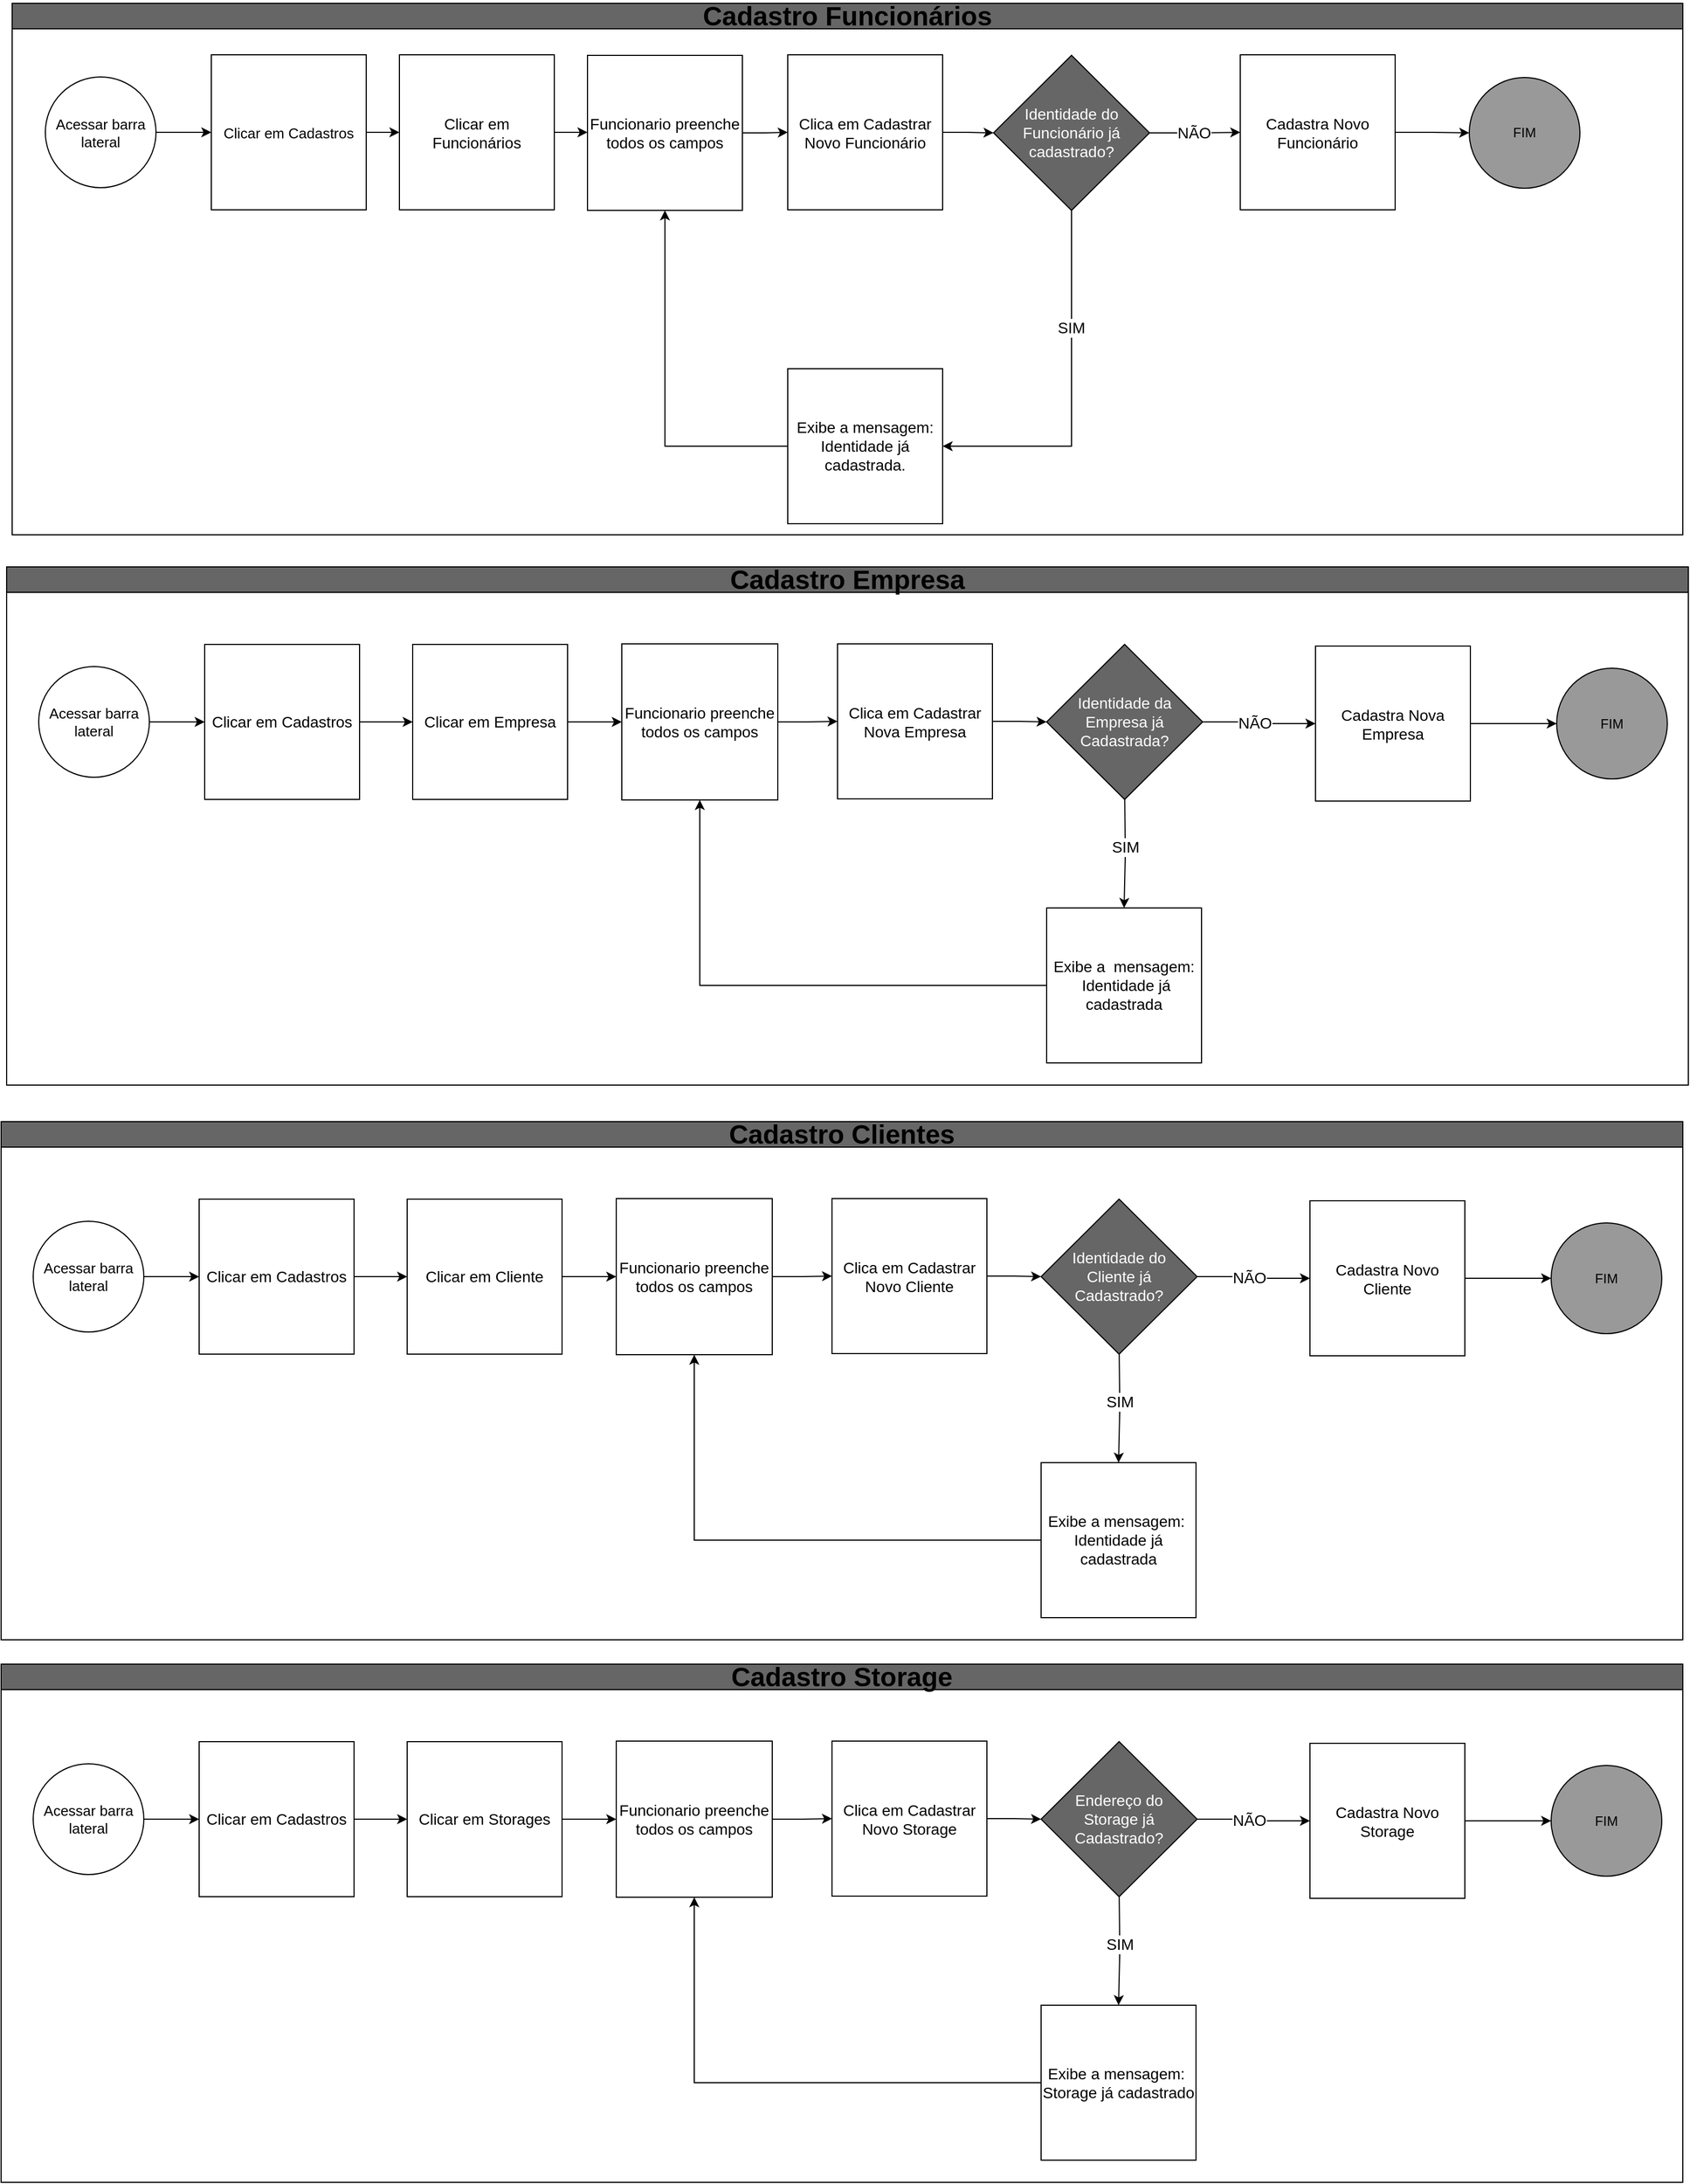 <mxfile version="24.9.2" pages="5">
  <diagram name="Cadastro-Funcionário" id="74e2e168-ea6b-b213-b513-2b3c1d86103e">
    <mxGraphModel dx="6700" dy="3150" grid="1" gridSize="10" guides="1" tooltips="1" connect="1" arrows="1" fold="1" page="1" pageScale="1" pageWidth="1100" pageHeight="850" background="none" math="0" shadow="0">
      <root>
        <mxCell id="0" />
        <mxCell id="1" parent="0" />
        <mxCell id="PQvnsBKQmbBAYxfNCc_0-1" value="&lt;font style=&quot;font-size: 24px;&quot;&gt;Cadastro Funcionários&lt;/font&gt;" style="swimlane;whiteSpace=wrap;html=1;fillColor=#666666;" parent="1" vertex="1">
          <mxGeometry x="-750" y="-550" width="1510" height="480" as="geometry" />
        </mxCell>
        <mxCell id="3b2dGS7JebyrkdOw-JS--33" style="edgeStyle=orthogonalEdgeStyle;rounded=0;orthogonalLoop=1;jettySize=auto;html=1;entryX=0;entryY=0.5;entryDx=0;entryDy=0;" parent="PQvnsBKQmbBAYxfNCc_0-1" source="PQvnsBKQmbBAYxfNCc_0-21" target="3b2dGS7JebyrkdOw-JS--24" edge="1">
          <mxGeometry relative="1" as="geometry" />
        </mxCell>
        <mxCell id="PQvnsBKQmbBAYxfNCc_0-21" value="&lt;span style=&quot;font-size: 13px;&quot;&gt;Acessar barra lateral&lt;/span&gt;" style="ellipse;whiteSpace=wrap;html=1;aspect=fixed;fillColor=none;" parent="PQvnsBKQmbBAYxfNCc_0-1" vertex="1">
          <mxGeometry x="30" y="66.5" width="100" height="100" as="geometry" />
        </mxCell>
        <mxCell id="3b2dGS7JebyrkdOw-JS--34" style="edgeStyle=orthogonalEdgeStyle;rounded=0;orthogonalLoop=1;jettySize=auto;html=1;exitX=1;exitY=0.5;exitDx=0;exitDy=0;entryX=0;entryY=0.5;entryDx=0;entryDy=0;" parent="PQvnsBKQmbBAYxfNCc_0-1" source="3b2dGS7JebyrkdOw-JS--24" target="3b2dGS7JebyrkdOw-JS--25" edge="1">
          <mxGeometry relative="1" as="geometry" />
        </mxCell>
        <mxCell id="3b2dGS7JebyrkdOw-JS--24" value="&lt;span style=&quot;font-size: 13px;&quot;&gt;Clicar em Cadastros&lt;/span&gt;" style="whiteSpace=wrap;html=1;aspect=fixed;" parent="PQvnsBKQmbBAYxfNCc_0-1" vertex="1">
          <mxGeometry x="180" y="46.5" width="140" height="140" as="geometry" />
        </mxCell>
        <mxCell id="3b2dGS7JebyrkdOw-JS--36" style="edgeStyle=orthogonalEdgeStyle;rounded=0;orthogonalLoop=1;jettySize=auto;html=1;exitX=1;exitY=0.5;exitDx=0;exitDy=0;entryX=0;entryY=0.5;entryDx=0;entryDy=0;" parent="PQvnsBKQmbBAYxfNCc_0-1" source="3b2dGS7JebyrkdOw-JS--25" target="3b2dGS7JebyrkdOw-JS--26" edge="1">
          <mxGeometry relative="1" as="geometry" />
        </mxCell>
        <mxCell id="3b2dGS7JebyrkdOw-JS--25" value="&lt;span style=&quot;font-size: 14px;&quot;&gt;Clicar em Funcionários&lt;/span&gt;" style="whiteSpace=wrap;html=1;aspect=fixed;" parent="PQvnsBKQmbBAYxfNCc_0-1" vertex="1">
          <mxGeometry x="350" y="46.5" width="140" height="140" as="geometry" />
        </mxCell>
        <mxCell id="fHGv1WO18sA-GcKEs0m6-11" style="edgeStyle=orthogonalEdgeStyle;rounded=0;orthogonalLoop=1;jettySize=auto;html=1;exitX=1;exitY=0.5;exitDx=0;exitDy=0;entryX=0;entryY=0.5;entryDx=0;entryDy=0;" edge="1" parent="PQvnsBKQmbBAYxfNCc_0-1" source="3b2dGS7JebyrkdOw-JS--26" target="fHGv1WO18sA-GcKEs0m6-4">
          <mxGeometry relative="1" as="geometry" />
        </mxCell>
        <mxCell id="3b2dGS7JebyrkdOw-JS--26" value="&lt;span style=&quot;font-size: 14px;&quot;&gt;Funcionario preenche todos os campos&lt;/span&gt;" style="whiteSpace=wrap;html=1;aspect=fixed;" parent="PQvnsBKQmbBAYxfNCc_0-1" vertex="1">
          <mxGeometry x="520" y="47" width="140" height="140" as="geometry" />
        </mxCell>
        <mxCell id="3b2dGS7JebyrkdOw-JS--40" style="edgeStyle=orthogonalEdgeStyle;rounded=0;orthogonalLoop=1;jettySize=auto;html=1;exitX=0;exitY=0.5;exitDx=0;exitDy=0;entryX=0.5;entryY=1;entryDx=0;entryDy=0;" parent="PQvnsBKQmbBAYxfNCc_0-1" source="3b2dGS7JebyrkdOw-JS--27" target="3b2dGS7JebyrkdOw-JS--26" edge="1">
          <mxGeometry relative="1" as="geometry" />
        </mxCell>
        <mxCell id="3b2dGS7JebyrkdOw-JS--27" value="&lt;span style=&quot;font-size: 14px;&quot;&gt;Exibe a mensagem: Identidade já cadastrada.&lt;/span&gt;" style="whiteSpace=wrap;html=1;aspect=fixed;" parent="PQvnsBKQmbBAYxfNCc_0-1" vertex="1">
          <mxGeometry x="701" y="330" width="140" height="140" as="geometry" />
        </mxCell>
        <mxCell id="3b2dGS7JebyrkdOw-JS--42" value="" style="edgeStyle=orthogonalEdgeStyle;rounded=0;orthogonalLoop=1;jettySize=auto;html=1;" parent="PQvnsBKQmbBAYxfNCc_0-1" source="3b2dGS7JebyrkdOw-JS--28" target="3b2dGS7JebyrkdOw-JS--29" edge="1">
          <mxGeometry relative="1" as="geometry" />
        </mxCell>
        <mxCell id="3b2dGS7JebyrkdOw-JS--43" value="&lt;font style=&quot;font-size: 14px;&quot;&gt;NÃO&lt;/font&gt;" style="edgeLabel;html=1;align=center;verticalAlign=middle;resizable=0;points=[];" parent="3b2dGS7JebyrkdOw-JS--42" connectable="0" vertex="1">
          <mxGeometry x="-0.041" y="-2" relative="1" as="geometry">
            <mxPoint y="-2" as="offset" />
          </mxGeometry>
        </mxCell>
        <mxCell id="fHGv1WO18sA-GcKEs0m6-9" style="edgeStyle=orthogonalEdgeStyle;rounded=0;orthogonalLoop=1;jettySize=auto;html=1;exitX=0.5;exitY=1;exitDx=0;exitDy=0;entryX=1;entryY=0.5;entryDx=0;entryDy=0;" edge="1" parent="PQvnsBKQmbBAYxfNCc_0-1" source="3b2dGS7JebyrkdOw-JS--28" target="3b2dGS7JebyrkdOw-JS--27">
          <mxGeometry relative="1" as="geometry" />
        </mxCell>
        <mxCell id="fHGv1WO18sA-GcKEs0m6-10" value="&lt;font style=&quot;font-size: 14px;&quot;&gt;SIM&lt;/font&gt;" style="edgeLabel;html=1;align=center;verticalAlign=middle;resizable=0;points=[];" vertex="1" connectable="0" parent="fHGv1WO18sA-GcKEs0m6-9">
          <mxGeometry x="-0.36" y="-1" relative="1" as="geometry">
            <mxPoint as="offset" />
          </mxGeometry>
        </mxCell>
        <mxCell id="3b2dGS7JebyrkdOw-JS--28" value="&lt;span style=&quot;color: rgb(255, 255, 255); font-size: 14px;&quot;&gt;Identidade do Funcionário já cadastrado?&lt;/span&gt;" style="rhombus;whiteSpace=wrap;html=1;fillColor=#666666;" parent="PQvnsBKQmbBAYxfNCc_0-1" vertex="1">
          <mxGeometry x="887" y="47" width="141" height="140" as="geometry" />
        </mxCell>
        <mxCell id="3b2dGS7JebyrkdOw-JS--45" value="" style="edgeStyle=orthogonalEdgeStyle;rounded=0;orthogonalLoop=1;jettySize=auto;html=1;" parent="PQvnsBKQmbBAYxfNCc_0-1" source="3b2dGS7JebyrkdOw-JS--29" target="3b2dGS7JebyrkdOw-JS--44" edge="1">
          <mxGeometry relative="1" as="geometry" />
        </mxCell>
        <mxCell id="3b2dGS7JebyrkdOw-JS--29" value="&lt;span style=&quot;font-size: 14px;&quot;&gt;Cadastra Novo Funcionário&lt;/span&gt;" style="whiteSpace=wrap;html=1;aspect=fixed;" parent="PQvnsBKQmbBAYxfNCc_0-1" vertex="1">
          <mxGeometry x="1110" y="46.5" width="140" height="140" as="geometry" />
        </mxCell>
        <mxCell id="3b2dGS7JebyrkdOw-JS--44" value="FIM" style="ellipse;whiteSpace=wrap;html=1;aspect=fixed;fillColor=#999999;" parent="PQvnsBKQmbBAYxfNCc_0-1" vertex="1">
          <mxGeometry x="1317" y="67" width="100" height="100" as="geometry" />
        </mxCell>
        <mxCell id="fHGv1WO18sA-GcKEs0m6-8" value="" style="edgeStyle=orthogonalEdgeStyle;rounded=0;orthogonalLoop=1;jettySize=auto;html=1;" edge="1" parent="PQvnsBKQmbBAYxfNCc_0-1" source="fHGv1WO18sA-GcKEs0m6-4" target="3b2dGS7JebyrkdOw-JS--28">
          <mxGeometry relative="1" as="geometry" />
        </mxCell>
        <mxCell id="fHGv1WO18sA-GcKEs0m6-4" value="&lt;span style=&quot;font-size: 14px;&quot;&gt;Clica em Cadastrar Novo Funcionário&lt;/span&gt;" style="whiteSpace=wrap;html=1;aspect=fixed;" vertex="1" parent="PQvnsBKQmbBAYxfNCc_0-1">
          <mxGeometry x="701" y="46.5" width="140" height="140" as="geometry" />
        </mxCell>
        <mxCell id="3b2dGS7JebyrkdOw-JS--1" value="&lt;font style=&quot;font-size: 24px;&quot;&gt;Cadastro Empresa&lt;/font&gt;" style="swimlane;whiteSpace=wrap;html=1;fillColor=#666666;startSize=23;" parent="1" vertex="1">
          <mxGeometry x="-755" y="-41" width="1520" height="468" as="geometry" />
        </mxCell>
        <mxCell id="3b2dGS7JebyrkdOw-JS--406" value="" style="edgeStyle=orthogonalEdgeStyle;rounded=0;orthogonalLoop=1;jettySize=auto;html=1;" parent="3b2dGS7JebyrkdOw-JS--1" source="3b2dGS7JebyrkdOw-JS--383" target="3b2dGS7JebyrkdOw-JS--384" edge="1">
          <mxGeometry relative="1" as="geometry" />
        </mxCell>
        <mxCell id="3b2dGS7JebyrkdOw-JS--383" value="&lt;span style=&quot;font-size: 13px;&quot;&gt;Acessar barra lateral&lt;/span&gt;" style="ellipse;whiteSpace=wrap;html=1;aspect=fixed;fillColor=none;" parent="3b2dGS7JebyrkdOw-JS--1" vertex="1">
          <mxGeometry x="29" y="90" width="100" height="100" as="geometry" />
        </mxCell>
        <mxCell id="3b2dGS7JebyrkdOw-JS--407" value="" style="edgeStyle=orthogonalEdgeStyle;rounded=0;orthogonalLoop=1;jettySize=auto;html=1;" parent="3b2dGS7JebyrkdOw-JS--1" source="3b2dGS7JebyrkdOw-JS--384" target="3b2dGS7JebyrkdOw-JS--385" edge="1">
          <mxGeometry relative="1" as="geometry" />
        </mxCell>
        <mxCell id="3b2dGS7JebyrkdOw-JS--384" value="&lt;font style=&quot;font-size: 14px;&quot;&gt;Clicar em Cadastros&lt;/font&gt;" style="whiteSpace=wrap;html=1;aspect=fixed;" parent="3b2dGS7JebyrkdOw-JS--1" vertex="1">
          <mxGeometry x="179" y="70" width="140" height="140" as="geometry" />
        </mxCell>
        <mxCell id="3b2dGS7JebyrkdOw-JS--408" value="" style="edgeStyle=orthogonalEdgeStyle;rounded=0;orthogonalLoop=1;jettySize=auto;html=1;" parent="3b2dGS7JebyrkdOw-JS--1" source="3b2dGS7JebyrkdOw-JS--385" target="3b2dGS7JebyrkdOw-JS--386" edge="1">
          <mxGeometry relative="1" as="geometry" />
        </mxCell>
        <mxCell id="3b2dGS7JebyrkdOw-JS--385" value="&lt;span style=&quot;font-size: 14px;&quot;&gt;Clicar em Empresa&lt;/span&gt;" style="whiteSpace=wrap;html=1;aspect=fixed;" parent="3b2dGS7JebyrkdOw-JS--1" vertex="1">
          <mxGeometry x="367" y="70" width="140" height="140" as="geometry" />
        </mxCell>
        <mxCell id="3b2dGS7JebyrkdOw-JS--409" value="" style="edgeStyle=orthogonalEdgeStyle;rounded=0;orthogonalLoop=1;jettySize=auto;html=1;" parent="3b2dGS7JebyrkdOw-JS--1" source="3b2dGS7JebyrkdOw-JS--386" target="3b2dGS7JebyrkdOw-JS--387" edge="1">
          <mxGeometry relative="1" as="geometry" />
        </mxCell>
        <mxCell id="3b2dGS7JebyrkdOw-JS--386" value="&lt;span style=&quot;font-size: 14px;&quot;&gt;Funcionario preenche todos os campos&lt;/span&gt;" style="whiteSpace=wrap;html=1;aspect=fixed;" parent="3b2dGS7JebyrkdOw-JS--1" vertex="1">
          <mxGeometry x="556" y="69.5" width="141" height="141" as="geometry" />
        </mxCell>
        <mxCell id="3b2dGS7JebyrkdOw-JS--410" value="" style="edgeStyle=orthogonalEdgeStyle;rounded=0;orthogonalLoop=1;jettySize=auto;html=1;" parent="3b2dGS7JebyrkdOw-JS--1" source="3b2dGS7JebyrkdOw-JS--387" target="3b2dGS7JebyrkdOw-JS--388" edge="1">
          <mxGeometry relative="1" as="geometry" />
        </mxCell>
        <mxCell id="3b2dGS7JebyrkdOw-JS--387" value="&lt;span style=&quot;font-size: 14px;&quot;&gt;Clica em Cadastrar Nova Empresa&lt;/span&gt;" style="whiteSpace=wrap;html=1;aspect=fixed;" parent="3b2dGS7JebyrkdOw-JS--1" vertex="1">
          <mxGeometry x="751" y="69.5" width="140" height="140" as="geometry" />
        </mxCell>
        <mxCell id="3b2dGS7JebyrkdOw-JS--413" value="" style="edgeStyle=orthogonalEdgeStyle;rounded=0;orthogonalLoop=1;jettySize=auto;html=1;" parent="3b2dGS7JebyrkdOw-JS--1" edge="1">
          <mxGeometry relative="1" as="geometry">
            <mxPoint x="1010.6" y="209.901" as="sourcePoint" />
            <mxPoint x="1010" y="308" as="targetPoint" />
          </mxGeometry>
        </mxCell>
        <mxCell id="3b2dGS7JebyrkdOw-JS--415" value="&lt;font style=&quot;font-size: 14px;&quot;&gt;SIM&lt;/font&gt;" style="edgeLabel;html=1;align=center;verticalAlign=middle;resizable=0;points=[];" parent="3b2dGS7JebyrkdOw-JS--413" connectable="0" vertex="1">
          <mxGeometry x="-0.187" y="1" relative="1" as="geometry">
            <mxPoint x="-1" y="3" as="offset" />
          </mxGeometry>
        </mxCell>
        <mxCell id="3b2dGS7JebyrkdOw-JS--418" value="" style="edgeStyle=orthogonalEdgeStyle;rounded=0;orthogonalLoop=1;jettySize=auto;html=1;" parent="3b2dGS7JebyrkdOw-JS--1" source="3b2dGS7JebyrkdOw-JS--388" target="3b2dGS7JebyrkdOw-JS--417" edge="1">
          <mxGeometry relative="1" as="geometry" />
        </mxCell>
        <mxCell id="3b2dGS7JebyrkdOw-JS--422" value="&lt;font style=&quot;font-size: 14px;&quot;&gt;NÃO&lt;/font&gt;" style="edgeLabel;html=1;align=center;verticalAlign=middle;resizable=0;points=[];" parent="3b2dGS7JebyrkdOw-JS--418" connectable="0" vertex="1">
          <mxGeometry x="-0.099" y="-1" relative="1" as="geometry">
            <mxPoint as="offset" />
          </mxGeometry>
        </mxCell>
        <mxCell id="3b2dGS7JebyrkdOw-JS--388" value="&lt;span style=&quot;color: rgb(255, 255, 255); font-size: 14px;&quot;&gt;Identidade da Empresa já Cadastrada?&lt;/span&gt;" style="rhombus;whiteSpace=wrap;html=1;fillColor=#666666;" parent="3b2dGS7JebyrkdOw-JS--1" vertex="1">
          <mxGeometry x="940" y="70" width="141" height="140" as="geometry" />
        </mxCell>
        <mxCell id="fHGv1WO18sA-GcKEs0m6-3" style="edgeStyle=orthogonalEdgeStyle;rounded=0;orthogonalLoop=1;jettySize=auto;html=1;exitX=0;exitY=0.5;exitDx=0;exitDy=0;" edge="1" parent="3b2dGS7JebyrkdOw-JS--1" source="3b2dGS7JebyrkdOw-JS--411" target="3b2dGS7JebyrkdOw-JS--386">
          <mxGeometry relative="1" as="geometry" />
        </mxCell>
        <mxCell id="3b2dGS7JebyrkdOw-JS--411" value="&lt;span style=&quot;font-size: 14px;&quot;&gt;Exibe a&amp;nbsp; mensagem:&lt;br&gt;&amp;nbsp;&lt;/span&gt;&lt;span style=&quot;font-size: 14px;&quot;&gt;Identidade já cadastrada&lt;/span&gt;" style="whiteSpace=wrap;html=1;aspect=fixed;" parent="3b2dGS7JebyrkdOw-JS--1" vertex="1">
          <mxGeometry x="940" y="308" width="140" height="140" as="geometry" />
        </mxCell>
        <mxCell id="3b2dGS7JebyrkdOw-JS--425" value="" style="edgeStyle=orthogonalEdgeStyle;rounded=0;orthogonalLoop=1;jettySize=auto;html=1;" parent="3b2dGS7JebyrkdOw-JS--1" source="3b2dGS7JebyrkdOw-JS--417" target="3b2dGS7JebyrkdOw-JS--423" edge="1">
          <mxGeometry relative="1" as="geometry" />
        </mxCell>
        <mxCell id="3b2dGS7JebyrkdOw-JS--417" value="&lt;span style=&quot;font-size: 14px;&quot;&gt;Cadastra Nova Empresa&lt;/span&gt;" style="whiteSpace=wrap;html=1;aspect=fixed;" parent="3b2dGS7JebyrkdOw-JS--1" vertex="1">
          <mxGeometry x="1183" y="71.5" width="140" height="140" as="geometry" />
        </mxCell>
        <mxCell id="3b2dGS7JebyrkdOw-JS--423" value="FIM" style="ellipse;whiteSpace=wrap;html=1;aspect=fixed;fillColor=#999999;" parent="3b2dGS7JebyrkdOw-JS--1" vertex="1">
          <mxGeometry x="1401" y="91.5" width="100" height="100" as="geometry" />
        </mxCell>
        <mxCell id="3b2dGS7JebyrkdOw-JS--13" value="" style="html=1;jettySize=18;whiteSpace=wrap;fontSize=13;strokeColor=#333333;strokeOpacity=100;strokeWidth=0.8;rounded=1;arcSize=24;edgeStyle=orthogonalEdgeStyle;startArrow=none;endArrow=block;endFill=1;exitX=1.009;exitY=0.5;exitPerimeter=0;entryX=0.012;entryY=0.494;entryPerimeter=0;lucidId=sHVuQ8OTVjqc;" parent="1" edge="1">
          <mxGeometry width="100" height="100" relative="1" as="geometry">
            <Array as="points" />
            <mxPoint x="537.747" y="204.0" as="sourcePoint" />
          </mxGeometry>
        </mxCell>
        <mxCell id="3b2dGS7JebyrkdOw-JS--17" value="" style="html=1;jettySize=18;whiteSpace=wrap;fontSize=13;strokeColor=#333333;strokeOpacity=100;strokeWidth=0.8;rounded=1;arcSize=24;edgeStyle=orthogonalEdgeStyle;startArrow=none;endArrow=block;endFill=1;exitX=0.988;exitY=0.5;exitPerimeter=0;entryX=-0.009;entryY=0.5;entryPerimeter=0;lucidId=sHVuF~HN72l.;" parent="1" edge="1">
          <mxGeometry width="100" height="100" relative="1" as="geometry">
            <Array as="points" />
            <mxPoint x="695.016" y="204.5" as="sourcePoint" />
          </mxGeometry>
        </mxCell>
        <mxCell id="3b2dGS7JebyrkdOw-JS--18" value="Não" style="text;html=1;resizable=0;labelBackgroundColor=default;align=center;verticalAlign=middle;fontColor=#666666;fontSize=13;" parent="3b2dGS7JebyrkdOw-JS--17" vertex="1">
          <mxGeometry relative="1" as="geometry" />
        </mxCell>
        <mxCell id="3b2dGS7JebyrkdOw-JS--19" value="" style="html=1;jettySize=18;whiteSpace=wrap;fontSize=13;strokeColor=#333333;strokeOpacity=100;strokeWidth=0.8;rounded=1;arcSize=24;edgeStyle=orthogonalEdgeStyle;startArrow=none;endArrow=block;endFill=1;exitX=1.009;exitY=0.5;exitPerimeter=0;entryX=-0.011;entryY=0.5;entryPerimeter=0;lucidId=sHVuEh9GTJNP;" parent="1" edge="1">
          <mxGeometry width="100" height="100" relative="1" as="geometry">
            <Array as="points" />
            <mxPoint x="861.747" y="205.0" as="sourcePoint" />
          </mxGeometry>
        </mxCell>
        <mxCell id="3b2dGS7JebyrkdOw-JS--447" value="&lt;font style=&quot;font-size: 24px;&quot;&gt;Cadastro Clientes&lt;/font&gt;" style="swimlane;whiteSpace=wrap;html=1;fillColor=#666666;startSize=23;" parent="1" vertex="1">
          <mxGeometry x="-760" y="460" width="1520" height="468" as="geometry" />
        </mxCell>
        <mxCell id="3b2dGS7JebyrkdOw-JS--448" value="" style="edgeStyle=orthogonalEdgeStyle;rounded=0;orthogonalLoop=1;jettySize=auto;html=1;" parent="3b2dGS7JebyrkdOw-JS--447" source="3b2dGS7JebyrkdOw-JS--449" target="3b2dGS7JebyrkdOw-JS--451" edge="1">
          <mxGeometry relative="1" as="geometry" />
        </mxCell>
        <mxCell id="3b2dGS7JebyrkdOw-JS--449" value="&lt;span style=&quot;font-size: 13px;&quot;&gt;Acessar barra lateral&lt;/span&gt;" style="ellipse;whiteSpace=wrap;html=1;aspect=fixed;fillColor=none;" parent="3b2dGS7JebyrkdOw-JS--447" vertex="1">
          <mxGeometry x="29" y="90" width="100" height="100" as="geometry" />
        </mxCell>
        <mxCell id="3b2dGS7JebyrkdOw-JS--450" value="" style="edgeStyle=orthogonalEdgeStyle;rounded=0;orthogonalLoop=1;jettySize=auto;html=1;" parent="3b2dGS7JebyrkdOw-JS--447" source="3b2dGS7JebyrkdOw-JS--451" target="3b2dGS7JebyrkdOw-JS--453" edge="1">
          <mxGeometry relative="1" as="geometry" />
        </mxCell>
        <mxCell id="3b2dGS7JebyrkdOw-JS--451" value="&lt;font style=&quot;font-size: 14px;&quot;&gt;Clicar em Cadastros&lt;/font&gt;" style="whiteSpace=wrap;html=1;aspect=fixed;" parent="3b2dGS7JebyrkdOw-JS--447" vertex="1">
          <mxGeometry x="179" y="70" width="140" height="140" as="geometry" />
        </mxCell>
        <mxCell id="3b2dGS7JebyrkdOw-JS--452" value="" style="edgeStyle=orthogonalEdgeStyle;rounded=0;orthogonalLoop=1;jettySize=auto;html=1;" parent="3b2dGS7JebyrkdOw-JS--447" source="3b2dGS7JebyrkdOw-JS--453" target="3b2dGS7JebyrkdOw-JS--455" edge="1">
          <mxGeometry relative="1" as="geometry" />
        </mxCell>
        <mxCell id="3b2dGS7JebyrkdOw-JS--453" value="&lt;span style=&quot;font-size: 14px;&quot;&gt;Clicar em Cliente&lt;/span&gt;" style="whiteSpace=wrap;html=1;aspect=fixed;" parent="3b2dGS7JebyrkdOw-JS--447" vertex="1">
          <mxGeometry x="367" y="70" width="140" height="140" as="geometry" />
        </mxCell>
        <mxCell id="3b2dGS7JebyrkdOw-JS--454" value="" style="edgeStyle=orthogonalEdgeStyle;rounded=0;orthogonalLoop=1;jettySize=auto;html=1;" parent="3b2dGS7JebyrkdOw-JS--447" source="3b2dGS7JebyrkdOw-JS--455" target="3b2dGS7JebyrkdOw-JS--457" edge="1">
          <mxGeometry relative="1" as="geometry" />
        </mxCell>
        <mxCell id="3b2dGS7JebyrkdOw-JS--455" value="&lt;span style=&quot;font-size: 14px;&quot;&gt;Funcionario preenche todos os campos&lt;/span&gt;" style="whiteSpace=wrap;html=1;aspect=fixed;" parent="3b2dGS7JebyrkdOw-JS--447" vertex="1">
          <mxGeometry x="556" y="69.5" width="141" height="141" as="geometry" />
        </mxCell>
        <mxCell id="3b2dGS7JebyrkdOw-JS--456" value="" style="edgeStyle=orthogonalEdgeStyle;rounded=0;orthogonalLoop=1;jettySize=auto;html=1;" parent="3b2dGS7JebyrkdOw-JS--447" source="3b2dGS7JebyrkdOw-JS--457" target="3b2dGS7JebyrkdOw-JS--462" edge="1">
          <mxGeometry relative="1" as="geometry" />
        </mxCell>
        <mxCell id="3b2dGS7JebyrkdOw-JS--457" value="&lt;span style=&quot;font-size: 14px;&quot;&gt;Clica em Cadastrar Novo Cliente&lt;/span&gt;" style="whiteSpace=wrap;html=1;aspect=fixed;" parent="3b2dGS7JebyrkdOw-JS--447" vertex="1">
          <mxGeometry x="751" y="69.5" width="140" height="140" as="geometry" />
        </mxCell>
        <mxCell id="3b2dGS7JebyrkdOw-JS--458" value="" style="edgeStyle=orthogonalEdgeStyle;rounded=0;orthogonalLoop=1;jettySize=auto;html=1;" parent="3b2dGS7JebyrkdOw-JS--447" edge="1">
          <mxGeometry relative="1" as="geometry">
            <mxPoint x="1010.6" y="209.901" as="sourcePoint" />
            <mxPoint x="1010" y="308" as="targetPoint" />
          </mxGeometry>
        </mxCell>
        <mxCell id="3b2dGS7JebyrkdOw-JS--459" value="&lt;font style=&quot;font-size: 14px;&quot;&gt;SIM&lt;/font&gt;" style="edgeLabel;html=1;align=center;verticalAlign=middle;resizable=0;points=[];" parent="3b2dGS7JebyrkdOw-JS--458" connectable="0" vertex="1">
          <mxGeometry x="-0.187" y="1" relative="1" as="geometry">
            <mxPoint x="-1" y="3" as="offset" />
          </mxGeometry>
        </mxCell>
        <mxCell id="3b2dGS7JebyrkdOw-JS--460" value="" style="edgeStyle=orthogonalEdgeStyle;rounded=0;orthogonalLoop=1;jettySize=auto;html=1;" parent="3b2dGS7JebyrkdOw-JS--447" source="3b2dGS7JebyrkdOw-JS--462" target="3b2dGS7JebyrkdOw-JS--466" edge="1">
          <mxGeometry relative="1" as="geometry" />
        </mxCell>
        <mxCell id="3b2dGS7JebyrkdOw-JS--461" value="&lt;font style=&quot;font-size: 14px;&quot;&gt;NÃO&lt;/font&gt;" style="edgeLabel;html=1;align=center;verticalAlign=middle;resizable=0;points=[];" parent="3b2dGS7JebyrkdOw-JS--460" connectable="0" vertex="1">
          <mxGeometry x="-0.099" y="-1" relative="1" as="geometry">
            <mxPoint as="offset" />
          </mxGeometry>
        </mxCell>
        <mxCell id="3b2dGS7JebyrkdOw-JS--462" value="&lt;span style=&quot;color: rgb(255, 255, 255); font-size: 14px;&quot;&gt;Identidade do &lt;br&gt;Cliente já Cadastrado?&lt;/span&gt;" style="rhombus;whiteSpace=wrap;html=1;fillColor=#666666;" parent="3b2dGS7JebyrkdOw-JS--447" vertex="1">
          <mxGeometry x="940" y="70" width="141" height="140" as="geometry" />
        </mxCell>
        <mxCell id="fHGv1WO18sA-GcKEs0m6-2" style="edgeStyle=orthogonalEdgeStyle;rounded=0;orthogonalLoop=1;jettySize=auto;html=1;exitX=0;exitY=0.5;exitDx=0;exitDy=0;" edge="1" parent="3b2dGS7JebyrkdOw-JS--447" source="3b2dGS7JebyrkdOw-JS--464" target="3b2dGS7JebyrkdOw-JS--455">
          <mxGeometry relative="1" as="geometry" />
        </mxCell>
        <mxCell id="3b2dGS7JebyrkdOw-JS--464" value="&lt;span style=&quot;font-size: 14px;&quot;&gt;Exibe a mensagem:&lt;/span&gt;&lt;span style=&quot;font-size: 14px;&quot;&gt;&amp;nbsp;&lt;br&gt;Identidade já cadastrada&lt;/span&gt;" style="whiteSpace=wrap;html=1;aspect=fixed;" parent="3b2dGS7JebyrkdOw-JS--447" vertex="1">
          <mxGeometry x="940" y="308" width="140" height="140" as="geometry" />
        </mxCell>
        <mxCell id="3b2dGS7JebyrkdOw-JS--465" value="" style="edgeStyle=orthogonalEdgeStyle;rounded=0;orthogonalLoop=1;jettySize=auto;html=1;" parent="3b2dGS7JebyrkdOw-JS--447" source="3b2dGS7JebyrkdOw-JS--466" target="3b2dGS7JebyrkdOw-JS--467" edge="1">
          <mxGeometry relative="1" as="geometry" />
        </mxCell>
        <mxCell id="3b2dGS7JebyrkdOw-JS--466" value="&lt;span style=&quot;font-size: 14px;&quot;&gt;Cadastra Novo Cliente&lt;/span&gt;" style="whiteSpace=wrap;html=1;aspect=fixed;" parent="3b2dGS7JebyrkdOw-JS--447" vertex="1">
          <mxGeometry x="1183" y="71.5" width="140" height="140" as="geometry" />
        </mxCell>
        <mxCell id="3b2dGS7JebyrkdOw-JS--467" value="FIM" style="ellipse;whiteSpace=wrap;html=1;aspect=fixed;fillColor=#999999;" parent="3b2dGS7JebyrkdOw-JS--447" vertex="1">
          <mxGeometry x="1401" y="91.5" width="100" height="100" as="geometry" />
        </mxCell>
        <mxCell id="3b2dGS7JebyrkdOw-JS--468" value="&lt;font style=&quot;font-size: 24px;&quot;&gt;Cadastro Storage&lt;/font&gt;" style="swimlane;whiteSpace=wrap;html=1;fillColor=#666666;startSize=23;" parent="1" vertex="1">
          <mxGeometry x="-760" y="950" width="1520" height="468" as="geometry" />
        </mxCell>
        <mxCell id="3b2dGS7JebyrkdOw-JS--469" value="" style="edgeStyle=orthogonalEdgeStyle;rounded=0;orthogonalLoop=1;jettySize=auto;html=1;" parent="3b2dGS7JebyrkdOw-JS--468" source="3b2dGS7JebyrkdOw-JS--470" target="3b2dGS7JebyrkdOw-JS--472" edge="1">
          <mxGeometry relative="1" as="geometry" />
        </mxCell>
        <mxCell id="3b2dGS7JebyrkdOw-JS--470" value="&lt;span style=&quot;font-size: 13px;&quot;&gt;Acessar barra lateral&lt;/span&gt;" style="ellipse;whiteSpace=wrap;html=1;aspect=fixed;fillColor=none;" parent="3b2dGS7JebyrkdOw-JS--468" vertex="1">
          <mxGeometry x="29" y="90" width="100" height="100" as="geometry" />
        </mxCell>
        <mxCell id="3b2dGS7JebyrkdOw-JS--471" value="" style="edgeStyle=orthogonalEdgeStyle;rounded=0;orthogonalLoop=1;jettySize=auto;html=1;" parent="3b2dGS7JebyrkdOw-JS--468" source="3b2dGS7JebyrkdOw-JS--472" target="3b2dGS7JebyrkdOw-JS--474" edge="1">
          <mxGeometry relative="1" as="geometry" />
        </mxCell>
        <mxCell id="3b2dGS7JebyrkdOw-JS--472" value="&lt;font style=&quot;font-size: 14px;&quot;&gt;Clicar em Cadastros&lt;/font&gt;" style="whiteSpace=wrap;html=1;aspect=fixed;" parent="3b2dGS7JebyrkdOw-JS--468" vertex="1">
          <mxGeometry x="179" y="70" width="140" height="140" as="geometry" />
        </mxCell>
        <mxCell id="3b2dGS7JebyrkdOw-JS--473" value="" style="edgeStyle=orthogonalEdgeStyle;rounded=0;orthogonalLoop=1;jettySize=auto;html=1;" parent="3b2dGS7JebyrkdOw-JS--468" source="3b2dGS7JebyrkdOw-JS--474" target="3b2dGS7JebyrkdOw-JS--476" edge="1">
          <mxGeometry relative="1" as="geometry" />
        </mxCell>
        <mxCell id="3b2dGS7JebyrkdOw-JS--474" value="&lt;span style=&quot;font-size: 14px;&quot;&gt;Clicar em Storages&lt;/span&gt;" style="whiteSpace=wrap;html=1;aspect=fixed;" parent="3b2dGS7JebyrkdOw-JS--468" vertex="1">
          <mxGeometry x="367" y="70" width="140" height="140" as="geometry" />
        </mxCell>
        <mxCell id="3b2dGS7JebyrkdOw-JS--475" value="" style="edgeStyle=orthogonalEdgeStyle;rounded=0;orthogonalLoop=1;jettySize=auto;html=1;" parent="3b2dGS7JebyrkdOw-JS--468" source="3b2dGS7JebyrkdOw-JS--476" target="3b2dGS7JebyrkdOw-JS--478" edge="1">
          <mxGeometry relative="1" as="geometry" />
        </mxCell>
        <mxCell id="3b2dGS7JebyrkdOw-JS--476" value="&lt;span style=&quot;font-size: 14px;&quot;&gt;Funcionario preenche todos os campos&lt;/span&gt;" style="whiteSpace=wrap;html=1;aspect=fixed;" parent="3b2dGS7JebyrkdOw-JS--468" vertex="1">
          <mxGeometry x="556" y="69.5" width="141" height="141" as="geometry" />
        </mxCell>
        <mxCell id="3b2dGS7JebyrkdOw-JS--477" value="" style="edgeStyle=orthogonalEdgeStyle;rounded=0;orthogonalLoop=1;jettySize=auto;html=1;" parent="3b2dGS7JebyrkdOw-JS--468" source="3b2dGS7JebyrkdOw-JS--478" target="3b2dGS7JebyrkdOw-JS--483" edge="1">
          <mxGeometry relative="1" as="geometry" />
        </mxCell>
        <mxCell id="3b2dGS7JebyrkdOw-JS--478" value="&lt;span style=&quot;font-size: 14px;&quot;&gt;Clica em Cadastrar Novo Storage&lt;/span&gt;" style="whiteSpace=wrap;html=1;aspect=fixed;" parent="3b2dGS7JebyrkdOw-JS--468" vertex="1">
          <mxGeometry x="751" y="69.5" width="140" height="140" as="geometry" />
        </mxCell>
        <mxCell id="3b2dGS7JebyrkdOw-JS--479" value="" style="edgeStyle=orthogonalEdgeStyle;rounded=0;orthogonalLoop=1;jettySize=auto;html=1;" parent="3b2dGS7JebyrkdOw-JS--468" edge="1">
          <mxGeometry relative="1" as="geometry">
            <mxPoint x="1010.6" y="209.901" as="sourcePoint" />
            <mxPoint x="1010" y="308" as="targetPoint" />
          </mxGeometry>
        </mxCell>
        <mxCell id="3b2dGS7JebyrkdOw-JS--480" value="&lt;font style=&quot;font-size: 14px;&quot;&gt;SIM&lt;/font&gt;" style="edgeLabel;html=1;align=center;verticalAlign=middle;resizable=0;points=[];" parent="3b2dGS7JebyrkdOw-JS--479" connectable="0" vertex="1">
          <mxGeometry x="-0.187" y="1" relative="1" as="geometry">
            <mxPoint x="-1" y="3" as="offset" />
          </mxGeometry>
        </mxCell>
        <mxCell id="3b2dGS7JebyrkdOw-JS--481" value="" style="edgeStyle=orthogonalEdgeStyle;rounded=0;orthogonalLoop=1;jettySize=auto;html=1;" parent="3b2dGS7JebyrkdOw-JS--468" source="3b2dGS7JebyrkdOw-JS--483" target="3b2dGS7JebyrkdOw-JS--487" edge="1">
          <mxGeometry relative="1" as="geometry" />
        </mxCell>
        <mxCell id="3b2dGS7JebyrkdOw-JS--482" value="&lt;font style=&quot;font-size: 14px;&quot;&gt;NÃO&lt;/font&gt;" style="edgeLabel;html=1;align=center;verticalAlign=middle;resizable=0;points=[];" parent="3b2dGS7JebyrkdOw-JS--481" connectable="0" vertex="1">
          <mxGeometry x="-0.099" y="-1" relative="1" as="geometry">
            <mxPoint as="offset" />
          </mxGeometry>
        </mxCell>
        <mxCell id="3b2dGS7JebyrkdOw-JS--483" value="&lt;span style=&quot;color: rgb(255, 255, 255); font-size: 14px;&quot;&gt;Endereço do &lt;br&gt;Storage já Cadastrado?&lt;/span&gt;" style="rhombus;whiteSpace=wrap;html=1;fillColor=#666666;" parent="3b2dGS7JebyrkdOw-JS--468" vertex="1">
          <mxGeometry x="940" y="70" width="141" height="140" as="geometry" />
        </mxCell>
        <mxCell id="fHGv1WO18sA-GcKEs0m6-1" style="edgeStyle=orthogonalEdgeStyle;rounded=0;orthogonalLoop=1;jettySize=auto;html=1;exitX=0;exitY=0.5;exitDx=0;exitDy=0;entryX=0.5;entryY=1;entryDx=0;entryDy=0;" edge="1" parent="3b2dGS7JebyrkdOw-JS--468" source="3b2dGS7JebyrkdOw-JS--485" target="3b2dGS7JebyrkdOw-JS--476">
          <mxGeometry relative="1" as="geometry" />
        </mxCell>
        <mxCell id="3b2dGS7JebyrkdOw-JS--485" value="&lt;span style=&quot;font-size: 14px;&quot;&gt;Exibe a mensagem:&lt;/span&gt;&lt;span style=&quot;font-size: 14px;&quot;&gt;&amp;nbsp;&lt;br&gt;Storage já cadastrado&lt;/span&gt;" style="whiteSpace=wrap;html=1;aspect=fixed;" parent="3b2dGS7JebyrkdOw-JS--468" vertex="1">
          <mxGeometry x="940" y="308" width="140" height="140" as="geometry" />
        </mxCell>
        <mxCell id="3b2dGS7JebyrkdOw-JS--486" value="" style="edgeStyle=orthogonalEdgeStyle;rounded=0;orthogonalLoop=1;jettySize=auto;html=1;" parent="3b2dGS7JebyrkdOw-JS--468" source="3b2dGS7JebyrkdOw-JS--487" target="3b2dGS7JebyrkdOw-JS--488" edge="1">
          <mxGeometry relative="1" as="geometry" />
        </mxCell>
        <mxCell id="3b2dGS7JebyrkdOw-JS--487" value="&lt;span style=&quot;font-size: 14px;&quot;&gt;Cadastra Novo Storage&lt;/span&gt;" style="whiteSpace=wrap;html=1;aspect=fixed;" parent="3b2dGS7JebyrkdOw-JS--468" vertex="1">
          <mxGeometry x="1183" y="71.5" width="140" height="140" as="geometry" />
        </mxCell>
        <mxCell id="3b2dGS7JebyrkdOw-JS--488" value="FIM" style="ellipse;whiteSpace=wrap;html=1;aspect=fixed;fillColor=#999999;" parent="3b2dGS7JebyrkdOw-JS--468" vertex="1">
          <mxGeometry x="1401" y="91.5" width="100" height="100" as="geometry" />
        </mxCell>
      </root>
    </mxGraphModel>
  </diagram>
  <diagram id="NJI4u2zgdCP2I3n21OJD" name="Consulta-Funcionário">
    <mxGraphModel dx="3894" dy="2089" grid="1" gridSize="10" guides="1" tooltips="1" connect="1" arrows="1" fold="1" page="1" pageScale="1" pageWidth="827" pageHeight="1169" math="0" shadow="0">
      <root>
        <mxCell id="0" />
        <mxCell id="1" parent="0" />
        <mxCell id="sgHK6O9omWp9LZ71cBEe-13" style="edgeStyle=orthogonalEdgeStyle;rounded=0;orthogonalLoop=1;jettySize=auto;html=1;exitX=1;exitY=0.5;exitDx=0;exitDy=0;entryX=0;entryY=0.5;entryDx=0;entryDy=0;" parent="1" source="1xXs7xxU8wUflYX83QQa-20" target="1xXs7xxU8wUflYX83QQa-22" edge="1">
          <mxGeometry relative="1" as="geometry" />
        </mxCell>
        <mxCell id="1xXs7xxU8wUflYX83QQa-20" value="&lt;font style=&quot;font-size: 14px;&quot;&gt;Acessar barra lateral&lt;/font&gt;" style="ellipse;whiteSpace=wrap;html=1;aspect=fixed;fillColor=none;" parent="1" vertex="1">
          <mxGeometry x="-1473" y="-855" width="100" height="100" as="geometry" />
        </mxCell>
        <mxCell id="sgHK6O9omWp9LZ71cBEe-9" style="edgeStyle=orthogonalEdgeStyle;rounded=0;orthogonalLoop=1;jettySize=auto;html=1;exitX=1;exitY=0.5;exitDx=0;exitDy=0;entryX=0;entryY=0.5;entryDx=0;entryDy=0;" parent="1" source="1xXs7xxU8wUflYX83QQa-22" target="1xXs7xxU8wUflYX83QQa-23" edge="1">
          <mxGeometry relative="1" as="geometry" />
        </mxCell>
        <mxCell id="1xXs7xxU8wUflYX83QQa-22" value="&lt;span style=&quot;font-size: 14px;&quot;&gt;Clicar em Consultar&lt;/span&gt;" style="whiteSpace=wrap;html=1;aspect=fixed;" parent="1" vertex="1">
          <mxGeometry x="-1285" y="-875" width="140" height="140" as="geometry" />
        </mxCell>
        <mxCell id="sgHK6O9omWp9LZ71cBEe-10" style="edgeStyle=orthogonalEdgeStyle;rounded=0;orthogonalLoop=1;jettySize=auto;html=1;exitX=1;exitY=0.5;exitDx=0;exitDy=0;entryX=0;entryY=0.5;entryDx=0;entryDy=0;" parent="1" source="1xXs7xxU8wUflYX83QQa-23" target="1xXs7xxU8wUflYX83QQa-24" edge="1">
          <mxGeometry relative="1" as="geometry" />
        </mxCell>
        <mxCell id="1xXs7xxU8wUflYX83QQa-23" value="&lt;font style=&quot;font-size: 14px;&quot;&gt;Clicar em Funcionario&lt;/font&gt;" style="whiteSpace=wrap;html=1;aspect=fixed;" parent="1" vertex="1">
          <mxGeometry x="-1093" y="-875" width="140" height="140" as="geometry" />
        </mxCell>
        <mxCell id="sgHK6O9omWp9LZ71cBEe-11" style="edgeStyle=orthogonalEdgeStyle;rounded=0;orthogonalLoop=1;jettySize=auto;html=1;exitX=1;exitY=0.5;exitDx=0;exitDy=0;entryX=0;entryY=0.5;entryDx=0;entryDy=0;" parent="1" source="1xXs7xxU8wUflYX83QQa-24" target="1xXs7xxU8wUflYX83QQa-25" edge="1">
          <mxGeometry relative="1" as="geometry" />
        </mxCell>
        <mxCell id="1xXs7xxU8wUflYX83QQa-24" value="&lt;font style=&quot;font-size: 14px;&quot;&gt;Funcionario Seleciona campo editar&lt;/font&gt;" style="whiteSpace=wrap;html=1;aspect=fixed;" parent="1" vertex="1">
          <mxGeometry x="-897" y="-875" width="140" height="140" as="geometry" />
        </mxCell>
        <mxCell id="sgHK6O9omWp9LZ71cBEe-12" style="edgeStyle=orthogonalEdgeStyle;rounded=0;orthogonalLoop=1;jettySize=auto;html=1;exitX=1;exitY=0.5;exitDx=0;exitDy=0;entryX=0;entryY=0.5;entryDx=0;entryDy=0;" parent="1" source="1xXs7xxU8wUflYX83QQa-25" target="1xXs7xxU8wUflYX83QQa-28" edge="1">
          <mxGeometry relative="1" as="geometry" />
        </mxCell>
        <mxCell id="1xXs7xxU8wUflYX83QQa-25" value="&lt;font style=&quot;font-size: 14px;&quot;&gt;Funcionario preenche informações&lt;/font&gt;" style="whiteSpace=wrap;html=1;aspect=fixed;" parent="1" vertex="1">
          <mxGeometry x="-703" y="-875" width="140" height="140" as="geometry" />
        </mxCell>
        <mxCell id="1xXs7xxU8wUflYX83QQa-32" style="edgeStyle=orthogonalEdgeStyle;rounded=0;orthogonalLoop=1;jettySize=auto;html=1;exitX=0.5;exitY=0;exitDx=0;exitDy=0;entryX=0;entryY=0.5;entryDx=0;entryDy=0;" parent="1" source="1xXs7xxU8wUflYX83QQa-28" target="1xXs7xxU8wUflYX83QQa-31" edge="1">
          <mxGeometry relative="1" as="geometry" />
        </mxCell>
        <mxCell id="08E625NEDHyRZrZQSUT2-7" style="edgeStyle=orthogonalEdgeStyle;rounded=0;orthogonalLoop=1;jettySize=auto;html=1;exitX=1;exitY=0.5;exitDx=0;exitDy=0;entryX=0;entryY=0.5;entryDx=0;entryDy=0;" parent="1" source="1xXs7xxU8wUflYX83QQa-28" target="1xXs7xxU8wUflYX83QQa-35" edge="1">
          <mxGeometry relative="1" as="geometry" />
        </mxCell>
        <mxCell id="1xXs7xxU8wUflYX83QQa-28" value="&lt;font color=&quot;#ffffff&quot; style=&quot;font-size: 14px;&quot;&gt;Salvar alterações?&lt;/font&gt;" style="rhombus;whiteSpace=wrap;html=1;fillColor=#666666;" parent="1" vertex="1">
          <mxGeometry x="-495" y="-875" width="141" height="140" as="geometry" />
        </mxCell>
        <mxCell id="1xXs7xxU8wUflYX83QQa-29" value="&lt;font style=&quot;font-size: 14px;&quot;&gt;SIM&lt;/font&gt;" style="edgeLabel;html=1;align=center;verticalAlign=middle;resizable=0;points=[];" parent="1" connectable="0" vertex="1">
          <mxGeometry x="-296.999" y="-804.998" as="geometry" />
        </mxCell>
        <mxCell id="1xXs7xxU8wUflYX83QQa-30" value="&lt;font style=&quot;font-size: 14px;&quot;&gt;NÃO&lt;/font&gt;" style="edgeLabel;html=1;align=center;verticalAlign=middle;resizable=0;points=[];" parent="1" connectable="0" vertex="1">
          <mxGeometry x="-424.499" y="-955" as="geometry" />
        </mxCell>
        <mxCell id="1xXs7xxU8wUflYX83QQa-34" style="edgeStyle=orthogonalEdgeStyle;rounded=0;orthogonalLoop=1;jettySize=auto;html=1;exitX=1;exitY=0.5;exitDx=0;exitDy=0;entryX=0.5;entryY=0;entryDx=0;entryDy=0;" parent="1" source="1xXs7xxU8wUflYX83QQa-31" target="1xXs7xxU8wUflYX83QQa-33" edge="1">
          <mxGeometry relative="1" as="geometry" />
        </mxCell>
        <mxCell id="1xXs7xxU8wUflYX83QQa-31" value="&lt;font style=&quot;font-size: 14px;&quot;&gt;Fecha campo de alteração&lt;/font&gt;" style="whiteSpace=wrap;html=1;aspect=fixed;" parent="1" vertex="1">
          <mxGeometry x="-238" y="-1056" width="140" height="140" as="geometry" />
        </mxCell>
        <mxCell id="1xXs7xxU8wUflYX83QQa-33" value="FIM" style="ellipse;whiteSpace=wrap;html=1;aspect=fixed;fillColor=#999999;" parent="1" vertex="1">
          <mxGeometry x="697" y="-855" width="100" height="100" as="geometry" />
        </mxCell>
        <mxCell id="sgHK6O9omWp9LZ71cBEe-4" style="edgeStyle=orthogonalEdgeStyle;rounded=0;orthogonalLoop=1;jettySize=auto;html=1;exitX=0.5;exitY=1;exitDx=0;exitDy=0;entryX=0.5;entryY=0;entryDx=0;entryDy=0;" parent="1" source="1xXs7xxU8wUflYX83QQa-35" target="1xXs7xxU8wUflYX83QQa-44" edge="1">
          <mxGeometry relative="1" as="geometry" />
        </mxCell>
        <mxCell id="08E625NEDHyRZrZQSUT2-14" style="edgeStyle=orthogonalEdgeStyle;rounded=0;orthogonalLoop=1;jettySize=auto;html=1;exitX=1;exitY=0.5;exitDx=0;exitDy=0;entryX=0;entryY=0.5;entryDx=0;entryDy=0;" parent="1" source="1xXs7xxU8wUflYX83QQa-35" target="1xXs7xxU8wUflYX83QQa-36" edge="1">
          <mxGeometry relative="1" as="geometry" />
        </mxCell>
        <mxCell id="1xXs7xxU8wUflYX83QQa-35" value="&lt;font style=&quot;font-size: 14px;&quot; color=&quot;#ffffff&quot;&gt;Dados de&amp;nbsp;&lt;/font&gt;&lt;div&gt;&lt;font style=&quot;font-size: 14px;&quot; color=&quot;#ffffff&quot;&gt;identidade já cadastrados?&lt;/font&gt;&lt;/div&gt;" style="rhombus;whiteSpace=wrap;html=1;fillColor=#666666;" parent="1" vertex="1">
          <mxGeometry x="-233" y="-875" width="141" height="140" as="geometry" />
        </mxCell>
        <mxCell id="sgHK6O9omWp9LZ71cBEe-1" style="edgeStyle=orthogonalEdgeStyle;rounded=0;orthogonalLoop=1;jettySize=auto;html=1;exitX=0.5;exitY=1;exitDx=0;exitDy=0;entryX=0.5;entryY=0;entryDx=0;entryDy=0;" parent="1" source="1xXs7xxU8wUflYX83QQa-36" target="1xXs7xxU8wUflYX83QQa-43" edge="1">
          <mxGeometry relative="1" as="geometry" />
        </mxCell>
        <mxCell id="08E625NEDHyRZrZQSUT2-15" style="edgeStyle=orthogonalEdgeStyle;rounded=0;orthogonalLoop=1;jettySize=auto;html=1;exitX=1;exitY=0.5;exitDx=0;exitDy=0;entryX=0;entryY=0.5;entryDx=0;entryDy=0;" parent="1" source="1xXs7xxU8wUflYX83QQa-36" target="08E625NEDHyRZrZQSUT2-2" edge="1">
          <mxGeometry relative="1" as="geometry" />
        </mxCell>
        <mxCell id="1xXs7xxU8wUflYX83QQa-36" value="&lt;span style=&quot;color: rgb(255, 255, 255);&quot;&gt;&lt;font style=&quot;font-size: 14px;&quot;&gt;Senhas coincidem?&lt;/font&gt;&lt;/span&gt;" style="rhombus;whiteSpace=wrap;html=1;fillColor=#666666;" parent="1" vertex="1">
          <mxGeometry x="-13" y="-875" width="141" height="140" as="geometry" />
        </mxCell>
        <mxCell id="1xXs7xxU8wUflYX83QQa-40" value="&lt;font style=&quot;font-size: 14px;&quot;&gt;SIM&lt;/font&gt;" style="edgeLabel;html=1;align=center;verticalAlign=middle;resizable=0;points=[];" parent="1" connectable="0" vertex="1">
          <mxGeometry x="277.501" y="-694.998" as="geometry" />
        </mxCell>
        <mxCell id="08E625NEDHyRZrZQSUT2-22" style="edgeStyle=orthogonalEdgeStyle;rounded=0;orthogonalLoop=1;jettySize=auto;html=1;exitX=1;exitY=0.5;exitDx=0;exitDy=0;entryX=0;entryY=0.5;entryDx=0;entryDy=0;" parent="1" source="1xXs7xxU8wUflYX83QQa-42" target="1xXs7xxU8wUflYX83QQa-33" edge="1">
          <mxGeometry relative="1" as="geometry" />
        </mxCell>
        <mxCell id="1xXs7xxU8wUflYX83QQa-42" value="&lt;font style=&quot;font-size: 14px;&quot;&gt;Realiza alteração no funcionario&lt;/font&gt;" style="whiteSpace=wrap;html=1;aspect=fixed;" parent="1" vertex="1">
          <mxGeometry x="457" y="-875" width="140" height="140" as="geometry" />
        </mxCell>
        <mxCell id="T1UdsOWYA3UG33-Iv81l-1" style="edgeStyle=orthogonalEdgeStyle;rounded=0;orthogonalLoop=1;jettySize=auto;html=1;exitX=0;exitY=0.5;exitDx=0;exitDy=0;entryX=0.25;entryY=1;entryDx=0;entryDy=0;" edge="1" parent="1" source="1xXs7xxU8wUflYX83QQa-43" target="1xXs7xxU8wUflYX83QQa-25">
          <mxGeometry relative="1" as="geometry" />
        </mxCell>
        <mxCell id="1xXs7xxU8wUflYX83QQa-43" value="&lt;font style=&quot;font-size: 14px;&quot;&gt;Senhas não coincidem&lt;/font&gt;" style="whiteSpace=wrap;html=1;aspect=fixed;" parent="1" vertex="1">
          <mxGeometry x="-12" y="-466" width="140" height="140" as="geometry" />
        </mxCell>
        <mxCell id="T1UdsOWYA3UG33-Iv81l-2" style="edgeStyle=orthogonalEdgeStyle;rounded=0;orthogonalLoop=1;jettySize=auto;html=1;exitX=0;exitY=0.5;exitDx=0;exitDy=0;entryX=0.75;entryY=1;entryDx=0;entryDy=0;" edge="1" parent="1" source="1xXs7xxU8wUflYX83QQa-44" target="1xXs7xxU8wUflYX83QQa-25">
          <mxGeometry relative="1" as="geometry" />
        </mxCell>
        <mxCell id="1xXs7xxU8wUflYX83QQa-44" value="&lt;font style=&quot;font-size: 14px;&quot;&gt;Informa Identidade já cadastrada&lt;/font&gt;" style="whiteSpace=wrap;html=1;aspect=fixed;" parent="1" vertex="1">
          <mxGeometry x="-232" y="-587" width="140" height="140" as="geometry" />
        </mxCell>
        <mxCell id="sgHK6O9omWp9LZ71cBEe-5" value="&lt;font style=&quot;font-size: 14px;&quot;&gt;SIM&lt;/font&gt;" style="edgeLabel;html=1;align=center;verticalAlign=middle;resizable=0;points=[];" parent="1" connectable="0" vertex="1">
          <mxGeometry x="-162.499" y="-664.998" as="geometry" />
        </mxCell>
        <mxCell id="sgHK6O9omWp9LZ71cBEe-6" value="&lt;font style=&quot;font-size: 14px;&quot;&gt;NÃO&lt;/font&gt;" style="edgeLabel;html=1;align=center;verticalAlign=middle;resizable=0;points=[];" parent="1" connectable="0" vertex="1">
          <mxGeometry x="397.001" y="-805.0" as="geometry" />
        </mxCell>
        <mxCell id="08E625NEDHyRZrZQSUT2-4" value="&lt;font style=&quot;font-size: 14px;&quot;&gt;NÃO&lt;/font&gt;" style="edgeLabel;html=1;align=center;verticalAlign=middle;resizable=0;points=[];" parent="1" connectable="0" vertex="1">
          <mxGeometry x="-42.999" y="-805" as="geometry">
            <mxPoint x="-11" y="-3" as="offset" />
          </mxGeometry>
        </mxCell>
        <mxCell id="08E625NEDHyRZrZQSUT2-18" style="edgeStyle=orthogonalEdgeStyle;rounded=0;orthogonalLoop=1;jettySize=auto;html=1;exitX=1;exitY=0.5;exitDx=0;exitDy=0;entryX=0;entryY=0.5;entryDx=0;entryDy=0;" parent="1" source="08E625NEDHyRZrZQSUT2-2" target="1xXs7xxU8wUflYX83QQa-42" edge="1">
          <mxGeometry relative="1" as="geometry">
            <Array as="points">
              <mxPoint x="407" y="-805" />
              <mxPoint x="407" y="-805" />
            </Array>
          </mxGeometry>
        </mxCell>
        <mxCell id="08E625NEDHyRZrZQSUT2-19" style="edgeStyle=orthogonalEdgeStyle;rounded=0;orthogonalLoop=1;jettySize=auto;html=1;exitX=0.5;exitY=1;exitDx=0;exitDy=0;entryX=0.5;entryY=0;entryDx=0;entryDy=0;" parent="1" source="08E625NEDHyRZrZQSUT2-2" target="08E625NEDHyRZrZQSUT2-20" edge="1">
          <mxGeometry relative="1" as="geometry">
            <mxPoint x="278" y="-645" as="targetPoint" />
          </mxGeometry>
        </mxCell>
        <mxCell id="08E625NEDHyRZrZQSUT2-2" value="&lt;span style=&quot;color: rgb(255, 255, 255);&quot;&gt;&lt;font style=&quot;font-size: 14px;&quot;&gt;Alterando&amp;nbsp;&lt;/font&gt;&lt;/span&gt;&lt;div&gt;&lt;span style=&quot;color: rgb(255, 255, 255);&quot;&gt;&lt;font style=&quot;font-size: 14px;&quot;&gt;status e email do funcionário&amp;nbsp;&lt;/font&gt;&lt;/span&gt;&lt;/div&gt;&lt;div&gt;&lt;span style=&quot;color: rgb(255, 255, 255);&quot;&gt;&lt;font style=&quot;font-size: 14px;&quot;&gt;logado?&lt;/font&gt;&lt;/span&gt;&lt;/div&gt;" style="rhombus;whiteSpace=wrap;html=1;fillColor=#666666;" parent="1" vertex="1">
          <mxGeometry x="207" y="-875" width="141" height="140" as="geometry" />
        </mxCell>
        <mxCell id="08E625NEDHyRZrZQSUT2-16" value="&lt;font style=&quot;font-size: 14px;&quot;&gt;NÃO&lt;/font&gt;" style="edgeLabel;html=1;align=center;verticalAlign=middle;resizable=0;points=[];" parent="1" connectable="0" vertex="1">
          <mxGeometry x="58.001" y="-664" as="geometry" />
        </mxCell>
        <mxCell id="08E625NEDHyRZrZQSUT2-17" value="&lt;font style=&quot;font-size: 14px;&quot;&gt;SIM&lt;/font&gt;" style="edgeLabel;html=1;align=center;verticalAlign=middle;resizable=0;points=[];" parent="1" connectable="0" vertex="1">
          <mxGeometry x="157.001" y="-804.998" as="geometry" />
        </mxCell>
        <mxCell id="08E625NEDHyRZrZQSUT2-68" style="edgeStyle=orthogonalEdgeStyle;rounded=0;orthogonalLoop=1;jettySize=auto;html=1;exitX=1;exitY=0.5;exitDx=0;exitDy=0;entryX=0;entryY=0.5;entryDx=0;entryDy=0;" parent="1" source="08E625NEDHyRZrZQSUT2-20" target="08E625NEDHyRZrZQSUT2-67" edge="1">
          <mxGeometry relative="1" as="geometry" />
        </mxCell>
        <mxCell id="08E625NEDHyRZrZQSUT2-20" value="&lt;font style=&quot;font-size: 14px;&quot;&gt;&lt;br&gt;&lt;span style=&quot;font-family: Helvetica; font-style: normal; font-variant-ligatures: normal; font-variant-caps: normal; font-weight: 400; letter-spacing: normal; orphans: 2; text-align: center; text-indent: 0px; text-transform: none; widows: 2; word-spacing: 0px; -webkit-text-stroke-width: 0px; white-space: normal; background-color: rgb(251, 251, 251); text-decoration-thickness: initial; text-decoration-style: initial; text-decoration-color: initial; float: none; display: inline !important;&quot;&gt;Realiza alteração no funcionario&lt;/span&gt;&lt;br&gt;&lt;/font&gt;" style="whiteSpace=wrap;html=1;aspect=fixed;" parent="1" vertex="1">
          <mxGeometry x="208" y="-635" width="140" height="140" as="geometry" />
        </mxCell>
        <mxCell id="08E625NEDHyRZrZQSUT2-69" style="edgeStyle=orthogonalEdgeStyle;rounded=0;orthogonalLoop=1;jettySize=auto;html=1;exitX=1;exitY=0.5;exitDx=0;exitDy=0;entryX=0.5;entryY=1;entryDx=0;entryDy=0;" parent="1" source="08E625NEDHyRZrZQSUT2-67" target="1xXs7xxU8wUflYX83QQa-33" edge="1">
          <mxGeometry relative="1" as="geometry" />
        </mxCell>
        <mxCell id="08E625NEDHyRZrZQSUT2-67" value="&lt;font style=&quot;font-size: 14px;&quot;&gt;Realiza logout&lt;/font&gt;" style="whiteSpace=wrap;html=1;aspect=fixed;" parent="1" vertex="1">
          <mxGeometry x="457" y="-635" width="140" height="140" as="geometry" />
        </mxCell>
        <mxCell id="08E625NEDHyRZrZQSUT2-70" style="edgeStyle=orthogonalEdgeStyle;rounded=0;orthogonalLoop=1;jettySize=auto;html=1;exitX=1;exitY=0.5;exitDx=0;exitDy=0;entryX=0;entryY=0.5;entryDx=0;entryDy=0;" parent="1" source="08E625NEDHyRZrZQSUT2-71" target="08E625NEDHyRZrZQSUT2-73" edge="1">
          <mxGeometry relative="1" as="geometry" />
        </mxCell>
        <mxCell id="08E625NEDHyRZrZQSUT2-71" value="&lt;font style=&quot;font-size: 14px;&quot;&gt;Acessar barra lateral&lt;/font&gt;" style="ellipse;whiteSpace=wrap;html=1;aspect=fixed;fillColor=none;" parent="1" vertex="1">
          <mxGeometry x="-1451" y="6" width="100" height="100" as="geometry" />
        </mxCell>
        <mxCell id="08E625NEDHyRZrZQSUT2-72" style="edgeStyle=orthogonalEdgeStyle;rounded=0;orthogonalLoop=1;jettySize=auto;html=1;exitX=1;exitY=0.5;exitDx=0;exitDy=0;entryX=0;entryY=0.5;entryDx=0;entryDy=0;" parent="1" source="08E625NEDHyRZrZQSUT2-73" target="08E625NEDHyRZrZQSUT2-75" edge="1">
          <mxGeometry relative="1" as="geometry" />
        </mxCell>
        <mxCell id="08E625NEDHyRZrZQSUT2-73" value="&lt;span style=&quot;font-size: 14px;&quot;&gt;Clicar em Consultar&lt;/span&gt;" style="whiteSpace=wrap;html=1;aspect=fixed;" parent="1" vertex="1">
          <mxGeometry x="-1263" y="-14" width="140" height="140" as="geometry" />
        </mxCell>
        <mxCell id="08E625NEDHyRZrZQSUT2-74" style="edgeStyle=orthogonalEdgeStyle;rounded=0;orthogonalLoop=1;jettySize=auto;html=1;exitX=1;exitY=0.5;exitDx=0;exitDy=0;entryX=0;entryY=0.5;entryDx=0;entryDy=0;" parent="1" source="08E625NEDHyRZrZQSUT2-75" target="08E625NEDHyRZrZQSUT2-77" edge="1">
          <mxGeometry relative="1" as="geometry" />
        </mxCell>
        <mxCell id="08E625NEDHyRZrZQSUT2-75" value="&lt;font style=&quot;font-size: 14px;&quot;&gt;Clicar em Empresa&lt;/font&gt;" style="whiteSpace=wrap;html=1;aspect=fixed;" parent="1" vertex="1">
          <mxGeometry x="-1071" y="-14" width="140" height="140" as="geometry" />
        </mxCell>
        <mxCell id="08E625NEDHyRZrZQSUT2-76" style="edgeStyle=orthogonalEdgeStyle;rounded=0;orthogonalLoop=1;jettySize=auto;html=1;exitX=1;exitY=0.5;exitDx=0;exitDy=0;entryX=0;entryY=0.5;entryDx=0;entryDy=0;" parent="1" source="08E625NEDHyRZrZQSUT2-77" target="08E625NEDHyRZrZQSUT2-79" edge="1">
          <mxGeometry relative="1" as="geometry" />
        </mxCell>
        <mxCell id="08E625NEDHyRZrZQSUT2-77" value="&lt;font style=&quot;font-size: 14px;&quot;&gt;Funcionário Seleciona campo editar&lt;/font&gt;" style="whiteSpace=wrap;html=1;aspect=fixed;" parent="1" vertex="1">
          <mxGeometry x="-875" y="-14" width="140" height="140" as="geometry" />
        </mxCell>
        <mxCell id="08E625NEDHyRZrZQSUT2-78" style="edgeStyle=orthogonalEdgeStyle;rounded=0;orthogonalLoop=1;jettySize=auto;html=1;exitX=1;exitY=0.5;exitDx=0;exitDy=0;entryX=0;entryY=0.5;entryDx=0;entryDy=0;" parent="1" source="08E625NEDHyRZrZQSUT2-79" target="08E625NEDHyRZrZQSUT2-82" edge="1">
          <mxGeometry relative="1" as="geometry" />
        </mxCell>
        <mxCell id="08E625NEDHyRZrZQSUT2-79" value="&lt;span style=&quot;font-size: 13px;&quot;&gt;Funcionario preenche informações&lt;/span&gt;" style="whiteSpace=wrap;html=1;aspect=fixed;" parent="1" vertex="1">
          <mxGeometry x="-681" y="-14" width="140" height="140" as="geometry" />
        </mxCell>
        <mxCell id="08E625NEDHyRZrZQSUT2-80" style="edgeStyle=orthogonalEdgeStyle;rounded=0;orthogonalLoop=1;jettySize=auto;html=1;exitX=0.5;exitY=0;exitDx=0;exitDy=0;entryX=0;entryY=0.5;entryDx=0;entryDy=0;" parent="1" source="08E625NEDHyRZrZQSUT2-82" target="08E625NEDHyRZrZQSUT2-86" edge="1">
          <mxGeometry relative="1" as="geometry" />
        </mxCell>
        <mxCell id="08E625NEDHyRZrZQSUT2-81" style="edgeStyle=orthogonalEdgeStyle;rounded=0;orthogonalLoop=1;jettySize=auto;html=1;exitX=1;exitY=0.5;exitDx=0;exitDy=0;entryX=0;entryY=0.5;entryDx=0;entryDy=0;" parent="1" source="08E625NEDHyRZrZQSUT2-82" target="08E625NEDHyRZrZQSUT2-90" edge="1">
          <mxGeometry relative="1" as="geometry" />
        </mxCell>
        <mxCell id="08E625NEDHyRZrZQSUT2-82" value="&lt;span style=&quot;color: rgb(255, 255, 255);&quot;&gt;&lt;font style=&quot;font-size: 14px;&quot;&gt;Salvar alterações?&lt;/font&gt;&lt;/span&gt;" style="rhombus;whiteSpace=wrap;html=1;fillColor=#666666;" parent="1" vertex="1">
          <mxGeometry x="-473" y="-14" width="141" height="140" as="geometry" />
        </mxCell>
        <mxCell id="08E625NEDHyRZrZQSUT2-83" value="&lt;font style=&quot;font-size: 14px;&quot;&gt;SIM&lt;/font&gt;" style="edgeLabel;html=1;align=center;verticalAlign=middle;resizable=0;points=[];" parent="1" connectable="0" vertex="1">
          <mxGeometry x="-260.999" y="56.002" as="geometry" />
        </mxCell>
        <mxCell id="08E625NEDHyRZrZQSUT2-84" value="&lt;font style=&quot;font-size: 14px;&quot;&gt;NÃO&lt;/font&gt;" style="edgeLabel;html=1;align=center;verticalAlign=middle;resizable=0;points=[];" parent="1" connectable="0" vertex="1">
          <mxGeometry x="-402.499" y="-94" as="geometry" />
        </mxCell>
        <mxCell id="08E625NEDHyRZrZQSUT2-85" style="edgeStyle=orthogonalEdgeStyle;rounded=0;orthogonalLoop=1;jettySize=auto;html=1;exitX=1;exitY=0.5;exitDx=0;exitDy=0;entryX=0.5;entryY=0;entryDx=0;entryDy=0;" parent="1" source="08E625NEDHyRZrZQSUT2-86" target="08E625NEDHyRZrZQSUT2-87" edge="1">
          <mxGeometry relative="1" as="geometry" />
        </mxCell>
        <mxCell id="08E625NEDHyRZrZQSUT2-86" value="&lt;font style=&quot;font-size: 14px;&quot;&gt;Fecha campo de alteração&lt;/font&gt;" style="whiteSpace=wrap;html=1;aspect=fixed;" parent="1" vertex="1">
          <mxGeometry x="-214" y="-181" width="140" height="140" as="geometry" />
        </mxCell>
        <mxCell id="08E625NEDHyRZrZQSUT2-87" value="&lt;font style=&quot;font-size: 14px;&quot;&gt;FIM&lt;/font&gt;" style="ellipse;whiteSpace=wrap;html=1;aspect=fixed;fillColor=#999999;" parent="1" vertex="1">
          <mxGeometry x="329" y="6" width="100" height="100" as="geometry" />
        </mxCell>
        <mxCell id="08E625NEDHyRZrZQSUT2-88" style="edgeStyle=orthogonalEdgeStyle;rounded=0;orthogonalLoop=1;jettySize=auto;html=1;exitX=0.5;exitY=1;exitDx=0;exitDy=0;entryX=0.5;entryY=0;entryDx=0;entryDy=0;" parent="1" source="08E625NEDHyRZrZQSUT2-90" target="08E625NEDHyRZrZQSUT2-97" edge="1">
          <mxGeometry relative="1" as="geometry" />
        </mxCell>
        <mxCell id="08E625NEDHyRZrZQSUT2-89" style="edgeStyle=orthogonalEdgeStyle;rounded=0;orthogonalLoop=1;jettySize=auto;html=1;exitX=1;exitY=0.5;exitDx=0;exitDy=0;entryX=0;entryY=0.5;entryDx=0;entryDy=0;" parent="1" source="08E625NEDHyRZrZQSUT2-90" target="08E625NEDHyRZrZQSUT2-103" edge="1">
          <mxGeometry relative="1" as="geometry">
            <mxPoint x="9" y="56" as="targetPoint" />
          </mxGeometry>
        </mxCell>
        <mxCell id="08E625NEDHyRZrZQSUT2-90" value="&lt;span style=&quot;color: rgb(255, 255, 255);&quot;&gt;&lt;font style=&quot;font-size: 14px;&quot;&gt;Identidade já cadastradas?&lt;/font&gt;&lt;/span&gt;" style="rhombus;whiteSpace=wrap;html=1;fillColor=#666666;" parent="1" vertex="1">
          <mxGeometry x="-211" y="-14" width="141" height="140" as="geometry" />
        </mxCell>
        <mxCell id="E--GhZYgsifK39Pp2AjT-5" style="edgeStyle=orthogonalEdgeStyle;rounded=0;orthogonalLoop=1;jettySize=auto;html=1;exitX=0;exitY=0.5;exitDx=0;exitDy=0;entryX=0.5;entryY=1;entryDx=0;entryDy=0;" edge="1" parent="1" source="08E625NEDHyRZrZQSUT2-97" target="08E625NEDHyRZrZQSUT2-79">
          <mxGeometry relative="1" as="geometry" />
        </mxCell>
        <mxCell id="08E625NEDHyRZrZQSUT2-97" value="&lt;font style=&quot;font-size: 14px;&quot;&gt;Informa Identidade já cadastrada&lt;/font&gt;" style="whiteSpace=wrap;html=1;aspect=fixed;" parent="1" vertex="1">
          <mxGeometry x="-210" y="270" width="140" height="140" as="geometry" />
        </mxCell>
        <mxCell id="08E625NEDHyRZrZQSUT2-98" value="&lt;font style=&quot;font-size: 14px;&quot;&gt;SIM&lt;/font&gt;" style="edgeLabel;html=1;align=center;verticalAlign=middle;resizable=0;points=[];" parent="1" connectable="0" vertex="1">
          <mxGeometry x="-140.499" y="189.002" as="geometry" />
        </mxCell>
        <mxCell id="08E625NEDHyRZrZQSUT2-99" value="&lt;font style=&quot;font-size: 14px;&quot;&gt;NÃO&lt;/font&gt;" style="edgeLabel;html=1;align=center;verticalAlign=middle;resizable=0;points=[];" parent="1" connectable="0" vertex="1">
          <mxGeometry x="-20.999" y="56" as="geometry">
            <mxPoint x="-11" y="-3" as="offset" />
          </mxGeometry>
        </mxCell>
        <mxCell id="08E625NEDHyRZrZQSUT2-102" style="edgeStyle=orthogonalEdgeStyle;rounded=0;orthogonalLoop=1;jettySize=auto;html=1;exitX=1;exitY=0.5;exitDx=0;exitDy=0;entryX=0;entryY=0.5;entryDx=0;entryDy=0;" parent="1" source="08E625NEDHyRZrZQSUT2-103" target="08E625NEDHyRZrZQSUT2-87" edge="1">
          <mxGeometry relative="1" as="geometry" />
        </mxCell>
        <mxCell id="08E625NEDHyRZrZQSUT2-103" value="&lt;font style=&quot;font-size: 14px;&quot;&gt;Realiza alteração na empresa&lt;/font&gt;" style="whiteSpace=wrap;html=1;aspect=fixed;" parent="1" vertex="1">
          <mxGeometry x="74" y="-14" width="140" height="140" as="geometry" />
        </mxCell>
        <mxCell id="08E625NEDHyRZrZQSUT2-104" style="edgeStyle=orthogonalEdgeStyle;rounded=0;orthogonalLoop=1;jettySize=auto;html=1;exitX=1;exitY=0.5;exitDx=0;exitDy=0;entryX=0;entryY=0.5;entryDx=0;entryDy=0;" parent="1" source="08E625NEDHyRZrZQSUT2-105" target="08E625NEDHyRZrZQSUT2-107" edge="1">
          <mxGeometry relative="1" as="geometry" />
        </mxCell>
        <mxCell id="08E625NEDHyRZrZQSUT2-105" value="&lt;font style=&quot;font-size: 14px;&quot;&gt;Acessar barra lateral&lt;/font&gt;" style="ellipse;whiteSpace=wrap;html=1;aspect=fixed;fillColor=none;" parent="1" vertex="1">
          <mxGeometry x="1714" y="325" width="100" height="100" as="geometry" />
        </mxCell>
        <mxCell id="08E625NEDHyRZrZQSUT2-106" style="edgeStyle=orthogonalEdgeStyle;rounded=0;orthogonalLoop=1;jettySize=auto;html=1;exitX=1;exitY=0.5;exitDx=0;exitDy=0;entryX=0;entryY=0.5;entryDx=0;entryDy=0;" parent="1" source="08E625NEDHyRZrZQSUT2-107" target="08E625NEDHyRZrZQSUT2-109" edge="1">
          <mxGeometry relative="1" as="geometry" />
        </mxCell>
        <mxCell id="08E625NEDHyRZrZQSUT2-107" value="&lt;span style=&quot;font-size: 14px;&quot;&gt;Clicar em Consultar&lt;/span&gt;" style="whiteSpace=wrap;html=1;aspect=fixed;" parent="1" vertex="1">
          <mxGeometry x="1902" y="305" width="140" height="140" as="geometry" />
        </mxCell>
        <mxCell id="08E625NEDHyRZrZQSUT2-108" style="edgeStyle=orthogonalEdgeStyle;rounded=0;orthogonalLoop=1;jettySize=auto;html=1;exitX=1;exitY=0.5;exitDx=0;exitDy=0;entryX=0;entryY=0.5;entryDx=0;entryDy=0;" parent="1" source="08E625NEDHyRZrZQSUT2-109" target="08E625NEDHyRZrZQSUT2-111" edge="1">
          <mxGeometry relative="1" as="geometry" />
        </mxCell>
        <mxCell id="08E625NEDHyRZrZQSUT2-109" value="&lt;font style=&quot;font-size: 14px;&quot;&gt;Clicar em Empresa&lt;/font&gt;" style="whiteSpace=wrap;html=1;aspect=fixed;" parent="1" vertex="1">
          <mxGeometry x="2094" y="305" width="140" height="140" as="geometry" />
        </mxCell>
        <mxCell id="08E625NEDHyRZrZQSUT2-110" style="edgeStyle=orthogonalEdgeStyle;rounded=0;orthogonalLoop=1;jettySize=auto;html=1;exitX=1;exitY=0.5;exitDx=0;exitDy=0;entryX=0;entryY=0.5;entryDx=0;entryDy=0;" parent="1" source="08E625NEDHyRZrZQSUT2-111" target="08E625NEDHyRZrZQSUT2-114" edge="1">
          <mxGeometry relative="1" as="geometry">
            <mxPoint x="2484" y="375" as="targetPoint" />
          </mxGeometry>
        </mxCell>
        <mxCell id="08E625NEDHyRZrZQSUT2-111" value="&lt;font style=&quot;font-size: 14px;&quot;&gt;Funcionario clica no campo excluir&lt;/font&gt;" style="whiteSpace=wrap;html=1;aspect=fixed;" parent="1" vertex="1">
          <mxGeometry x="2290" y="305" width="140" height="140" as="geometry" />
        </mxCell>
        <mxCell id="08E625NEDHyRZrZQSUT2-112" style="edgeStyle=orthogonalEdgeStyle;rounded=0;orthogonalLoop=1;jettySize=auto;html=1;exitX=0.5;exitY=0;exitDx=0;exitDy=0;entryX=0;entryY=0.5;entryDx=0;entryDy=0;" parent="1" source="08E625NEDHyRZrZQSUT2-114" target="08E625NEDHyRZrZQSUT2-118" edge="1">
          <mxGeometry relative="1" as="geometry" />
        </mxCell>
        <mxCell id="08E625NEDHyRZrZQSUT2-113" style="edgeStyle=orthogonalEdgeStyle;rounded=0;orthogonalLoop=1;jettySize=auto;html=1;exitX=1;exitY=0.5;exitDx=0;exitDy=0;entryX=0;entryY=0.5;entryDx=0;entryDy=0;" parent="1" source="08E625NEDHyRZrZQSUT2-114" target="08E625NEDHyRZrZQSUT2-121" edge="1">
          <mxGeometry relative="1" as="geometry">
            <mxPoint x="2964" y="375" as="targetPoint" />
          </mxGeometry>
        </mxCell>
        <mxCell id="08E625NEDHyRZrZQSUT2-114" value="&lt;span style=&quot;color: rgb(255, 255, 255);&quot;&gt;&lt;font style=&quot;font-size: 14px;&quot;&gt;Funcionário&lt;/font&gt;&lt;/span&gt;&lt;div&gt;&lt;span style=&quot;color: rgb(255, 255, 255);&quot;&gt;&lt;font style=&quot;font-size: 14px;&quot;&gt;&amp;nbsp;confirma&amp;nbsp;&lt;/font&gt;&lt;/span&gt;&lt;/div&gt;&lt;div&gt;&lt;span style=&quot;color: rgb(255, 255, 255);&quot;&gt;&lt;font style=&quot;font-size: 14px;&quot;&gt;exclusão?&lt;/font&gt;&lt;/span&gt;&lt;/div&gt;" style="rhombus;whiteSpace=wrap;html=1;fillColor=#666666;" parent="1" vertex="1">
          <mxGeometry x="2494" y="305" width="141" height="140" as="geometry" />
        </mxCell>
        <mxCell id="08E625NEDHyRZrZQSUT2-115" value="&lt;font style=&quot;font-size: 14px;&quot;&gt;SIM&lt;/font&gt;" style="edgeLabel;html=1;align=center;verticalAlign=middle;resizable=0;points=[];" parent="1" connectable="0" vertex="1">
          <mxGeometry x="2762.501" y="375.002" as="geometry" />
        </mxCell>
        <mxCell id="08E625NEDHyRZrZQSUT2-116" value="&lt;font style=&quot;font-size: 14px;&quot;&gt;NÃO&lt;/font&gt;" style="edgeLabel;html=1;align=center;verticalAlign=middle;resizable=0;points=[];" parent="1" connectable="0" vertex="1">
          <mxGeometry x="2762.501" y="225" as="geometry" />
        </mxCell>
        <mxCell id="08E625NEDHyRZrZQSUT2-117" style="edgeStyle=orthogonalEdgeStyle;rounded=0;orthogonalLoop=1;jettySize=auto;html=1;exitX=1;exitY=0.5;exitDx=0;exitDy=0;entryX=0.5;entryY=0;entryDx=0;entryDy=0;" parent="1" source="08E625NEDHyRZrZQSUT2-118" target="08E625NEDHyRZrZQSUT2-119" edge="1">
          <mxGeometry relative="1" as="geometry" />
        </mxCell>
        <mxCell id="08E625NEDHyRZrZQSUT2-118" value="&lt;font style=&quot;font-size: 14px;&quot;&gt;Fecha campo de exclusão&lt;/font&gt;" style="whiteSpace=wrap;html=1;aspect=fixed;" parent="1" vertex="1">
          <mxGeometry x="2837" y="155" width="140" height="140" as="geometry" />
        </mxCell>
        <mxCell id="08E625NEDHyRZrZQSUT2-119" value="&lt;font style=&quot;font-size: 14px;&quot;&gt;FIM&lt;/font&gt;" style="ellipse;whiteSpace=wrap;html=1;aspect=fixed;fillColor=#999999;" parent="1" vertex="1">
          <mxGeometry x="3074" y="325" width="100" height="100" as="geometry" />
        </mxCell>
        <mxCell id="08E625NEDHyRZrZQSUT2-120" style="edgeStyle=orthogonalEdgeStyle;rounded=0;orthogonalLoop=1;jettySize=auto;html=1;exitX=1;exitY=0.5;exitDx=0;exitDy=0;entryX=0;entryY=0.5;entryDx=0;entryDy=0;" parent="1" source="08E625NEDHyRZrZQSUT2-121" target="08E625NEDHyRZrZQSUT2-119" edge="1">
          <mxGeometry relative="1" as="geometry" />
        </mxCell>
        <mxCell id="08E625NEDHyRZrZQSUT2-121" value="&lt;font style=&quot;font-size: 14px;&quot;&gt;Realiza exclusão&lt;/font&gt;" style="whiteSpace=wrap;html=1;aspect=fixed;" parent="1" vertex="1">
          <mxGeometry x="2837" y="305" width="140" height="140" as="geometry" />
        </mxCell>
        <mxCell id="08E625NEDHyRZrZQSUT2-147" style="edgeStyle=orthogonalEdgeStyle;rounded=0;orthogonalLoop=1;jettySize=auto;html=1;exitX=1;exitY=0.5;exitDx=0;exitDy=0;entryX=0;entryY=0.5;entryDx=0;entryDy=0;" parent="1" source="08E625NEDHyRZrZQSUT2-148" target="08E625NEDHyRZrZQSUT2-150" edge="1">
          <mxGeometry relative="1" as="geometry" />
        </mxCell>
        <mxCell id="08E625NEDHyRZrZQSUT2-148" value="&lt;font style=&quot;font-size: 14px;&quot;&gt;Acessar barra lateral&lt;/font&gt;" style="ellipse;whiteSpace=wrap;html=1;aspect=fixed;fillColor=none;" parent="1" vertex="1">
          <mxGeometry x="-1474" y="782" width="100" height="100" as="geometry" />
        </mxCell>
        <mxCell id="08E625NEDHyRZrZQSUT2-149" style="edgeStyle=orthogonalEdgeStyle;rounded=0;orthogonalLoop=1;jettySize=auto;html=1;exitX=1;exitY=0.5;exitDx=0;exitDy=0;entryX=0;entryY=0.5;entryDx=0;entryDy=0;" parent="1" source="08E625NEDHyRZrZQSUT2-150" target="08E625NEDHyRZrZQSUT2-152" edge="1">
          <mxGeometry relative="1" as="geometry" />
        </mxCell>
        <mxCell id="08E625NEDHyRZrZQSUT2-150" value="&lt;font style=&quot;font-size: 14px;&quot;&gt;Clicar em Consultar&lt;/font&gt;" style="whiteSpace=wrap;html=1;aspect=fixed;" parent="1" vertex="1">
          <mxGeometry x="-1286" y="762" width="140" height="140" as="geometry" />
        </mxCell>
        <mxCell id="08E625NEDHyRZrZQSUT2-151" style="edgeStyle=orthogonalEdgeStyle;rounded=0;orthogonalLoop=1;jettySize=auto;html=1;exitX=1;exitY=0.5;exitDx=0;exitDy=0;entryX=0;entryY=0.5;entryDx=0;entryDy=0;" parent="1" source="08E625NEDHyRZrZQSUT2-152" target="08E625NEDHyRZrZQSUT2-154" edge="1">
          <mxGeometry relative="1" as="geometry" />
        </mxCell>
        <mxCell id="08E625NEDHyRZrZQSUT2-152" value="&lt;font style=&quot;font-size: 14px;&quot;&gt;Clicar em Cliente&lt;/font&gt;" style="whiteSpace=wrap;html=1;aspect=fixed;" parent="1" vertex="1">
          <mxGeometry x="-1094" y="762" width="140" height="140" as="geometry" />
        </mxCell>
        <mxCell id="08E625NEDHyRZrZQSUT2-153" style="edgeStyle=orthogonalEdgeStyle;rounded=0;orthogonalLoop=1;jettySize=auto;html=1;exitX=1;exitY=0.5;exitDx=0;exitDy=0;entryX=0;entryY=0.5;entryDx=0;entryDy=0;" parent="1" source="08E625NEDHyRZrZQSUT2-154" target="08E625NEDHyRZrZQSUT2-156" edge="1">
          <mxGeometry relative="1" as="geometry" />
        </mxCell>
        <mxCell id="08E625NEDHyRZrZQSUT2-154" value="&lt;font style=&quot;font-size: 14px;&quot;&gt;Funcionário Seleciona campo editar&lt;/font&gt;" style="whiteSpace=wrap;html=1;aspect=fixed;" parent="1" vertex="1">
          <mxGeometry x="-898" y="762" width="140" height="140" as="geometry" />
        </mxCell>
        <mxCell id="08E625NEDHyRZrZQSUT2-155" style="edgeStyle=orthogonalEdgeStyle;rounded=0;orthogonalLoop=1;jettySize=auto;html=1;exitX=1;exitY=0.5;exitDx=0;exitDy=0;entryX=0;entryY=0.5;entryDx=0;entryDy=0;" parent="1" source="08E625NEDHyRZrZQSUT2-156" target="08E625NEDHyRZrZQSUT2-159" edge="1">
          <mxGeometry relative="1" as="geometry" />
        </mxCell>
        <mxCell id="08E625NEDHyRZrZQSUT2-156" value="&lt;font style=&quot;font-size: 14px;&quot;&gt;Funcionário&amp;nbsp;&lt;/font&gt;&lt;div&gt;&lt;font style=&quot;font-size: 14px;&quot;&gt;preenche informações&lt;/font&gt;&lt;/div&gt;" style="whiteSpace=wrap;html=1;aspect=fixed;" parent="1" vertex="1">
          <mxGeometry x="-704" y="762" width="140" height="140" as="geometry" />
        </mxCell>
        <mxCell id="08E625NEDHyRZrZQSUT2-157" style="edgeStyle=orthogonalEdgeStyle;rounded=0;orthogonalLoop=1;jettySize=auto;html=1;exitX=0.5;exitY=0;exitDx=0;exitDy=0;entryX=0;entryY=0.5;entryDx=0;entryDy=0;" parent="1" source="08E625NEDHyRZrZQSUT2-159" target="08E625NEDHyRZrZQSUT2-163" edge="1">
          <mxGeometry relative="1" as="geometry" />
        </mxCell>
        <mxCell id="08E625NEDHyRZrZQSUT2-158" style="edgeStyle=orthogonalEdgeStyle;rounded=0;orthogonalLoop=1;jettySize=auto;html=1;exitX=1;exitY=0.5;exitDx=0;exitDy=0;entryX=0;entryY=0.5;entryDx=0;entryDy=0;" parent="1" source="08E625NEDHyRZrZQSUT2-159" target="08E625NEDHyRZrZQSUT2-167" edge="1">
          <mxGeometry relative="1" as="geometry" />
        </mxCell>
        <mxCell id="08E625NEDHyRZrZQSUT2-159" value="&lt;span style=&quot;color: rgb(255, 255, 255);&quot;&gt;&lt;font style=&quot;font-size: 14px;&quot;&gt;Salvar alterações?&lt;/font&gt;&lt;/span&gt;" style="rhombus;whiteSpace=wrap;html=1;fillColor=#666666;" parent="1" vertex="1">
          <mxGeometry x="-496" y="762" width="141" height="140" as="geometry" />
        </mxCell>
        <mxCell id="08E625NEDHyRZrZQSUT2-160" value="&lt;font style=&quot;font-size: 14px;&quot;&gt;SIM&lt;/font&gt;" style="edgeLabel;html=1;align=center;verticalAlign=middle;resizable=0;points=[];" parent="1" connectable="0" vertex="1">
          <mxGeometry x="-283.999" y="832.002" as="geometry" />
        </mxCell>
        <mxCell id="08E625NEDHyRZrZQSUT2-161" value="&lt;font style=&quot;font-size: 14px;&quot;&gt;NÃO&lt;/font&gt;" style="edgeLabel;html=1;align=center;verticalAlign=middle;resizable=0;points=[];" parent="1" connectable="0" vertex="1">
          <mxGeometry x="-425.499" y="682" as="geometry" />
        </mxCell>
        <mxCell id="08E625NEDHyRZrZQSUT2-162" style="edgeStyle=orthogonalEdgeStyle;rounded=0;orthogonalLoop=1;jettySize=auto;html=1;exitX=1;exitY=0.5;exitDx=0;exitDy=0;entryX=0.5;entryY=0;entryDx=0;entryDy=0;" parent="1" source="08E625NEDHyRZrZQSUT2-163" target="08E625NEDHyRZrZQSUT2-164" edge="1">
          <mxGeometry relative="1" as="geometry" />
        </mxCell>
        <mxCell id="08E625NEDHyRZrZQSUT2-163" value="&lt;font style=&quot;font-size: 14px;&quot;&gt;Fecha campo de alteração&lt;/font&gt;" style="whiteSpace=wrap;html=1;aspect=fixed;" parent="1" vertex="1">
          <mxGeometry x="-240" y="570" width="140" height="140" as="geometry" />
        </mxCell>
        <mxCell id="08E625NEDHyRZrZQSUT2-164" value="&lt;font style=&quot;font-size: 14px;&quot;&gt;FIM&lt;/font&gt;" style="ellipse;whiteSpace=wrap;html=1;aspect=fixed;fillColor=#999999;" parent="1" vertex="1">
          <mxGeometry x="462" y="782" width="100" height="100" as="geometry" />
        </mxCell>
        <mxCell id="08E625NEDHyRZrZQSUT2-165" style="edgeStyle=orthogonalEdgeStyle;rounded=0;orthogonalLoop=1;jettySize=auto;html=1;exitX=0.5;exitY=1;exitDx=0;exitDy=0;entryX=0.5;entryY=0;entryDx=0;entryDy=0;" parent="1" source="08E625NEDHyRZrZQSUT2-167" target="08E625NEDHyRZrZQSUT2-177" edge="1">
          <mxGeometry relative="1" as="geometry" />
        </mxCell>
        <mxCell id="08E625NEDHyRZrZQSUT2-166" style="edgeStyle=orthogonalEdgeStyle;rounded=0;orthogonalLoop=1;jettySize=auto;html=1;exitX=1;exitY=0.5;exitDx=0;exitDy=0;entryX=0;entryY=0.5;entryDx=0;entryDy=0;" parent="1" source="08E625NEDHyRZrZQSUT2-167" target="08E625NEDHyRZrZQSUT2-170" edge="1">
          <mxGeometry relative="1" as="geometry" />
        </mxCell>
        <mxCell id="08E625NEDHyRZrZQSUT2-167" value="&lt;span style=&quot;color: rgb(255, 255, 255);&quot;&gt;&lt;font style=&quot;font-size: 14px;&quot;&gt;Dados de&amp;nbsp;&lt;/font&gt;&lt;/span&gt;&lt;div&gt;&lt;span style=&quot;color: rgb(255, 255, 255);&quot;&gt;&lt;font size=&quot;3&quot;&gt;identidade já cadastrados?&lt;/font&gt;&lt;/span&gt;&lt;/div&gt;" style="rhombus;whiteSpace=wrap;html=1;fillColor=#666666;" parent="1" vertex="1">
          <mxGeometry x="-234" y="762" width="141" height="140" as="geometry" />
        </mxCell>
        <mxCell id="08E625NEDHyRZrZQSUT2-168" style="edgeStyle=orthogonalEdgeStyle;rounded=0;orthogonalLoop=1;jettySize=auto;html=1;exitX=0.5;exitY=1;exitDx=0;exitDy=0;entryX=0.5;entryY=0;entryDx=0;entryDy=0;" parent="1" source="08E625NEDHyRZrZQSUT2-170" target="08E625NEDHyRZrZQSUT2-175" edge="1">
          <mxGeometry relative="1" as="geometry" />
        </mxCell>
        <mxCell id="E--GhZYgsifK39Pp2AjT-9" style="edgeStyle=orthogonalEdgeStyle;rounded=0;orthogonalLoop=1;jettySize=auto;html=1;exitX=1;exitY=0.5;exitDx=0;exitDy=0;entryX=0;entryY=0.5;entryDx=0;entryDy=0;" edge="1" parent="1" source="08E625NEDHyRZrZQSUT2-170" target="08E625NEDHyRZrZQSUT2-173">
          <mxGeometry relative="1" as="geometry" />
        </mxCell>
        <mxCell id="08E625NEDHyRZrZQSUT2-170" value="&lt;span style=&quot;color: rgb(255, 255, 255);&quot;&gt;&lt;font style=&quot;font-size: 14px;&quot;&gt;Senhas coincidem?&lt;/font&gt;&lt;/span&gt;" style="rhombus;whiteSpace=wrap;html=1;fillColor=#666666;" parent="1" vertex="1">
          <mxGeometry x="-14" y="762" width="141" height="140" as="geometry" />
        </mxCell>
        <mxCell id="08E625NEDHyRZrZQSUT2-172" style="edgeStyle=orthogonalEdgeStyle;rounded=0;orthogonalLoop=1;jettySize=auto;html=1;exitX=1;exitY=0.5;exitDx=0;exitDy=0;entryX=0;entryY=0.5;entryDx=0;entryDy=0;" parent="1" source="08E625NEDHyRZrZQSUT2-173" target="08E625NEDHyRZrZQSUT2-164" edge="1">
          <mxGeometry relative="1" as="geometry" />
        </mxCell>
        <mxCell id="08E625NEDHyRZrZQSUT2-173" value="&lt;font style=&quot;font-size: 14px;&quot;&gt;Realiza alteração no cliente&lt;/font&gt;" style="whiteSpace=wrap;html=1;aspect=fixed;" parent="1" vertex="1">
          <mxGeometry x="222" y="762" width="140" height="140" as="geometry" />
        </mxCell>
        <mxCell id="E--GhZYgsifK39Pp2AjT-8" style="edgeStyle=orthogonalEdgeStyle;rounded=0;orthogonalLoop=1;jettySize=auto;html=1;exitX=0;exitY=0.5;exitDx=0;exitDy=0;entryX=0.25;entryY=1;entryDx=0;entryDy=0;" edge="1" parent="1" source="08E625NEDHyRZrZQSUT2-175" target="08E625NEDHyRZrZQSUT2-156">
          <mxGeometry relative="1" as="geometry" />
        </mxCell>
        <mxCell id="08E625NEDHyRZrZQSUT2-175" value="&lt;font style=&quot;font-size: 14px;&quot;&gt;Senhas não coincidem&lt;/font&gt;" style="whiteSpace=wrap;html=1;aspect=fixed;" parent="1" vertex="1">
          <mxGeometry x="-13" y="1172" width="140" height="140" as="geometry" />
        </mxCell>
        <mxCell id="E--GhZYgsifK39Pp2AjT-7" style="edgeStyle=orthogonalEdgeStyle;rounded=0;orthogonalLoop=1;jettySize=auto;html=1;exitX=0;exitY=0.5;exitDx=0;exitDy=0;entryX=0.75;entryY=1;entryDx=0;entryDy=0;" edge="1" parent="1" source="08E625NEDHyRZrZQSUT2-177" target="08E625NEDHyRZrZQSUT2-156">
          <mxGeometry relative="1" as="geometry" />
        </mxCell>
        <mxCell id="08E625NEDHyRZrZQSUT2-177" value="&lt;font style=&quot;font-size: 14px;&quot;&gt;Informa Identidade já cadastrada&lt;/font&gt;" style="whiteSpace=wrap;html=1;aspect=fixed;" parent="1" vertex="1">
          <mxGeometry x="-233" y="1052" width="140" height="140" as="geometry" />
        </mxCell>
        <mxCell id="08E625NEDHyRZrZQSUT2-178" value="&lt;font style=&quot;font-size: 14px;&quot;&gt;SIM&lt;/font&gt;" style="edgeLabel;html=1;align=center;verticalAlign=middle;resizable=0;points=[];" parent="1" connectable="0" vertex="1">
          <mxGeometry x="-163.499" y="972.002" as="geometry" />
        </mxCell>
        <mxCell id="08E625NEDHyRZrZQSUT2-198" value="&lt;font style=&quot;font-size: 14px;&quot;&gt;NÃO&lt;/font&gt;" style="edgeLabel;html=1;align=center;verticalAlign=middle;resizable=0;points=[];" parent="1" connectable="0" vertex="1">
          <mxGeometry x="-43.999" y="834" as="geometry">
            <mxPoint x="-11" y="-3" as="offset" />
          </mxGeometry>
        </mxCell>
        <mxCell id="08E625NEDHyRZrZQSUT2-202" value="&lt;font style=&quot;font-size: 14px;&quot;&gt;NÃO&lt;/font&gt;" style="edgeLabel;html=1;align=center;verticalAlign=middle;resizable=0;points=[];" parent="1" connectable="0" vertex="1">
          <mxGeometry x="57.001" y="973" as="geometry" />
        </mxCell>
        <mxCell id="08E625NEDHyRZrZQSUT2-203" value="&lt;font style=&quot;font-size: 14px;&quot;&gt;SIM&lt;/font&gt;" style="edgeLabel;html=1;align=center;verticalAlign=middle;resizable=0;points=[];" parent="1" connectable="0" vertex="1">
          <mxGeometry x="174.001" y="832.002" as="geometry" />
        </mxCell>
        <mxCell id="08E625NEDHyRZrZQSUT2-217" style="edgeStyle=orthogonalEdgeStyle;rounded=0;orthogonalLoop=1;jettySize=auto;html=1;exitX=1;exitY=0.5;exitDx=0;exitDy=0;entryX=0;entryY=0.5;entryDx=0;entryDy=0;" parent="1" source="08E625NEDHyRZrZQSUT2-218" target="08E625NEDHyRZrZQSUT2-220" edge="1">
          <mxGeometry relative="1" as="geometry" />
        </mxCell>
        <mxCell id="08E625NEDHyRZrZQSUT2-218" value="&lt;font style=&quot;font-size: 14px;&quot;&gt;Acessar barra lateral&lt;/font&gt;" style="ellipse;whiteSpace=wrap;html=1;aspect=fixed;fillColor=none;" parent="1" vertex="1">
          <mxGeometry x="-1481" y="1620" width="100" height="100" as="geometry" />
        </mxCell>
        <mxCell id="08E625NEDHyRZrZQSUT2-219" style="edgeStyle=orthogonalEdgeStyle;rounded=0;orthogonalLoop=1;jettySize=auto;html=1;exitX=1;exitY=0.5;exitDx=0;exitDy=0;entryX=0;entryY=0.5;entryDx=0;entryDy=0;" parent="1" source="08E625NEDHyRZrZQSUT2-220" target="08E625NEDHyRZrZQSUT2-222" edge="1">
          <mxGeometry relative="1" as="geometry" />
        </mxCell>
        <mxCell id="08E625NEDHyRZrZQSUT2-220" value="&lt;span style=&quot;font-size: 14px;&quot;&gt;Clicar em Consultar&lt;/span&gt;" style="whiteSpace=wrap;html=1;aspect=fixed;" parent="1" vertex="1">
          <mxGeometry x="-1293" y="1600" width="140" height="140" as="geometry" />
        </mxCell>
        <mxCell id="08E625NEDHyRZrZQSUT2-221" style="edgeStyle=orthogonalEdgeStyle;rounded=0;orthogonalLoop=1;jettySize=auto;html=1;exitX=1;exitY=0.5;exitDx=0;exitDy=0;entryX=0;entryY=0.5;entryDx=0;entryDy=0;" parent="1" source="08E625NEDHyRZrZQSUT2-222" target="08E625NEDHyRZrZQSUT2-224" edge="1">
          <mxGeometry relative="1" as="geometry" />
        </mxCell>
        <mxCell id="08E625NEDHyRZrZQSUT2-222" value="&lt;font style=&quot;font-size: 14px;&quot;&gt;Clicar em Storage&lt;/font&gt;" style="whiteSpace=wrap;html=1;aspect=fixed;" parent="1" vertex="1">
          <mxGeometry x="-1101" y="1600" width="140" height="140" as="geometry" />
        </mxCell>
        <mxCell id="08E625NEDHyRZrZQSUT2-223" style="edgeStyle=orthogonalEdgeStyle;rounded=0;orthogonalLoop=1;jettySize=auto;html=1;exitX=1;exitY=0.5;exitDx=0;exitDy=0;entryX=0;entryY=0.5;entryDx=0;entryDy=0;" parent="1" source="08E625NEDHyRZrZQSUT2-224" target="08E625NEDHyRZrZQSUT2-226" edge="1">
          <mxGeometry relative="1" as="geometry" />
        </mxCell>
        <mxCell id="08E625NEDHyRZrZQSUT2-224" value="&lt;font style=&quot;font-size: 14px;&quot;&gt;Funcionário Seleciona campo editar&lt;/font&gt;" style="whiteSpace=wrap;html=1;aspect=fixed;" parent="1" vertex="1">
          <mxGeometry x="-905" y="1600" width="140" height="140" as="geometry" />
        </mxCell>
        <mxCell id="08E625NEDHyRZrZQSUT2-225" style="edgeStyle=orthogonalEdgeStyle;rounded=0;orthogonalLoop=1;jettySize=auto;html=1;exitX=1;exitY=0.5;exitDx=0;exitDy=0;entryX=0;entryY=0.5;entryDx=0;entryDy=0;" parent="1" source="08E625NEDHyRZrZQSUT2-226" target="08E625NEDHyRZrZQSUT2-229" edge="1">
          <mxGeometry relative="1" as="geometry" />
        </mxCell>
        <mxCell id="08E625NEDHyRZrZQSUT2-226" value="&lt;font style=&quot;font-size: 14px;&quot;&gt;Funcionário&amp;nbsp;&lt;/font&gt;&lt;div&gt;&lt;font style=&quot;font-size: 14px;&quot;&gt;preenche informações&lt;/font&gt;&lt;/div&gt;" style="whiteSpace=wrap;html=1;aspect=fixed;" parent="1" vertex="1">
          <mxGeometry x="-711" y="1600" width="140" height="140" as="geometry" />
        </mxCell>
        <mxCell id="08E625NEDHyRZrZQSUT2-227" style="edgeStyle=orthogonalEdgeStyle;rounded=0;orthogonalLoop=1;jettySize=auto;html=1;exitX=0.5;exitY=0;exitDx=0;exitDy=0;entryX=0;entryY=0.5;entryDx=0;entryDy=0;" parent="1" source="08E625NEDHyRZrZQSUT2-229" target="08E625NEDHyRZrZQSUT2-233" edge="1">
          <mxGeometry relative="1" as="geometry" />
        </mxCell>
        <mxCell id="08E625NEDHyRZrZQSUT2-228" style="edgeStyle=orthogonalEdgeStyle;rounded=0;orthogonalLoop=1;jettySize=auto;html=1;exitX=1;exitY=0.5;exitDx=0;exitDy=0;entryX=0;entryY=0.5;entryDx=0;entryDy=0;" parent="1" source="08E625NEDHyRZrZQSUT2-229" target="08E625NEDHyRZrZQSUT2-237" edge="1">
          <mxGeometry relative="1" as="geometry" />
        </mxCell>
        <mxCell id="08E625NEDHyRZrZQSUT2-229" value="&lt;span style=&quot;color: rgb(255, 255, 255);&quot;&gt;&lt;font style=&quot;font-size: 14px;&quot;&gt;Salvar alterações?&lt;/font&gt;&lt;/span&gt;" style="rhombus;whiteSpace=wrap;html=1;fillColor=#666666;" parent="1" vertex="1">
          <mxGeometry x="-503" y="1600" width="141" height="140" as="geometry" />
        </mxCell>
        <mxCell id="08E625NEDHyRZrZQSUT2-230" value="&lt;font style=&quot;font-size: 14px;&quot;&gt;SIM&lt;/font&gt;" style="edgeLabel;html=1;align=center;verticalAlign=middle;resizable=0;points=[];" parent="1" connectable="0" vertex="1">
          <mxGeometry x="-290.999" y="1670.002" as="geometry" />
        </mxCell>
        <mxCell id="08E625NEDHyRZrZQSUT2-231" value="&lt;font style=&quot;font-size: 14px;&quot;&gt;NÃO&lt;/font&gt;" style="edgeLabel;html=1;align=center;verticalAlign=middle;resizable=0;points=[];" parent="1" connectable="0" vertex="1">
          <mxGeometry x="-432.499" y="1520" as="geometry" />
        </mxCell>
        <mxCell id="08E625NEDHyRZrZQSUT2-232" style="edgeStyle=orthogonalEdgeStyle;rounded=0;orthogonalLoop=1;jettySize=auto;html=1;exitX=1;exitY=0.5;exitDx=0;exitDy=0;entryX=0.5;entryY=0;entryDx=0;entryDy=0;" parent="1" source="08E625NEDHyRZrZQSUT2-233" target="08E625NEDHyRZrZQSUT2-234" edge="1">
          <mxGeometry relative="1" as="geometry" />
        </mxCell>
        <mxCell id="08E625NEDHyRZrZQSUT2-233" value="&lt;span style=&quot;color: rgb(51, 51, 51);&quot;&gt;&lt;font style=&quot;font-size: 14px;&quot;&gt;Fecha campo de alteração&lt;/font&gt;&lt;/span&gt;" style="whiteSpace=wrap;html=1;aspect=fixed;" parent="1" vertex="1">
          <mxGeometry x="-358" y="1450" width="140" height="140" as="geometry" />
        </mxCell>
        <mxCell id="08E625NEDHyRZrZQSUT2-234" value="&lt;font style=&quot;font-size: 14px;&quot;&gt;FIM&lt;/font&gt;" style="ellipse;whiteSpace=wrap;html=1;aspect=fixed;fillColor=#999999;" parent="1" vertex="1">
          <mxGeometry x="303" y="1620" width="100" height="100" as="geometry" />
        </mxCell>
        <mxCell id="08E625NEDHyRZrZQSUT2-235" style="edgeStyle=orthogonalEdgeStyle;rounded=0;orthogonalLoop=1;jettySize=auto;html=1;exitX=0.5;exitY=1;exitDx=0;exitDy=0;entryX=0.5;entryY=0;entryDx=0;entryDy=0;" parent="1" source="08E625NEDHyRZrZQSUT2-237" target="08E625NEDHyRZrZQSUT2-239" edge="1">
          <mxGeometry relative="1" as="geometry" />
        </mxCell>
        <mxCell id="Haog8Gqez3swAMNr_7WL-46" style="edgeStyle=orthogonalEdgeStyle;rounded=0;orthogonalLoop=1;jettySize=auto;html=1;exitX=1;exitY=0.5;exitDx=0;exitDy=0;entryX=0;entryY=0.5;entryDx=0;entryDy=0;" edge="1" parent="1" source="08E625NEDHyRZrZQSUT2-237" target="Haog8Gqez3swAMNr_7WL-45">
          <mxGeometry relative="1" as="geometry" />
        </mxCell>
        <mxCell id="08E625NEDHyRZrZQSUT2-237" value="&lt;span style=&quot;color: rgb(255, 255, 255);&quot;&gt;&lt;font style=&quot;font-size: 14px;&quot;&gt;Identidade já cadastradas?&lt;/font&gt;&lt;/span&gt;" style="rhombus;whiteSpace=wrap;html=1;fillColor=#666666;" parent="1" vertex="1">
          <mxGeometry x="-241" y="1600" width="141" height="140" as="geometry" />
        </mxCell>
        <mxCell id="08E625NEDHyRZrZQSUT2-238" style="edgeStyle=orthogonalEdgeStyle;rounded=0;orthogonalLoop=1;jettySize=auto;html=1;exitX=0;exitY=0.5;exitDx=0;exitDy=0;entryX=0.25;entryY=1;entryDx=0;entryDy=0;" parent="1" source="08E625NEDHyRZrZQSUT2-239" target="08E625NEDHyRZrZQSUT2-226" edge="1">
          <mxGeometry relative="1" as="geometry" />
        </mxCell>
        <mxCell id="08E625NEDHyRZrZQSUT2-239" value="&lt;font style=&quot;font-size: 14px;&quot;&gt;Informa Identidade já cadastrada&lt;/font&gt;" style="whiteSpace=wrap;html=1;aspect=fixed;" parent="1" vertex="1">
          <mxGeometry x="-240" y="1980" width="140" height="140" as="geometry" />
        </mxCell>
        <mxCell id="08E625NEDHyRZrZQSUT2-240" value="&lt;font style=&quot;font-size: 14px;&quot;&gt;SIM&lt;/font&gt;" style="edgeLabel;html=1;align=center;verticalAlign=middle;resizable=0;points=[];" parent="1" connectable="0" vertex="1">
          <mxGeometry x="-170.499" y="1810.002" as="geometry" />
        </mxCell>
        <mxCell id="08E625NEDHyRZrZQSUT2-241" value="&lt;font style=&quot;font-size: 14px;&quot;&gt;NÃO&lt;/font&gt;" style="edgeLabel;html=1;align=center;verticalAlign=middle;resizable=0;points=[];" parent="1" connectable="0" vertex="1">
          <mxGeometry x="-13.999" y="1673" as="geometry">
            <mxPoint x="-11" y="-3" as="offset" />
          </mxGeometry>
        </mxCell>
        <mxCell id="08E625NEDHyRZrZQSUT2-242" style="edgeStyle=orthogonalEdgeStyle;rounded=0;orthogonalLoop=1;jettySize=auto;html=1;exitX=1;exitY=0.5;exitDx=0;exitDy=0;entryX=0;entryY=0.5;entryDx=0;entryDy=0;" parent="1" target="08E625NEDHyRZrZQSUT2-234" edge="1">
          <mxGeometry relative="1" as="geometry">
            <mxPoint x="209" y="1670" as="sourcePoint" />
          </mxGeometry>
        </mxCell>
        <mxCell id="T1UdsOWYA3UG33-Iv81l-3" value="&lt;font style=&quot;font-size: 24px;&quot;&gt;Edição (Funcionário)&lt;/font&gt;" style="swimlane;whiteSpace=wrap;html=1;fillColor=#666666;" vertex="1" parent="1">
          <mxGeometry x="-1511" y="-1120" width="2400" height="825" as="geometry" />
        </mxCell>
        <mxCell id="E--GhZYgsifK39Pp2AjT-3" value="&lt;font style=&quot;font-size: 24px;&quot;&gt;Exclusão (Funcionário)&lt;/font&gt;" style="swimlane;whiteSpace=wrap;html=1;fillColor=#666666;" vertex="1" parent="1">
          <mxGeometry x="1664" y="-565" width="1800" height="620" as="geometry">
            <mxRectangle x="-1310" y="-230" width="290" height="40" as="alternateBounds" />
          </mxGeometry>
        </mxCell>
        <mxCell id="e4aoKwOOkDLyPXhO0-IF-1" style="edgeStyle=orthogonalEdgeStyle;rounded=0;orthogonalLoop=1;jettySize=auto;html=1;exitX=1;exitY=0.5;exitDx=0;exitDy=0;entryX=0;entryY=0.5;entryDx=0;entryDy=0;" edge="1" parent="E--GhZYgsifK39Pp2AjT-3" source="sgHK6O9omWp9LZ71cBEe-15" target="sgHK6O9omWp9LZ71cBEe-17">
          <mxGeometry relative="1" as="geometry" />
        </mxCell>
        <mxCell id="sgHK6O9omWp9LZ71cBEe-15" value="&lt;span style=&quot;font-size: 13px;&quot;&gt;Acessar barra lateral&lt;/span&gt;" style="ellipse;whiteSpace=wrap;html=1;aspect=fixed;fillColor=none;" parent="E--GhZYgsifK39Pp2AjT-3" vertex="1">
          <mxGeometry x="20" y="272" width="100" height="100" as="geometry" />
        </mxCell>
        <mxCell id="sgHK6O9omWp9LZ71cBEe-16" style="edgeStyle=orthogonalEdgeStyle;rounded=0;orthogonalLoop=1;jettySize=auto;html=1;exitX=1;exitY=0.5;exitDx=0;exitDy=0;entryX=0;entryY=0.5;entryDx=0;entryDy=0;" parent="E--GhZYgsifK39Pp2AjT-3" source="sgHK6O9omWp9LZ71cBEe-17" target="sgHK6O9omWp9LZ71cBEe-19" edge="1">
          <mxGeometry relative="1" as="geometry" />
        </mxCell>
        <mxCell id="sgHK6O9omWp9LZ71cBEe-17" value="&lt;span style=&quot;font-size: 14px;&quot;&gt;Clicar em Consultar&lt;/span&gt;" style="whiteSpace=wrap;html=1;aspect=fixed;" parent="E--GhZYgsifK39Pp2AjT-3" vertex="1">
          <mxGeometry x="198" y="252" width="140" height="140" as="geometry" />
        </mxCell>
        <mxCell id="sgHK6O9omWp9LZ71cBEe-18" style="edgeStyle=orthogonalEdgeStyle;rounded=0;orthogonalLoop=1;jettySize=auto;html=1;exitX=1;exitY=0.5;exitDx=0;exitDy=0;entryX=0;entryY=0.5;entryDx=0;entryDy=0;" parent="E--GhZYgsifK39Pp2AjT-3" source="sgHK6O9omWp9LZ71cBEe-19" target="sgHK6O9omWp9LZ71cBEe-21" edge="1">
          <mxGeometry relative="1" as="geometry" />
        </mxCell>
        <mxCell id="sgHK6O9omWp9LZ71cBEe-19" value="&lt;font style=&quot;font-size: 14px;&quot;&gt;Clicar em&amp;nbsp;&lt;/font&gt;&lt;div&gt;&lt;font style=&quot;font-size: 14px;&quot;&gt;Funcionário&lt;/font&gt;&lt;/div&gt;" style="whiteSpace=wrap;html=1;aspect=fixed;" parent="E--GhZYgsifK39Pp2AjT-3" vertex="1">
          <mxGeometry x="390" y="252" width="140" height="140" as="geometry" />
        </mxCell>
        <mxCell id="sgHK6O9omWp9LZ71cBEe-20" style="edgeStyle=orthogonalEdgeStyle;rounded=0;orthogonalLoop=1;jettySize=auto;html=1;exitX=1;exitY=0.5;exitDx=0;exitDy=0;entryX=0;entryY=0.5;entryDx=0;entryDy=0;" parent="E--GhZYgsifK39Pp2AjT-3" source="sgHK6O9omWp9LZ71cBEe-21" target="sgHK6O9omWp9LZ71cBEe-26" edge="1">
          <mxGeometry relative="1" as="geometry">
            <mxPoint x="780" y="322" as="targetPoint" />
          </mxGeometry>
        </mxCell>
        <mxCell id="sgHK6O9omWp9LZ71cBEe-21" value="&lt;font style=&quot;font-size: 14px;&quot;&gt;Funcionário clica no campo excluir&lt;/font&gt;" style="whiteSpace=wrap;html=1;aspect=fixed;" parent="E--GhZYgsifK39Pp2AjT-3" vertex="1">
          <mxGeometry x="586" y="252" width="140" height="140" as="geometry" />
        </mxCell>
        <mxCell id="sgHK6O9omWp9LZ71cBEe-24" style="edgeStyle=orthogonalEdgeStyle;rounded=0;orthogonalLoop=1;jettySize=auto;html=1;exitX=0.5;exitY=0;exitDx=0;exitDy=0;entryX=0;entryY=0.5;entryDx=0;entryDy=0;" parent="E--GhZYgsifK39Pp2AjT-3" source="sgHK6O9omWp9LZ71cBEe-26" target="sgHK6O9omWp9LZ71cBEe-30" edge="1">
          <mxGeometry relative="1" as="geometry" />
        </mxCell>
        <mxCell id="E--GhZYgsifK39Pp2AjT-2" value="&lt;font style=&quot;font-size: 14px;&quot;&gt;NÃO&lt;/font&gt;" style="edgeLabel;html=1;align=center;verticalAlign=middle;resizable=0;points=[];" vertex="1" connectable="0" parent="sgHK6O9omWp9LZ71cBEe-24">
          <mxGeometry x="0.499" y="1" relative="1" as="geometry">
            <mxPoint y="1" as="offset" />
          </mxGeometry>
        </mxCell>
        <mxCell id="08E625NEDHyRZrZQSUT2-135" style="edgeStyle=orthogonalEdgeStyle;rounded=0;orthogonalLoop=1;jettySize=auto;html=1;exitX=1;exitY=0.5;exitDx=0;exitDy=0;" parent="E--GhZYgsifK39Pp2AjT-3" source="sgHK6O9omWp9LZ71cBEe-26" target="08E625NEDHyRZrZQSUT2-134" edge="1">
          <mxGeometry relative="1" as="geometry" />
        </mxCell>
        <mxCell id="sgHK6O9omWp9LZ71cBEe-26" value="&lt;font color=&quot;#ffffff&quot; style=&quot;font-size: 14px;&quot;&gt;Funcionário&amp;nbsp;&lt;/font&gt;&lt;div&gt;&lt;font color=&quot;#ffffff&quot; style=&quot;font-size: 14px;&quot;&gt;confirma&amp;nbsp;&lt;/font&gt;&lt;/div&gt;&lt;div&gt;&lt;font color=&quot;#ffffff&quot; style=&quot;font-size: 14px;&quot;&gt;exclusão?&lt;/font&gt;&lt;/div&gt;" style="rhombus;whiteSpace=wrap;html=1;fillColor=#666666;" parent="E--GhZYgsifK39Pp2AjT-3" vertex="1">
          <mxGeometry x="790" y="252" width="141" height="140" as="geometry" />
        </mxCell>
        <mxCell id="sgHK6O9omWp9LZ71cBEe-27" value="&lt;font style=&quot;font-size: 14px;&quot;&gt;SIM&lt;/font&gt;" style="edgeLabel;html=1;align=center;verticalAlign=middle;resizable=0;points=[];" parent="E--GhZYgsifK39Pp2AjT-3" connectable="0" vertex="1">
          <mxGeometry x="970.001" y="322.002" as="geometry" />
        </mxCell>
        <mxCell id="sgHK6O9omWp9LZ71cBEe-29" style="edgeStyle=orthogonalEdgeStyle;rounded=0;orthogonalLoop=1;jettySize=auto;html=1;exitX=1;exitY=0.5;exitDx=0;exitDy=0;entryX=0.5;entryY=0;entryDx=0;entryDy=0;" parent="E--GhZYgsifK39Pp2AjT-3" source="sgHK6O9omWp9LZ71cBEe-30" target="sgHK6O9omWp9LZ71cBEe-31" edge="1">
          <mxGeometry relative="1" as="geometry" />
        </mxCell>
        <mxCell id="sgHK6O9omWp9LZ71cBEe-30" value="&lt;font style=&quot;font-size: 14px;&quot;&gt;Fecha campo de exclusão&lt;/font&gt;" style="whiteSpace=wrap;html=1;aspect=fixed;" parent="E--GhZYgsifK39Pp2AjT-3" vertex="1">
          <mxGeometry x="950" y="60" width="140" height="140" as="geometry" />
        </mxCell>
        <mxCell id="sgHK6O9omWp9LZ71cBEe-31" value="FIM" style="ellipse;whiteSpace=wrap;html=1;aspect=fixed;fillColor=#999999;" parent="E--GhZYgsifK39Pp2AjT-3" vertex="1">
          <mxGeometry x="1680" y="272" width="100" height="100" as="geometry" />
        </mxCell>
        <mxCell id="08E625NEDHyRZrZQSUT2-1" style="edgeStyle=orthogonalEdgeStyle;rounded=0;orthogonalLoop=1;jettySize=auto;html=1;exitX=1;exitY=0.5;exitDx=0;exitDy=0;entryX=0;entryY=0.5;entryDx=0;entryDy=0;" parent="E--GhZYgsifK39Pp2AjT-3" source="sgHK6O9omWp9LZ71cBEe-40" target="sgHK6O9omWp9LZ71cBEe-31" edge="1">
          <mxGeometry relative="1" as="geometry" />
        </mxCell>
        <mxCell id="sgHK6O9omWp9LZ71cBEe-40" value="&lt;font style=&quot;font-size: 14px;&quot;&gt;Realiza exclusão&lt;/font&gt;" style="whiteSpace=wrap;html=1;aspect=fixed;" parent="E--GhZYgsifK39Pp2AjT-3" vertex="1">
          <mxGeometry x="1260" y="252" width="140" height="140" as="geometry" />
        </mxCell>
        <mxCell id="08E625NEDHyRZrZQSUT2-138" style="edgeStyle=orthogonalEdgeStyle;rounded=0;orthogonalLoop=1;jettySize=auto;html=1;exitX=1;exitY=0.5;exitDx=0;exitDy=0;entryX=0;entryY=0.5;entryDx=0;entryDy=0;" parent="E--GhZYgsifK39Pp2AjT-3" source="08E625NEDHyRZrZQSUT2-134" target="sgHK6O9omWp9LZ71cBEe-40" edge="1">
          <mxGeometry relative="1" as="geometry" />
        </mxCell>
        <mxCell id="08E625NEDHyRZrZQSUT2-141" style="edgeStyle=orthogonalEdgeStyle;rounded=0;orthogonalLoop=1;jettySize=auto;html=1;exitX=0.5;exitY=1;exitDx=0;exitDy=0;entryX=0.5;entryY=0;entryDx=0;entryDy=0;" parent="E--GhZYgsifK39Pp2AjT-3" source="08E625NEDHyRZrZQSUT2-134" target="08E625NEDHyRZrZQSUT2-139" edge="1">
          <mxGeometry relative="1" as="geometry" />
        </mxCell>
        <mxCell id="08E625NEDHyRZrZQSUT2-134" value="&lt;span style=&quot;color: rgb(255, 255, 255);&quot;&gt;&lt;font style=&quot;font-size: 14px;&quot;&gt;Excluindo&amp;nbsp;&lt;/font&gt;&lt;/span&gt;&lt;div&gt;&lt;span style=&quot;color: rgb(255, 255, 255);&quot;&gt;&lt;font style=&quot;font-size: 14px;&quot;&gt;funcionário&lt;/font&gt;&lt;/span&gt;&lt;div&gt;&lt;span style=&quot;color: rgb(255, 255, 255);&quot;&gt;&lt;font style=&quot;font-size: 14px;&quot;&gt;logado?&lt;/font&gt;&lt;/span&gt;&lt;/div&gt;&lt;/div&gt;" style="rhombus;whiteSpace=wrap;html=1;fillColor=#666666;" parent="E--GhZYgsifK39Pp2AjT-3" vertex="1">
          <mxGeometry x="1010" y="252" width="141" height="140" as="geometry" />
        </mxCell>
        <mxCell id="08E625NEDHyRZrZQSUT2-136" value="&lt;font style=&quot;font-size: 14px;&quot;&gt;NÃO&lt;/font&gt;" style="edgeLabel;html=1;align=center;verticalAlign=middle;resizable=0;points=[];" parent="E--GhZYgsifK39Pp2AjT-3" connectable="0" vertex="1">
          <mxGeometry x="1190.001" y="322.0" as="geometry" />
        </mxCell>
        <mxCell id="08E625NEDHyRZrZQSUT2-145" style="edgeStyle=orthogonalEdgeStyle;rounded=0;orthogonalLoop=1;jettySize=auto;html=1;exitX=1;exitY=0.5;exitDx=0;exitDy=0;entryX=0;entryY=0.5;entryDx=0;entryDy=0;" parent="E--GhZYgsifK39Pp2AjT-3" source="08E625NEDHyRZrZQSUT2-139" target="08E625NEDHyRZrZQSUT2-143" edge="1">
          <mxGeometry relative="1" as="geometry" />
        </mxCell>
        <mxCell id="08E625NEDHyRZrZQSUT2-139" value="&lt;font style=&quot;font-size: 14px;&quot;&gt;Realiza Exclusão&lt;/font&gt;" style="whiteSpace=wrap;html=1;aspect=fixed;" parent="E--GhZYgsifK39Pp2AjT-3" vertex="1">
          <mxGeometry x="1010" y="452" width="140" height="140" as="geometry" />
        </mxCell>
        <mxCell id="08E625NEDHyRZrZQSUT2-140" value="&lt;font style=&quot;font-size: 14px;&quot;&gt;SIM&lt;/font&gt;" style="edgeLabel;html=1;align=center;verticalAlign=middle;resizable=0;points=[];" parent="E--GhZYgsifK39Pp2AjT-3" connectable="0" vertex="1">
          <mxGeometry x="1080.001" y="422.002" as="geometry" />
        </mxCell>
        <mxCell id="08E625NEDHyRZrZQSUT2-146" style="edgeStyle=orthogonalEdgeStyle;rounded=0;orthogonalLoop=1;jettySize=auto;html=1;exitX=1;exitY=0.5;exitDx=0;exitDy=0;entryX=0.5;entryY=1;entryDx=0;entryDy=0;" parent="E--GhZYgsifK39Pp2AjT-3" source="08E625NEDHyRZrZQSUT2-143" target="sgHK6O9omWp9LZ71cBEe-31" edge="1">
          <mxGeometry relative="1" as="geometry" />
        </mxCell>
        <mxCell id="08E625NEDHyRZrZQSUT2-143" value="&lt;font style=&quot;font-size: 14px;&quot;&gt;Realiza Logout&lt;/font&gt;" style="whiteSpace=wrap;html=1;aspect=fixed;" parent="E--GhZYgsifK39Pp2AjT-3" vertex="1">
          <mxGeometry x="1260" y="452" width="140" height="140" as="geometry" />
        </mxCell>
        <mxCell id="E--GhZYgsifK39Pp2AjT-4" value="&lt;font style=&quot;font-size: 24px;&quot;&gt;Edição Empresa&lt;/font&gt;" style="swimlane;whiteSpace=wrap;html=1;fillColor=#666666;" vertex="1" parent="1">
          <mxGeometry x="-1511" y="-220" width="2000" height="680" as="geometry" />
        </mxCell>
        <mxCell id="E--GhZYgsifK39Pp2AjT-6" value="&lt;font style=&quot;font-size: 24px;&quot;&gt;Exclusão (Empresa)&lt;/font&gt;" style="swimlane;whiteSpace=wrap;html=1;fillColor=#666666;" vertex="1" parent="1">
          <mxGeometry x="1674" y="105" width="1540" height="394" as="geometry" />
        </mxCell>
        <mxCell id="E--GhZYgsifK39Pp2AjT-10" value="&lt;font style=&quot;font-size: 24px;&quot;&gt;Edição (Cliente)&lt;/font&gt;" style="swimlane;whiteSpace=wrap;html=1;fillColor=#666666;" vertex="1" parent="1">
          <mxGeometry x="-1511" y="530" width="2092" height="800" as="geometry" />
        </mxCell>
        <mxCell id="Haog8Gqez3swAMNr_7WL-1" value="&lt;font style=&quot;font-size: 24px;&quot;&gt;Exclusão (Cliente)&lt;/font&gt;" style="swimlane;whiteSpace=wrap;html=1;fillColor=#666666;" vertex="1" parent="1">
          <mxGeometry x="1674" y="525" width="1540" height="394" as="geometry">
            <mxRectangle x="1530" y="1080" width="240" height="40" as="alternateBounds" />
          </mxGeometry>
        </mxCell>
        <mxCell id="Haog8Gqez3swAMNr_7WL-4" style="edgeStyle=orthogonalEdgeStyle;rounded=0;orthogonalLoop=1;jettySize=auto;html=1;exitX=1;exitY=0.5;exitDx=0;exitDy=0;entryX=0;entryY=0.5;entryDx=0;entryDy=0;" edge="1" parent="Haog8Gqez3swAMNr_7WL-1" source="Haog8Gqez3swAMNr_7WL-5" target="Haog8Gqez3swAMNr_7WL-7">
          <mxGeometry relative="1" as="geometry" />
        </mxCell>
        <mxCell id="Haog8Gqez3swAMNr_7WL-5" value="&lt;font style=&quot;font-size: 14px;&quot;&gt;Acessar barra lateral&lt;/font&gt;" style="ellipse;whiteSpace=wrap;html=1;aspect=fixed;fillColor=none;" vertex="1" parent="Haog8Gqez3swAMNr_7WL-1">
          <mxGeometry x="30" y="230" width="100" height="100" as="geometry" />
        </mxCell>
        <mxCell id="Haog8Gqez3swAMNr_7WL-6" style="edgeStyle=orthogonalEdgeStyle;rounded=0;orthogonalLoop=1;jettySize=auto;html=1;exitX=1;exitY=0.5;exitDx=0;exitDy=0;entryX=0;entryY=0.5;entryDx=0;entryDy=0;" edge="1" parent="Haog8Gqez3swAMNr_7WL-1" source="Haog8Gqez3swAMNr_7WL-7" target="Haog8Gqez3swAMNr_7WL-9">
          <mxGeometry relative="1" as="geometry" />
        </mxCell>
        <mxCell id="Haog8Gqez3swAMNr_7WL-7" value="&lt;span style=&quot;font-size: 14px;&quot;&gt;Clicar em Consultar&lt;/span&gt;" style="whiteSpace=wrap;html=1;aspect=fixed;" vertex="1" parent="Haog8Gqez3swAMNr_7WL-1">
          <mxGeometry x="218" y="210" width="140" height="140" as="geometry" />
        </mxCell>
        <mxCell id="Haog8Gqez3swAMNr_7WL-8" style="edgeStyle=orthogonalEdgeStyle;rounded=0;orthogonalLoop=1;jettySize=auto;html=1;exitX=1;exitY=0.5;exitDx=0;exitDy=0;entryX=0;entryY=0.5;entryDx=0;entryDy=0;" edge="1" parent="Haog8Gqez3swAMNr_7WL-1" source="Haog8Gqez3swAMNr_7WL-9" target="Haog8Gqez3swAMNr_7WL-11">
          <mxGeometry relative="1" as="geometry" />
        </mxCell>
        <mxCell id="Haog8Gqez3swAMNr_7WL-9" value="&lt;font style=&quot;font-size: 14px;&quot;&gt;Clicar em Cliente&lt;/font&gt;" style="whiteSpace=wrap;html=1;aspect=fixed;" vertex="1" parent="Haog8Gqez3swAMNr_7WL-1">
          <mxGeometry x="410" y="210" width="140" height="140" as="geometry" />
        </mxCell>
        <mxCell id="Haog8Gqez3swAMNr_7WL-10" style="edgeStyle=orthogonalEdgeStyle;rounded=0;orthogonalLoop=1;jettySize=auto;html=1;exitX=1;exitY=0.5;exitDx=0;exitDy=0;entryX=0;entryY=0.5;entryDx=0;entryDy=0;" edge="1" parent="Haog8Gqez3swAMNr_7WL-1" source="Haog8Gqez3swAMNr_7WL-11" target="Haog8Gqez3swAMNr_7WL-14">
          <mxGeometry relative="1" as="geometry">
            <mxPoint x="800" y="280" as="targetPoint" />
          </mxGeometry>
        </mxCell>
        <mxCell id="Haog8Gqez3swAMNr_7WL-11" value="&lt;font style=&quot;font-size: 14px;&quot;&gt;Funcionário clica no campo excluir&lt;/font&gt;" style="whiteSpace=wrap;html=1;aspect=fixed;" vertex="1" parent="Haog8Gqez3swAMNr_7WL-1">
          <mxGeometry x="606" y="210" width="140" height="140" as="geometry" />
        </mxCell>
        <mxCell id="Haog8Gqez3swAMNr_7WL-12" style="edgeStyle=orthogonalEdgeStyle;rounded=0;orthogonalLoop=1;jettySize=auto;html=1;exitX=0.5;exitY=0;exitDx=0;exitDy=0;entryX=0;entryY=0.5;entryDx=0;entryDy=0;" edge="1" parent="Haog8Gqez3swAMNr_7WL-1" source="Haog8Gqez3swAMNr_7WL-14" target="Haog8Gqez3swAMNr_7WL-18">
          <mxGeometry relative="1" as="geometry" />
        </mxCell>
        <mxCell id="Haog8Gqez3swAMNr_7WL-13" style="edgeStyle=orthogonalEdgeStyle;rounded=0;orthogonalLoop=1;jettySize=auto;html=1;exitX=1;exitY=0.5;exitDx=0;exitDy=0;entryX=0;entryY=0.5;entryDx=0;entryDy=0;" edge="1" parent="Haog8Gqez3swAMNr_7WL-1" source="Haog8Gqez3swAMNr_7WL-14" target="Haog8Gqez3swAMNr_7WL-20">
          <mxGeometry relative="1" as="geometry">
            <mxPoint x="1280" y="280" as="targetPoint" />
          </mxGeometry>
        </mxCell>
        <mxCell id="Haog8Gqez3swAMNr_7WL-14" value="&lt;span style=&quot;color: rgb(255, 255, 255);&quot;&gt;&lt;font style=&quot;font-size: 14px;&quot;&gt;Funcionário&lt;/font&gt;&lt;/span&gt;&lt;div&gt;&lt;span style=&quot;color: rgb(255, 255, 255);&quot;&gt;&lt;font style=&quot;font-size: 14px;&quot;&gt;&amp;nbsp;confirma&amp;nbsp;&lt;/font&gt;&lt;/span&gt;&lt;/div&gt;&lt;div&gt;&lt;span style=&quot;color: rgb(255, 255, 255);&quot;&gt;&lt;font style=&quot;font-size: 14px;&quot;&gt;exclusão?&lt;/font&gt;&lt;/span&gt;&lt;/div&gt;" style="rhombus;whiteSpace=wrap;html=1;fillColor=#666666;" vertex="1" parent="Haog8Gqez3swAMNr_7WL-1">
          <mxGeometry x="816" y="210" width="141" height="140" as="geometry" />
        </mxCell>
        <mxCell id="Haog8Gqez3swAMNr_7WL-15" value="&lt;font style=&quot;font-size: 14px;&quot;&gt;SIM&lt;/font&gt;" style="edgeLabel;html=1;align=center;verticalAlign=middle;resizable=0;points=[];" connectable="0" vertex="1" parent="Haog8Gqez3swAMNr_7WL-1">
          <mxGeometry x="1029.501" y="280.002" as="geometry" />
        </mxCell>
        <mxCell id="Haog8Gqez3swAMNr_7WL-16" value="&lt;font style=&quot;font-size: 14px;&quot;&gt;NÃO&lt;/font&gt;" style="edgeLabel;html=1;align=center;verticalAlign=middle;resizable=0;points=[];" connectable="0" vertex="1" parent="Haog8Gqez3swAMNr_7WL-1">
          <mxGeometry x="1029.501" y="130" as="geometry" />
        </mxCell>
        <mxCell id="Haog8Gqez3swAMNr_7WL-23" style="edgeStyle=orthogonalEdgeStyle;rounded=0;orthogonalLoop=1;jettySize=auto;html=1;exitX=1;exitY=0.5;exitDx=0;exitDy=0;entryX=0.5;entryY=0;entryDx=0;entryDy=0;" edge="1" parent="Haog8Gqez3swAMNr_7WL-1" source="Haog8Gqez3swAMNr_7WL-18" target="Haog8Gqez3swAMNr_7WL-21">
          <mxGeometry relative="1" as="geometry" />
        </mxCell>
        <mxCell id="Haog8Gqez3swAMNr_7WL-18" value="&lt;font style=&quot;font-size: 14px;&quot;&gt;Fecha campo de exclusão&lt;/font&gt;" style="whiteSpace=wrap;html=1;aspect=fixed;" vertex="1" parent="Haog8Gqez3swAMNr_7WL-1">
          <mxGeometry x="1126" y="60" width="140" height="140" as="geometry" />
        </mxCell>
        <mxCell id="Haog8Gqez3swAMNr_7WL-22" style="edgeStyle=orthogonalEdgeStyle;rounded=0;orthogonalLoop=1;jettySize=auto;html=1;exitX=1;exitY=0.5;exitDx=0;exitDy=0;" edge="1" parent="Haog8Gqez3swAMNr_7WL-1" source="Haog8Gqez3swAMNr_7WL-20" target="Haog8Gqez3swAMNr_7WL-21">
          <mxGeometry relative="1" as="geometry" />
        </mxCell>
        <mxCell id="Haog8Gqez3swAMNr_7WL-20" value="&lt;font style=&quot;font-size: 14px;&quot;&gt;Realiza exclusão&lt;/font&gt;" style="whiteSpace=wrap;html=1;aspect=fixed;" vertex="1" parent="Haog8Gqez3swAMNr_7WL-1">
          <mxGeometry x="1126" y="210" width="140" height="140" as="geometry" />
        </mxCell>
        <mxCell id="Haog8Gqez3swAMNr_7WL-21" value="&lt;font style=&quot;font-size: 14px;&quot;&gt;FIM&lt;/font&gt;" style="ellipse;whiteSpace=wrap;html=1;aspect=fixed;fillColor=#999999;" vertex="1" parent="Haog8Gqez3swAMNr_7WL-1">
          <mxGeometry x="1390" y="230" width="100" height="100" as="geometry" />
        </mxCell>
        <mxCell id="Haog8Gqez3swAMNr_7WL-24" value="&lt;font style=&quot;font-size: 24px;&quot;&gt;Exclusão (Storage)&lt;/font&gt;" style="swimlane;whiteSpace=wrap;html=1;fillColor=#666666;" vertex="1" parent="1">
          <mxGeometry x="1674" y="955" width="1540" height="394" as="geometry">
            <mxRectangle x="1530" y="1080" width="240" height="40" as="alternateBounds" />
          </mxGeometry>
        </mxCell>
        <mxCell id="Haog8Gqez3swAMNr_7WL-25" style="edgeStyle=orthogonalEdgeStyle;rounded=0;orthogonalLoop=1;jettySize=auto;html=1;exitX=1;exitY=0.5;exitDx=0;exitDy=0;entryX=0;entryY=0.5;entryDx=0;entryDy=0;" edge="1" parent="Haog8Gqez3swAMNr_7WL-24" source="Haog8Gqez3swAMNr_7WL-26" target="Haog8Gqez3swAMNr_7WL-28">
          <mxGeometry relative="1" as="geometry" />
        </mxCell>
        <mxCell id="Haog8Gqez3swAMNr_7WL-26" value="&lt;font style=&quot;font-size: 14px;&quot;&gt;Acessar barra lateral&lt;/font&gt;" style="ellipse;whiteSpace=wrap;html=1;aspect=fixed;fillColor=none;" vertex="1" parent="Haog8Gqez3swAMNr_7WL-24">
          <mxGeometry x="30" y="230" width="100" height="100" as="geometry" />
        </mxCell>
        <mxCell id="Haog8Gqez3swAMNr_7WL-27" style="edgeStyle=orthogonalEdgeStyle;rounded=0;orthogonalLoop=1;jettySize=auto;html=1;exitX=1;exitY=0.5;exitDx=0;exitDy=0;entryX=0;entryY=0.5;entryDx=0;entryDy=0;" edge="1" parent="Haog8Gqez3swAMNr_7WL-24" source="Haog8Gqez3swAMNr_7WL-28" target="Haog8Gqez3swAMNr_7WL-30">
          <mxGeometry relative="1" as="geometry" />
        </mxCell>
        <mxCell id="Haog8Gqez3swAMNr_7WL-28" value="&lt;span style=&quot;font-size: 14px;&quot;&gt;Clicar em Consultar&lt;/span&gt;" style="whiteSpace=wrap;html=1;aspect=fixed;" vertex="1" parent="Haog8Gqez3swAMNr_7WL-24">
          <mxGeometry x="218" y="210" width="140" height="140" as="geometry" />
        </mxCell>
        <mxCell id="Haog8Gqez3swAMNr_7WL-29" style="edgeStyle=orthogonalEdgeStyle;rounded=0;orthogonalLoop=1;jettySize=auto;html=1;exitX=1;exitY=0.5;exitDx=0;exitDy=0;entryX=0;entryY=0.5;entryDx=0;entryDy=0;" edge="1" parent="Haog8Gqez3swAMNr_7WL-24" source="Haog8Gqez3swAMNr_7WL-30" target="Haog8Gqez3swAMNr_7WL-32">
          <mxGeometry relative="1" as="geometry" />
        </mxCell>
        <mxCell id="Haog8Gqez3swAMNr_7WL-30" value="&lt;font style=&quot;font-size: 14px;&quot;&gt;Clicar em Storage&lt;/font&gt;" style="whiteSpace=wrap;html=1;aspect=fixed;" vertex="1" parent="Haog8Gqez3swAMNr_7WL-24">
          <mxGeometry x="410" y="210" width="140" height="140" as="geometry" />
        </mxCell>
        <mxCell id="Haog8Gqez3swAMNr_7WL-31" style="edgeStyle=orthogonalEdgeStyle;rounded=0;orthogonalLoop=1;jettySize=auto;html=1;exitX=1;exitY=0.5;exitDx=0;exitDy=0;entryX=0;entryY=0.5;entryDx=0;entryDy=0;" edge="1" parent="Haog8Gqez3swAMNr_7WL-24" source="Haog8Gqez3swAMNr_7WL-32" target="Haog8Gqez3swAMNr_7WL-35">
          <mxGeometry relative="1" as="geometry">
            <mxPoint x="800" y="280" as="targetPoint" />
          </mxGeometry>
        </mxCell>
        <mxCell id="Haog8Gqez3swAMNr_7WL-32" value="&lt;font style=&quot;font-size: 14px;&quot;&gt;Funcionário clica no campo excluir&lt;/font&gt;" style="whiteSpace=wrap;html=1;aspect=fixed;" vertex="1" parent="Haog8Gqez3swAMNr_7WL-24">
          <mxGeometry x="606" y="210" width="140" height="140" as="geometry" />
        </mxCell>
        <mxCell id="Haog8Gqez3swAMNr_7WL-33" style="edgeStyle=orthogonalEdgeStyle;rounded=0;orthogonalLoop=1;jettySize=auto;html=1;exitX=0.5;exitY=0;exitDx=0;exitDy=0;entryX=0;entryY=0.5;entryDx=0;entryDy=0;" edge="1" parent="Haog8Gqez3swAMNr_7WL-24" source="Haog8Gqez3swAMNr_7WL-35" target="Haog8Gqez3swAMNr_7WL-39">
          <mxGeometry relative="1" as="geometry" />
        </mxCell>
        <mxCell id="Haog8Gqez3swAMNr_7WL-34" style="edgeStyle=orthogonalEdgeStyle;rounded=0;orthogonalLoop=1;jettySize=auto;html=1;exitX=1;exitY=0.5;exitDx=0;exitDy=0;entryX=0;entryY=0.5;entryDx=0;entryDy=0;" edge="1" parent="Haog8Gqez3swAMNr_7WL-24" source="Haog8Gqez3swAMNr_7WL-35" target="Haog8Gqez3swAMNr_7WL-41">
          <mxGeometry relative="1" as="geometry">
            <mxPoint x="1280" y="280" as="targetPoint" />
          </mxGeometry>
        </mxCell>
        <mxCell id="Haog8Gqez3swAMNr_7WL-35" value="&lt;span style=&quot;color: rgb(255, 255, 255);&quot;&gt;&lt;font style=&quot;font-size: 14px;&quot;&gt;Funcionário&lt;/font&gt;&lt;/span&gt;&lt;div&gt;&lt;span style=&quot;color: rgb(255, 255, 255);&quot;&gt;&lt;font style=&quot;font-size: 14px;&quot;&gt;&amp;nbsp;confirma&amp;nbsp;&lt;/font&gt;&lt;/span&gt;&lt;/div&gt;&lt;div&gt;&lt;span style=&quot;color: rgb(255, 255, 255);&quot;&gt;&lt;font style=&quot;font-size: 14px;&quot;&gt;exclusão?&lt;/font&gt;&lt;/span&gt;&lt;/div&gt;" style="rhombus;whiteSpace=wrap;html=1;fillColor=#666666;" vertex="1" parent="Haog8Gqez3swAMNr_7WL-24">
          <mxGeometry x="816" y="210" width="141" height="140" as="geometry" />
        </mxCell>
        <mxCell id="Haog8Gqez3swAMNr_7WL-36" value="&lt;font style=&quot;font-size: 14px;&quot;&gt;SIM&lt;/font&gt;" style="edgeLabel;html=1;align=center;verticalAlign=middle;resizable=0;points=[];" connectable="0" vertex="1" parent="Haog8Gqez3swAMNr_7WL-24">
          <mxGeometry x="1029.501" y="280.002" as="geometry" />
        </mxCell>
        <mxCell id="Haog8Gqez3swAMNr_7WL-37" value="&lt;font style=&quot;font-size: 14px;&quot;&gt;NÃO&lt;/font&gt;" style="edgeLabel;html=1;align=center;verticalAlign=middle;resizable=0;points=[];" connectable="0" vertex="1" parent="Haog8Gqez3swAMNr_7WL-24">
          <mxGeometry x="1029.501" y="130" as="geometry" />
        </mxCell>
        <mxCell id="Haog8Gqez3swAMNr_7WL-38" style="edgeStyle=orthogonalEdgeStyle;rounded=0;orthogonalLoop=1;jettySize=auto;html=1;exitX=1;exitY=0.5;exitDx=0;exitDy=0;entryX=0.5;entryY=0;entryDx=0;entryDy=0;" edge="1" parent="Haog8Gqez3swAMNr_7WL-24" source="Haog8Gqez3swAMNr_7WL-39" target="Haog8Gqez3swAMNr_7WL-42">
          <mxGeometry relative="1" as="geometry" />
        </mxCell>
        <mxCell id="Haog8Gqez3swAMNr_7WL-39" value="&lt;font style=&quot;font-size: 14px;&quot;&gt;Fecha campo de exclusão&lt;/font&gt;" style="whiteSpace=wrap;html=1;aspect=fixed;" vertex="1" parent="Haog8Gqez3swAMNr_7WL-24">
          <mxGeometry x="1126" y="60" width="140" height="140" as="geometry" />
        </mxCell>
        <mxCell id="Haog8Gqez3swAMNr_7WL-40" style="edgeStyle=orthogonalEdgeStyle;rounded=0;orthogonalLoop=1;jettySize=auto;html=1;exitX=1;exitY=0.5;exitDx=0;exitDy=0;" edge="1" parent="Haog8Gqez3swAMNr_7WL-24" source="Haog8Gqez3swAMNr_7WL-41" target="Haog8Gqez3swAMNr_7WL-42">
          <mxGeometry relative="1" as="geometry" />
        </mxCell>
        <mxCell id="Haog8Gqez3swAMNr_7WL-41" value="&lt;font style=&quot;font-size: 14px;&quot;&gt;Realiza exclusão&lt;/font&gt;" style="whiteSpace=wrap;html=1;aspect=fixed;" vertex="1" parent="Haog8Gqez3swAMNr_7WL-24">
          <mxGeometry x="1126" y="210" width="140" height="140" as="geometry" />
        </mxCell>
        <mxCell id="Haog8Gqez3swAMNr_7WL-42" value="&lt;font style=&quot;font-size: 14px;&quot;&gt;FIM&lt;/font&gt;" style="ellipse;whiteSpace=wrap;html=1;aspect=fixed;fillColor=#999999;" vertex="1" parent="Haog8Gqez3swAMNr_7WL-24">
          <mxGeometry x="1390" y="230" width="100" height="100" as="geometry" />
        </mxCell>
        <mxCell id="Haog8Gqez3swAMNr_7WL-43" value="&lt;font style=&quot;font-size: 24px;&quot;&gt;Edição (Storage)&lt;/font&gt;" style="swimlane;whiteSpace=wrap;html=1;fillColor=#666666;" vertex="1" parent="1">
          <mxGeometry x="-1511" y="1400" width="1940" height="760" as="geometry" />
        </mxCell>
        <mxCell id="Haog8Gqez3swAMNr_7WL-45" value="&lt;font style=&quot;font-size: 14px;&quot;&gt;Realiza alteração no storage&lt;/font&gt;" style="whiteSpace=wrap;html=1;aspect=fixed;" vertex="1" parent="Haog8Gqez3swAMNr_7WL-43">
          <mxGeometry x="1578" y="200" width="140" height="140" as="geometry" />
        </mxCell>
      </root>
    </mxGraphModel>
  </diagram>
  <diagram id="t-wX3JThj0y7XgVO3nM4" name="Exportar-Funcionário">
    <mxGraphModel dx="4027" dy="3652" grid="1" gridSize="10" guides="1" tooltips="1" connect="1" arrows="1" fold="1" page="1" pageScale="1" pageWidth="827" pageHeight="1169" math="0" shadow="0">
      <root>
        <mxCell id="0" />
        <mxCell id="1" parent="0" />
        <mxCell id="gcvmNgFMLKgjLmNgzgMZ-1" style="edgeStyle=orthogonalEdgeStyle;rounded=0;orthogonalLoop=1;jettySize=auto;html=1;exitX=1;exitY=0.5;exitDx=0;exitDy=0;entryX=0;entryY=0.5;entryDx=0;entryDy=0;" parent="1" source="gcvmNgFMLKgjLmNgzgMZ-2" target="gcvmNgFMLKgjLmNgzgMZ-4" edge="1">
          <mxGeometry relative="1" as="geometry" />
        </mxCell>
        <mxCell id="gcvmNgFMLKgjLmNgzgMZ-2" value="&lt;font style=&quot;font-size: 14px;&quot;&gt;Acessar barra lateral&lt;/font&gt;" style="ellipse;whiteSpace=wrap;html=1;aspect=fixed;fillColor=none;" parent="1" vertex="1">
          <mxGeometry x="-655" y="-1824" width="100" height="100" as="geometry" />
        </mxCell>
        <mxCell id="gcvmNgFMLKgjLmNgzgMZ-3" style="edgeStyle=orthogonalEdgeStyle;rounded=0;orthogonalLoop=1;jettySize=auto;html=1;exitX=1;exitY=0.5;exitDx=0;exitDy=0;entryX=0;entryY=0.5;entryDx=0;entryDy=0;" parent="1" source="gcvmNgFMLKgjLmNgzgMZ-4" target="gcvmNgFMLKgjLmNgzgMZ-6" edge="1">
          <mxGeometry relative="1" as="geometry" />
        </mxCell>
        <mxCell id="gcvmNgFMLKgjLmNgzgMZ-4" value="&lt;font style=&quot;font-size: 14px;&quot;&gt;Clicar em Exportar&lt;/font&gt;" style="whiteSpace=wrap;html=1;aspect=fixed;" parent="1" vertex="1">
          <mxGeometry x="-467" y="-1844" width="140" height="140" as="geometry" />
        </mxCell>
        <mxCell id="gcvmNgFMLKgjLmNgzgMZ-5" style="edgeStyle=orthogonalEdgeStyle;rounded=0;orthogonalLoop=1;jettySize=auto;html=1;exitX=1;exitY=0.5;exitDx=0;exitDy=0;entryX=0;entryY=0.5;entryDx=0;entryDy=0;" parent="1" source="gcvmNgFMLKgjLmNgzgMZ-6" target="3p0y9sX2P_4fSOLMdIyN-1" edge="1">
          <mxGeometry relative="1" as="geometry">
            <mxPoint x="-79" y="-1774" as="targetPoint" />
          </mxGeometry>
        </mxCell>
        <mxCell id="gcvmNgFMLKgjLmNgzgMZ-6" value="&lt;font style=&quot;font-size: 14px;&quot;&gt;Selecione qual das opções quer exportar dados&lt;/font&gt;" style="whiteSpace=wrap;html=1;aspect=fixed;" parent="1" vertex="1">
          <mxGeometry x="-275" y="-1844" width="140" height="140" as="geometry" />
        </mxCell>
        <mxCell id="3p0y9sX2P_4fSOLMdIyN-4" style="edgeStyle=orthogonalEdgeStyle;rounded=0;orthogonalLoop=1;jettySize=auto;html=1;exitX=0.5;exitY=0;exitDx=0;exitDy=0;" parent="1" source="3p0y9sX2P_4fSOLMdIyN-1" target="3p0y9sX2P_4fSOLMdIyN-2" edge="1">
          <mxGeometry relative="1" as="geometry" />
        </mxCell>
        <mxCell id="3p0y9sX2P_4fSOLMdIyN-5" style="edgeStyle=orthogonalEdgeStyle;rounded=0;orthogonalLoop=1;jettySize=auto;html=1;exitX=0.5;exitY=1;exitDx=0;exitDy=0;entryX=0.5;entryY=0;entryDx=0;entryDy=0;" parent="1" source="3p0y9sX2P_4fSOLMdIyN-1" target="3p0y9sX2P_4fSOLMdIyN-3" edge="1">
          <mxGeometry relative="1" as="geometry" />
        </mxCell>
        <mxCell id="3p0y9sX2P_4fSOLMdIyN-1" value="&lt;span style=&quot;color: rgb(255, 255, 255);&quot;&gt;&lt;font style=&quot;font-size: 14px;&quot;&gt;Escolha formato&lt;/font&gt;&lt;/span&gt;" style="rhombus;whiteSpace=wrap;html=1;fillColor=#666666;" parent="1" vertex="1">
          <mxGeometry x="-75" y="-1844" width="141" height="140" as="geometry" />
        </mxCell>
        <mxCell id="L88WMc1qoyfxXH0MNekH-3" style="edgeStyle=orthogonalEdgeStyle;rounded=0;orthogonalLoop=1;jettySize=auto;html=1;exitX=1;exitY=0.5;exitDx=0;exitDy=0;entryX=0.5;entryY=0;entryDx=0;entryDy=0;" parent="1" source="3p0y9sX2P_4fSOLMdIyN-2" target="L88WMc1qoyfxXH0MNekH-2" edge="1">
          <mxGeometry relative="1" as="geometry" />
        </mxCell>
        <mxCell id="3p0y9sX2P_4fSOLMdIyN-2" value="&lt;font style=&quot;font-size: 14px;&quot;&gt;Gera arquivo em formato planilha Excel&lt;/font&gt;" style="whiteSpace=wrap;html=1;aspect=fixed;" parent="1" vertex="1">
          <mxGeometry x="-75" y="-2034" width="140" height="140" as="geometry" />
        </mxCell>
        <mxCell id="L88WMc1qoyfxXH0MNekH-4" style="edgeStyle=orthogonalEdgeStyle;rounded=0;orthogonalLoop=1;jettySize=auto;html=1;exitX=1;exitY=0.5;exitDx=0;exitDy=0;entryX=0.5;entryY=1;entryDx=0;entryDy=0;" parent="1" source="3p0y9sX2P_4fSOLMdIyN-3" target="L88WMc1qoyfxXH0MNekH-2" edge="1">
          <mxGeometry relative="1" as="geometry" />
        </mxCell>
        <mxCell id="3p0y9sX2P_4fSOLMdIyN-3" value="&lt;font style=&quot;font-size: 14px;&quot;&gt;Gera arquivo em formato PDF&lt;/font&gt;" style="whiteSpace=wrap;html=1;aspect=fixed;" parent="1" vertex="1">
          <mxGeometry x="-75" y="-1639" width="140" height="140" as="geometry" />
        </mxCell>
        <mxCell id="qmIw9KvzSEwcpDr__XmT-1" value="&lt;font style=&quot;font-size: 14px;&quot;&gt;Planilha&lt;/font&gt;" style="edgeLabel;html=1;align=center;verticalAlign=middle;resizable=0;points=[];" parent="1" connectable="0" vertex="1">
          <mxGeometry x="5.001" y="-1864" as="geometry">
            <mxPoint x="-11" y="-3" as="offset" />
          </mxGeometry>
        </mxCell>
        <mxCell id="qmIw9KvzSEwcpDr__XmT-2" value="&lt;font style=&quot;font-size: 14px;&quot;&gt;PDF&lt;/font&gt;" style="edgeLabel;html=1;align=center;verticalAlign=middle;resizable=0;points=[];" parent="1" connectable="0" vertex="1">
          <mxGeometry x="5.001" y="-1674" as="geometry">
            <mxPoint x="-11" y="-3" as="offset" />
          </mxGeometry>
        </mxCell>
        <mxCell id="L88WMc1qoyfxXH0MNekH-1" value="&lt;font style=&quot;font-size: 14px;&quot;&gt;FIM&lt;/font&gt;" style="ellipse;whiteSpace=wrap;html=1;aspect=fixed;fillColor=#999999;" parent="1" vertex="1">
          <mxGeometry x="565" y="-1824" width="100" height="100" as="geometry" />
        </mxCell>
        <mxCell id="L88WMc1qoyfxXH0MNekH-8" style="edgeStyle=orthogonalEdgeStyle;rounded=0;orthogonalLoop=1;jettySize=auto;html=1;exitX=1;exitY=0.5;exitDx=0;exitDy=0;entryX=0;entryY=0.5;entryDx=0;entryDy=0;" parent="1" source="L88WMc1qoyfxXH0MNekH-2" target="L88WMc1qoyfxXH0MNekH-7" edge="1">
          <mxGeometry relative="1" as="geometry" />
        </mxCell>
        <mxCell id="L88WMc1qoyfxXH0MNekH-2" value="&lt;font style=&quot;font-size: 14px;&quot;&gt;Clicar em Download no formato escolhido&lt;/font&gt;" style="whiteSpace=wrap;html=1;aspect=fixed;" parent="1" vertex="1">
          <mxGeometry x="105" y="-1844" width="140" height="140" as="geometry" />
        </mxCell>
        <mxCell id="L88WMc1qoyfxXH0MNekH-9" style="edgeStyle=orthogonalEdgeStyle;rounded=0;orthogonalLoop=1;jettySize=auto;html=1;exitX=1;exitY=0.5;exitDx=0;exitDy=0;entryX=0;entryY=0.5;entryDx=0;entryDy=0;" parent="1" source="L88WMc1qoyfxXH0MNekH-7" target="L88WMc1qoyfxXH0MNekH-1" edge="1">
          <mxGeometry relative="1" as="geometry" />
        </mxCell>
        <mxCell id="L88WMc1qoyfxXH0MNekH-7" value="&lt;font style=&quot;font-size: 14px;&quot;&gt;Realiza Download do arquivo&lt;/font&gt;" style="whiteSpace=wrap;html=1;aspect=fixed;" parent="1" vertex="1">
          <mxGeometry x="321" y="-1844" width="140" height="140" as="geometry" />
        </mxCell>
        <mxCell id="FFF4DaHqGI248akzWknJ-1" value="&lt;font style=&quot;font-size: 24px;&quot;&gt;Exportar Dados&lt;/font&gt;" style="swimlane;whiteSpace=wrap;html=1;fillColor=#666666;" vertex="1" parent="1">
          <mxGeometry x="-695" y="-2084" width="1390" height="620" as="geometry" />
        </mxCell>
      </root>
    </mxGraphModel>
  </diagram>
  <diagram id="y0cn1AHEBgtdHqH8vz2q" name="Esqueci minha senha ">
    <mxGraphModel dx="5307" dy="3009" grid="1" gridSize="10" guides="1" tooltips="1" connect="1" arrows="1" fold="1" page="1" pageScale="1" pageWidth="827" pageHeight="1169" math="0" shadow="0">
      <root>
        <mxCell id="0" />
        <mxCell id="1" parent="0" />
        <mxCell id="DqAKr0wePjXERfjNrzI_-2" style="edgeStyle=orthogonalEdgeStyle;rounded=0;orthogonalLoop=1;jettySize=auto;html=1;exitX=1;exitY=0.5;exitDx=0;exitDy=0;entryX=0;entryY=0.5;entryDx=0;entryDy=0;" parent="1" source="G3tTfjxpjX2VjxqxPs0_-1" target="DqAKr0wePjXERfjNrzI_-1" edge="1">
          <mxGeometry relative="1" as="geometry" />
        </mxCell>
        <mxCell id="G3tTfjxpjX2VjxqxPs0_-1" value="&lt;font style=&quot;font-size: 14px;&quot;&gt;Acessar sistema&amp;nbsp;&lt;/font&gt;" style="ellipse;whiteSpace=wrap;html=1;aspect=fixed;fillColor=none;" parent="1" vertex="1">
          <mxGeometry x="-706" y="-819" width="100" height="100" as="geometry" />
        </mxCell>
        <mxCell id="DqAKr0wePjXERfjNrzI_-4" style="edgeStyle=orthogonalEdgeStyle;rounded=0;orthogonalLoop=1;jettySize=auto;html=1;exitX=1;exitY=0.5;exitDx=0;exitDy=0;entryX=0;entryY=0.5;entryDx=0;entryDy=0;" parent="1" source="DqAKr0wePjXERfjNrzI_-1" target="DqAKr0wePjXERfjNrzI_-3" edge="1">
          <mxGeometry relative="1" as="geometry" />
        </mxCell>
        <mxCell id="DqAKr0wePjXERfjNrzI_-1" value="&lt;font style=&quot;font-size: 14px;&quot;&gt;Clicar em Esqueci minha senha&lt;/font&gt;" style="whiteSpace=wrap;html=1;aspect=fixed;" parent="1" vertex="1">
          <mxGeometry x="-536" y="-839" width="140" height="140" as="geometry" />
        </mxCell>
        <mxCell id="EzATql350AGKTzHsglDo-2" style="edgeStyle=orthogonalEdgeStyle;rounded=0;orthogonalLoop=1;jettySize=auto;html=1;exitX=1;exitY=0.5;exitDx=0;exitDy=0;entryX=0;entryY=0.5;entryDx=0;entryDy=0;" parent="1" source="DqAKr0wePjXERfjNrzI_-3" target="EzATql350AGKTzHsglDo-1" edge="1">
          <mxGeometry relative="1" as="geometry" />
        </mxCell>
        <mxCell id="DqAKr0wePjXERfjNrzI_-3" value="&lt;font style=&quot;font-size: 14px;&quot;&gt;Informar email de recuperação&lt;/font&gt;" style="whiteSpace=wrap;html=1;aspect=fixed;" parent="1" vertex="1">
          <mxGeometry x="-336" y="-839" width="140" height="140" as="geometry" />
        </mxCell>
        <mxCell id="oUCnMUw-tfxRlZofNNHr-2" style="edgeStyle=orthogonalEdgeStyle;rounded=0;orthogonalLoop=1;jettySize=auto;html=1;exitX=1;exitY=0.5;exitDx=0;exitDy=0;entryX=0;entryY=0.5;entryDx=0;entryDy=0;" parent="1" source="EzATql350AGKTzHsglDo-1" target="oUCnMUw-tfxRlZofNNHr-1" edge="1">
          <mxGeometry relative="1" as="geometry" />
        </mxCell>
        <mxCell id="AhdsRRIE38kS2xJ9kFmI-3" style="edgeStyle=orthogonalEdgeStyle;rounded=0;orthogonalLoop=1;jettySize=auto;html=1;exitX=0.5;exitY=1;exitDx=0;exitDy=0;entryX=0.5;entryY=0;entryDx=0;entryDy=0;" parent="1" source="EzATql350AGKTzHsglDo-1" target="AhdsRRIE38kS2xJ9kFmI-2" edge="1">
          <mxGeometry relative="1" as="geometry" />
        </mxCell>
        <mxCell id="EzATql350AGKTzHsglDo-1" value="&lt;span style=&quot;color: rgb(255, 255, 255);&quot;&gt;&lt;font style=&quot;font-size: 14px;&quot;&gt;Email cadastrado?&lt;/font&gt;&lt;/span&gt;" style="rhombus;whiteSpace=wrap;html=1;fillColor=#666666;" parent="1" vertex="1">
          <mxGeometry x="-116" y="-839" width="141" height="140" as="geometry" />
        </mxCell>
        <mxCell id="AhdsRRIE38kS2xJ9kFmI-8" style="edgeStyle=orthogonalEdgeStyle;rounded=0;orthogonalLoop=1;jettySize=auto;html=1;exitX=1;exitY=0.5;exitDx=0;exitDy=0;entryX=0;entryY=0.5;entryDx=0;entryDy=0;" parent="1" source="oUCnMUw-tfxRlZofNNHr-1" target="AhdsRRIE38kS2xJ9kFmI-7" edge="1">
          <mxGeometry relative="1" as="geometry" />
        </mxCell>
        <mxCell id="oUCnMUw-tfxRlZofNNHr-1" value="&lt;font style=&quot;font-size: 14px;&quot;&gt;Envia codigo de recuperação de senha e redireciona para tela de confirmação de envio do codigo&lt;/font&gt;" style="whiteSpace=wrap;html=1;aspect=fixed;" parent="1" vertex="1">
          <mxGeometry x="94" y="-839" width="140" height="140" as="geometry" />
        </mxCell>
        <mxCell id="AhdsRRIE38kS2xJ9kFmI-1" value="&lt;font style=&quot;font-size: 14px;&quot;&gt;Sim&lt;/font&gt;" style="edgeLabel;html=1;align=center;verticalAlign=middle;resizable=0;points=[];" parent="1" connectable="0" vertex="1">
          <mxGeometry x="64.001" y="-769" as="geometry">
            <mxPoint x="-11" y="-3" as="offset" />
          </mxGeometry>
        </mxCell>
        <mxCell id="AhdsRRIE38kS2xJ9kFmI-5" style="edgeStyle=orthogonalEdgeStyle;rounded=0;orthogonalLoop=1;jettySize=auto;html=1;exitX=0;exitY=0.5;exitDx=0;exitDy=0;entryX=0.5;entryY=1;entryDx=0;entryDy=0;" parent="1" source="AhdsRRIE38kS2xJ9kFmI-2" target="DqAKr0wePjXERfjNrzI_-3" edge="1">
          <mxGeometry relative="1" as="geometry" />
        </mxCell>
        <mxCell id="AhdsRRIE38kS2xJ9kFmI-2" value="&lt;span style=&quot;color: rgb(51, 51, 51);&quot;&gt;&lt;font style=&quot;font-size: 14px;&quot;&gt;Informa que email não foi encontrado&lt;/font&gt;&lt;/span&gt;" style="whiteSpace=wrap;html=1;aspect=fixed;" parent="1" vertex="1">
          <mxGeometry x="-115" y="-659" width="140" height="140" as="geometry" />
        </mxCell>
        <mxCell id="AhdsRRIE38kS2xJ9kFmI-4" value="&lt;font style=&quot;font-size: 14px;&quot;&gt;Não&lt;/font&gt;" style="edgeLabel;html=1;align=center;verticalAlign=middle;resizable=0;points=[];" parent="1" connectable="0" vertex="1">
          <mxGeometry x="-35.999" y="-679" as="geometry">
            <mxPoint x="-11" y="-2" as="offset" />
          </mxGeometry>
        </mxCell>
        <mxCell id="AhdsRRIE38kS2xJ9kFmI-11" style="edgeStyle=orthogonalEdgeStyle;rounded=0;orthogonalLoop=1;jettySize=auto;html=1;exitX=0.5;exitY=1;exitDx=0;exitDy=0;entryX=0.5;entryY=0;entryDx=0;entryDy=0;" parent="1" source="AhdsRRIE38kS2xJ9kFmI-6" target="AhdsRRIE38kS2xJ9kFmI-10" edge="1">
          <mxGeometry relative="1" as="geometry" />
        </mxCell>
        <mxCell id="AhdsRRIE38kS2xJ9kFmI-14" style="edgeStyle=orthogonalEdgeStyle;rounded=0;orthogonalLoop=1;jettySize=auto;html=1;exitX=1;exitY=0.5;exitDx=0;exitDy=0;entryX=0;entryY=0.5;entryDx=0;entryDy=0;" parent="1" source="AhdsRRIE38kS2xJ9kFmI-6" target="AhdsRRIE38kS2xJ9kFmI-13" edge="1">
          <mxGeometry relative="1" as="geometry" />
        </mxCell>
        <mxCell id="AhdsRRIE38kS2xJ9kFmI-6" value="&lt;span style=&quot;color: rgb(255, 255, 255);&quot;&gt;&lt;font style=&quot;font-size: 14px;&quot;&gt;Codigo correto?&lt;/font&gt;&lt;/span&gt;" style="rhombus;whiteSpace=wrap;html=1;fillColor=#666666;" parent="1" vertex="1">
          <mxGeometry x="454" y="-839" width="141" height="140" as="geometry" />
        </mxCell>
        <mxCell id="AhdsRRIE38kS2xJ9kFmI-9" style="edgeStyle=orthogonalEdgeStyle;rounded=0;orthogonalLoop=1;jettySize=auto;html=1;exitX=1;exitY=0.5;exitDx=0;exitDy=0;entryX=0;entryY=0.5;entryDx=0;entryDy=0;" parent="1" source="AhdsRRIE38kS2xJ9kFmI-7" target="AhdsRRIE38kS2xJ9kFmI-6" edge="1">
          <mxGeometry relative="1" as="geometry" />
        </mxCell>
        <mxCell id="AhdsRRIE38kS2xJ9kFmI-7" value="&lt;font style=&quot;font-size: 14px;&quot;&gt;Redireciona para tela de inserção do codigo de recuperação&amp;nbsp;&lt;/font&gt;" style="whiteSpace=wrap;html=1;aspect=fixed;" parent="1" vertex="1">
          <mxGeometry x="274" y="-839" width="140" height="140" as="geometry" />
        </mxCell>
        <mxCell id="AhdsRRIE38kS2xJ9kFmI-17" style="edgeStyle=orthogonalEdgeStyle;rounded=0;orthogonalLoop=1;jettySize=auto;html=1;exitX=0.5;exitY=1;exitDx=0;exitDy=0;entryX=0.5;entryY=0;entryDx=0;entryDy=0;" parent="1" source="AhdsRRIE38kS2xJ9kFmI-10" target="AhdsRRIE38kS2xJ9kFmI-16" edge="1">
          <mxGeometry relative="1" as="geometry" />
        </mxCell>
        <mxCell id="AhdsRRIE38kS2xJ9kFmI-10" value="&lt;div&gt;&lt;font style=&quot;font-size: 14px;&quot; color=&quot;#333333&quot;&gt;Código incorreto ou expirado.&lt;/font&gt;&lt;/div&gt;&lt;div&gt;&lt;font style=&quot;font-size: 14px;&quot; color=&quot;#333333&quot;&gt;Reenviar código no botão clique aqui&lt;/font&gt;&lt;/div&gt;&lt;div&gt;&lt;br&gt;&lt;/div&gt;" style="whiteSpace=wrap;html=1;aspect=fixed;" parent="1" vertex="1">
          <mxGeometry x="454" y="-629" width="140" height="140" as="geometry" />
        </mxCell>
        <mxCell id="AhdsRRIE38kS2xJ9kFmI-12" value="&lt;font style=&quot;font-size: 14px;&quot;&gt;Não&lt;/font&gt;" style="edgeLabel;html=1;align=center;verticalAlign=middle;resizable=0;points=[];" parent="1" connectable="0" vertex="1">
          <mxGeometry x="534.001" y="-679" as="geometry">
            <mxPoint x="-11" y="-2" as="offset" />
          </mxGeometry>
        </mxCell>
        <mxCell id="AhdsRRIE38kS2xJ9kFmI-20" style="edgeStyle=orthogonalEdgeStyle;rounded=0;orthogonalLoop=1;jettySize=auto;html=1;exitX=1;exitY=0.5;exitDx=0;exitDy=0;entryX=0;entryY=0.5;entryDx=0;entryDy=0;" parent="1" source="AhdsRRIE38kS2xJ9kFmI-13" target="AhdsRRIE38kS2xJ9kFmI-19" edge="1">
          <mxGeometry relative="1" as="geometry" />
        </mxCell>
        <mxCell id="AhdsRRIE38kS2xJ9kFmI-13" value="&lt;font style=&quot;font-size: 14px;&quot; color=&quot;#333333&quot;&gt;Redireciona para tela de Recuperar senha&lt;/font&gt;" style="whiteSpace=wrap;html=1;aspect=fixed;" parent="1" vertex="1">
          <mxGeometry x="674" y="-839" width="140" height="140" as="geometry" />
        </mxCell>
        <mxCell id="AhdsRRIE38kS2xJ9kFmI-15" value="&lt;font style=&quot;font-size: 14px;&quot;&gt;Sim&lt;/font&gt;" style="edgeLabel;html=1;align=center;verticalAlign=middle;resizable=0;points=[];" parent="1" connectable="0" vertex="1">
          <mxGeometry x="624.001" y="-769" as="geometry">
            <mxPoint x="-11" y="-2" as="offset" />
          </mxGeometry>
        </mxCell>
        <mxCell id="AhdsRRIE38kS2xJ9kFmI-18" style="edgeStyle=orthogonalEdgeStyle;rounded=0;orthogonalLoop=1;jettySize=auto;html=1;exitX=0;exitY=0.5;exitDx=0;exitDy=0;entryX=0.5;entryY=1;entryDx=0;entryDy=0;" parent="1" source="AhdsRRIE38kS2xJ9kFmI-16" target="AhdsRRIE38kS2xJ9kFmI-7" edge="1">
          <mxGeometry relative="1" as="geometry" />
        </mxCell>
        <mxCell id="AhdsRRIE38kS2xJ9kFmI-16" value="&lt;div&gt;&lt;font style=&quot;font-size: 14px;&quot; color=&quot;#333333&quot;&gt;Enviando&amp;nbsp;&lt;/font&gt;&lt;/div&gt;&lt;div&gt;&lt;font style=&quot;font-size: 14px;&quot; color=&quot;#333333&quot;&gt;novo codigo&amp;nbsp;&lt;/font&gt;&lt;/div&gt;" style="whiteSpace=wrap;html=1;aspect=fixed;" parent="1" vertex="1">
          <mxGeometry x="455" y="-423" width="140" height="140" as="geometry" />
        </mxCell>
        <mxCell id="AhdsRRIE38kS2xJ9kFmI-22" style="edgeStyle=orthogonalEdgeStyle;rounded=0;orthogonalLoop=1;jettySize=auto;html=1;exitX=1;exitY=0.5;exitDx=0;exitDy=0;entryX=0;entryY=0.5;entryDx=0;entryDy=0;" parent="1" source="AhdsRRIE38kS2xJ9kFmI-19" target="AhdsRRIE38kS2xJ9kFmI-21" edge="1">
          <mxGeometry relative="1" as="geometry" />
        </mxCell>
        <mxCell id="AhdsRRIE38kS2xJ9kFmI-19" value="&lt;font style=&quot;font-size: 14px;&quot; color=&quot;#333333&quot;&gt;Informe senha e confirmação de senha&lt;/font&gt;" style="whiteSpace=wrap;html=1;aspect=fixed;" parent="1" vertex="1">
          <mxGeometry x="904" y="-839" width="140" height="140" as="geometry" />
        </mxCell>
        <mxCell id="i1TjcliZ59sDPJZSaQje-2" style="edgeStyle=orthogonalEdgeStyle;rounded=0;orthogonalLoop=1;jettySize=auto;html=1;exitX=1;exitY=0.5;exitDx=0;exitDy=0;entryX=0;entryY=0.5;entryDx=0;entryDy=0;" parent="1" source="AhdsRRIE38kS2xJ9kFmI-21" target="i1TjcliZ59sDPJZSaQje-1" edge="1">
          <mxGeometry relative="1" as="geometry" />
        </mxCell>
        <mxCell id="AhdsRRIE38kS2xJ9kFmI-21" value="&lt;font style=&quot;font-size: 14px;&quot; color=&quot;#333333&quot;&gt;Senha redefinida&lt;/font&gt;" style="whiteSpace=wrap;html=1;aspect=fixed;" parent="1" vertex="1">
          <mxGeometry x="1154" y="-839" width="140" height="140" as="geometry" />
        </mxCell>
        <mxCell id="i1TjcliZ59sDPJZSaQje-1" value="&lt;font style=&quot;font-size: 14px;&quot;&gt;FIM&lt;/font&gt;" style="ellipse;whiteSpace=wrap;html=1;aspect=fixed;fillColor=#999999;" parent="1" vertex="1">
          <mxGeometry x="1434" y="-819" width="100" height="100" as="geometry" />
        </mxCell>
        <mxCell id="iH565tIAElzDKmVnVoUt-1" value="&lt;font style=&quot;font-size: 24px;&quot;&gt;Esqueci minha Senha&lt;/font&gt;" style="swimlane;whiteSpace=wrap;html=1;fillColor=#666666;" vertex="1" parent="1">
          <mxGeometry x="-736" y="-909" width="2300" height="650" as="geometry" />
        </mxCell>
      </root>
    </mxGraphModel>
  </diagram>
  <diagram id="Sm1LoZUZwJ1IT-_bTvDl" name="Login cliente">
    <mxGraphModel dx="2876" dy="2283" grid="1" gridSize="10" guides="1" tooltips="1" connect="1" arrows="1" fold="1" page="1" pageScale="1" pageWidth="827" pageHeight="1169" math="0" shadow="0">
      <root>
        <mxCell id="0" />
        <mxCell id="1" parent="0" />
        <mxCell id="aoWSDiHgCi3C6MZB-tFI-3" value="" style="edgeStyle=orthogonalEdgeStyle;rounded=0;orthogonalLoop=1;jettySize=auto;html=1;" edge="1" parent="1" source="aoWSDiHgCi3C6MZB-tFI-1" target="aoWSDiHgCi3C6MZB-tFI-2">
          <mxGeometry relative="1" as="geometry" />
        </mxCell>
        <mxCell id="aoWSDiHgCi3C6MZB-tFI-1" value="Cliente acessa Site" style="ellipse;whiteSpace=wrap;html=1;aspect=fixed;" vertex="1" parent="1">
          <mxGeometry x="30" y="40" width="80" height="80" as="geometry" />
        </mxCell>
        <mxCell id="aoWSDiHgCi3C6MZB-tFI-5" value="" style="edgeStyle=orthogonalEdgeStyle;rounded=0;orthogonalLoop=1;jettySize=auto;html=1;entryX=0;entryY=0.5;entryDx=0;entryDy=0;" edge="1" parent="1" source="aoWSDiHgCi3C6MZB-tFI-2" target="Q8J0ZVK850ozAXGMYg8l-2">
          <mxGeometry relative="1" as="geometry">
            <mxPoint x="390" y="80.0" as="targetPoint" />
          </mxGeometry>
        </mxCell>
        <mxCell id="aoWSDiHgCi3C6MZB-tFI-2" value="Cliente clica em meu storage" style="whiteSpace=wrap;html=1;" vertex="1" parent="1">
          <mxGeometry x="170" y="50" width="120" height="60" as="geometry" />
        </mxCell>
        <mxCell id="aoWSDiHgCi3C6MZB-tFI-6" value="Vertical Container" style="swimlane;whiteSpace=wrap;html=1;fillColor=#999999;" vertex="1" parent="1">
          <mxGeometry width="2240" height="430" as="geometry" />
        </mxCell>
        <mxCell id="aoWSDiHgCi3C6MZB-tFI-9" value="Entra em contato com o administrador para cadastrar novo usuario&amp;nbsp;" style="whiteSpace=wrap;html=1;" vertex="1" parent="aoWSDiHgCi3C6MZB-tFI-6">
          <mxGeometry x="370" y="210" width="120" height="60" as="geometry" />
        </mxCell>
        <mxCell id="aoWSDiHgCi3C6MZB-tFI-14" value="" style="edgeStyle=orthogonalEdgeStyle;rounded=0;orthogonalLoop=1;jettySize=auto;html=1;" edge="1" parent="aoWSDiHgCi3C6MZB-tFI-6" source="aoWSDiHgCi3C6MZB-tFI-11" target="aoWSDiHgCi3C6MZB-tFI-13">
          <mxGeometry relative="1" as="geometry" />
        </mxCell>
        <mxCell id="aoWSDiHgCi3C6MZB-tFI-11" value="Espera da criação do usuario" style="strokeWidth=2;html=1;shape=mxgraph.flowchart.delay;whiteSpace=wrap;" vertex="1" parent="aoWSDiHgCi3C6MZB-tFI-6">
          <mxGeometry x="380" y="340" width="100" height="60" as="geometry" />
        </mxCell>
        <mxCell id="aoWSDiHgCi3C6MZB-tFI-12" style="edgeStyle=orthogonalEdgeStyle;rounded=0;orthogonalLoop=1;jettySize=auto;html=1;exitX=0.5;exitY=1;exitDx=0;exitDy=0;entryX=0.5;entryY=0;entryDx=0;entryDy=0;entryPerimeter=0;" edge="1" parent="aoWSDiHgCi3C6MZB-tFI-6" source="aoWSDiHgCi3C6MZB-tFI-9" target="aoWSDiHgCi3C6MZB-tFI-11">
          <mxGeometry relative="1" as="geometry" />
        </mxCell>
        <mxCell id="aoWSDiHgCi3C6MZB-tFI-15" style="edgeStyle=orthogonalEdgeStyle;rounded=0;orthogonalLoop=1;jettySize=auto;html=1;exitX=0.5;exitY=0;exitDx=0;exitDy=0;entryX=0.5;entryY=1;entryDx=0;entryDy=0;" edge="1" parent="aoWSDiHgCi3C6MZB-tFI-6" source="aoWSDiHgCi3C6MZB-tFI-13" target="aoWSDiHgCi3C6MZB-tFI-7">
          <mxGeometry relative="1" as="geometry" />
        </mxCell>
        <mxCell id="aoWSDiHgCi3C6MZB-tFI-13" value="Usuario Criado" style="whiteSpace=wrap;html=1;strokeWidth=2;" vertex="1" parent="aoWSDiHgCi3C6MZB-tFI-6">
          <mxGeometry x="550" y="340" width="120" height="60" as="geometry" />
        </mxCell>
        <mxCell id="90nBG6mb2-VfzLUG2QmG-4" value="" style="edgeStyle=orthogonalEdgeStyle;rounded=0;orthogonalLoop=1;jettySize=auto;html=1;" edge="1" parent="aoWSDiHgCi3C6MZB-tFI-6" source="aoWSDiHgCi3C6MZB-tFI-7" target="90nBG6mb2-VfzLUG2QmG-3">
          <mxGeometry relative="1" as="geometry" />
        </mxCell>
        <mxCell id="aoWSDiHgCi3C6MZB-tFI-7" value="Preencher campos de login" style="whiteSpace=wrap;html=1;" vertex="1" parent="aoWSDiHgCi3C6MZB-tFI-6">
          <mxGeometry x="550" y="50" width="120" height="60" as="geometry" />
        </mxCell>
        <mxCell id="90nBG6mb2-VfzLUG2QmG-1" value="&lt;font style=&quot;font-size: 14px;&quot;&gt;Sim&lt;/font&gt;" style="edgeLabel;html=1;align=center;verticalAlign=middle;resizable=0;points=[];" connectable="0" vertex="1" parent="aoWSDiHgCi3C6MZB-tFI-6">
          <mxGeometry x="530.001" y="80" as="geometry">
            <mxPoint x="-11" y="-3" as="offset" />
          </mxGeometry>
        </mxCell>
        <mxCell id="90nBG6mb2-VfzLUG2QmG-2" value="&lt;font style=&quot;font-size: 14px;&quot;&gt;Não&lt;/font&gt;" style="edgeLabel;html=1;align=center;verticalAlign=middle;resizable=0;points=[];" connectable="0" vertex="1" parent="aoWSDiHgCi3C6MZB-tFI-6">
          <mxGeometry x="440.001" y="160" as="geometry">
            <mxPoint x="-11" y="-3" as="offset" />
          </mxGeometry>
        </mxCell>
        <mxCell id="90nBG6mb2-VfzLUG2QmG-6" value="" style="edgeStyle=orthogonalEdgeStyle;rounded=0;orthogonalLoop=1;jettySize=auto;html=1;entryX=0;entryY=0.5;entryDx=0;entryDy=0;" edge="1" parent="aoWSDiHgCi3C6MZB-tFI-6" source="90nBG6mb2-VfzLUG2QmG-3" target="qzcOkoqlUnQiLTLbDnw7-3">
          <mxGeometry relative="1" as="geometry">
            <mxPoint x="970" y="80.0" as="targetPoint" />
          </mxGeometry>
        </mxCell>
        <mxCell id="90nBG6mb2-VfzLUG2QmG-3" value="Validação de email" style="whiteSpace=wrap;html=1;" vertex="1" parent="aoWSDiHgCi3C6MZB-tFI-6">
          <mxGeometry x="750" y="50" width="120" height="60" as="geometry" />
        </mxCell>
        <mxCell id="90nBG6mb2-VfzLUG2QmG-13" value="" style="edgeStyle=orthogonalEdgeStyle;rounded=0;orthogonalLoop=1;jettySize=auto;html=1;exitX=1;exitY=0.5;exitDx=0;exitDy=0;" edge="1" parent="aoWSDiHgCi3C6MZB-tFI-6" source="qzcOkoqlUnQiLTLbDnw7-3" target="90nBG6mb2-VfzLUG2QmG-12">
          <mxGeometry relative="1" as="geometry">
            <mxPoint x="1050" y="80.0" as="sourcePoint" />
          </mxGeometry>
        </mxCell>
        <mxCell id="90nBG6mb2-VfzLUG2QmG-17" style="edgeStyle=orthogonalEdgeStyle;rounded=0;orthogonalLoop=1;jettySize=auto;html=1;exitX=0.5;exitY=1;exitDx=0;exitDy=0;entryX=0.25;entryY=1;entryDx=0;entryDy=0;" edge="1" parent="aoWSDiHgCi3C6MZB-tFI-6" source="qzcOkoqlUnQiLTLbDnw7-3" target="90nBG6mb2-VfzLUG2QmG-7">
          <mxGeometry relative="1" as="geometry" />
        </mxCell>
        <mxCell id="90nBG6mb2-VfzLUG2QmG-7" value="Usuario não encontrado" style="whiteSpace=wrap;html=1;" vertex="1" parent="aoWSDiHgCi3C6MZB-tFI-6">
          <mxGeometry x="1181" y="170" width="120" height="60" as="geometry" />
        </mxCell>
        <mxCell id="90nBG6mb2-VfzLUG2QmG-10" value="&lt;font style=&quot;font-size: 14px;&quot;&gt;Não&lt;/font&gt;" style="edgeLabel;html=1;align=center;verticalAlign=middle;resizable=0;points=[];" connectable="0" vertex="1" parent="aoWSDiHgCi3C6MZB-tFI-6">
          <mxGeometry x="1010.001" y="210" as="geometry">
            <mxPoint x="-11" y="-3" as="offset" />
          </mxGeometry>
        </mxCell>
        <mxCell id="90nBG6mb2-VfzLUG2QmG-11" value="&lt;font style=&quot;font-size: 14px;&quot;&gt;Sim&lt;/font&gt;" style="edgeLabel;html=1;align=center;verticalAlign=middle;resizable=0;points=[];" connectable="0" vertex="1" parent="aoWSDiHgCi3C6MZB-tFI-6">
          <mxGeometry x="1120.001" y="80" as="geometry">
            <mxPoint x="-11" y="-3" as="offset" />
          </mxGeometry>
        </mxCell>
        <mxCell id="90nBG6mb2-VfzLUG2QmG-15" value="" style="edgeStyle=orthogonalEdgeStyle;rounded=0;orthogonalLoop=1;jettySize=auto;html=1;entryX=0;entryY=0.5;entryDx=0;entryDy=0;" edge="1" parent="aoWSDiHgCi3C6MZB-tFI-6" source="90nBG6mb2-VfzLUG2QmG-12" target="qzcOkoqlUnQiLTLbDnw7-4">
          <mxGeometry relative="1" as="geometry" />
        </mxCell>
        <mxCell id="90nBG6mb2-VfzLUG2QmG-12" value="Validação de senha" style="whiteSpace=wrap;html=1;" vertex="1" parent="aoWSDiHgCi3C6MZB-tFI-6">
          <mxGeometry x="1181" y="50" width="120" height="60" as="geometry" />
        </mxCell>
        <mxCell id="90nBG6mb2-VfzLUG2QmG-18" style="edgeStyle=orthogonalEdgeStyle;rounded=0;orthogonalLoop=1;jettySize=auto;html=1;exitX=0.5;exitY=1;exitDx=0;exitDy=0;entryX=0.75;entryY=1;entryDx=0;entryDy=0;" edge="1" parent="aoWSDiHgCi3C6MZB-tFI-6" source="qzcOkoqlUnQiLTLbDnw7-4" target="90nBG6mb2-VfzLUG2QmG-7">
          <mxGeometry relative="1" as="geometry" />
        </mxCell>
        <mxCell id="90nBG6mb2-VfzLUG2QmG-21" value="" style="edgeStyle=orthogonalEdgeStyle;rounded=0;orthogonalLoop=1;jettySize=auto;html=1;exitX=1;exitY=0.5;exitDx=0;exitDy=0;" edge="1" parent="aoWSDiHgCi3C6MZB-tFI-6" source="qzcOkoqlUnQiLTLbDnw7-4" target="90nBG6mb2-VfzLUG2QmG-20">
          <mxGeometry relative="1" as="geometry" />
        </mxCell>
        <mxCell id="90nBG6mb2-VfzLUG2QmG-19" value="&lt;font style=&quot;font-size: 14px;&quot;&gt;Não&lt;/font&gt;" style="edgeLabel;html=1;align=center;verticalAlign=middle;resizable=0;points=[];" connectable="0" vertex="1" parent="aoWSDiHgCi3C6MZB-tFI-6">
          <mxGeometry x="1460.001" y="210" as="geometry">
            <mxPoint x="-11" y="-3" as="offset" />
          </mxGeometry>
        </mxCell>
        <mxCell id="90nBG6mb2-VfzLUG2QmG-23" value="" style="edgeStyle=orthogonalEdgeStyle;rounded=0;orthogonalLoop=1;jettySize=auto;html=1;" edge="1" parent="aoWSDiHgCi3C6MZB-tFI-6" source="90nBG6mb2-VfzLUG2QmG-20" target="qzcOkoqlUnQiLTLbDnw7-5">
          <mxGeometry relative="1" as="geometry">
            <mxPoint x="1761.0" y="80.0" as="targetPoint" />
          </mxGeometry>
        </mxCell>
        <mxCell id="90nBG6mb2-VfzLUG2QmG-20" value="Validação status da empresa" style="whiteSpace=wrap;html=1;" vertex="1" parent="aoWSDiHgCi3C6MZB-tFI-6">
          <mxGeometry x="1541" y="50" width="120" height="60" as="geometry" />
        </mxCell>
        <mxCell id="Q8J0ZVK850ozAXGMYg8l-2" value="&lt;font color=&quot;#ffffff&quot;&gt;Usuario tem registro?&lt;/font&gt;" style="rhombus;whiteSpace=wrap;html=1;fillColor=#666666;" vertex="1" parent="aoWSDiHgCi3C6MZB-tFI-6">
          <mxGeometry x="390" y="32.5" width="80" height="95" as="geometry" />
        </mxCell>
        <mxCell id="aoWSDiHgCi3C6MZB-tFI-10" value="" style="edgeStyle=orthogonalEdgeStyle;rounded=0;orthogonalLoop=1;jettySize=auto;html=1;exitX=0.5;exitY=1;exitDx=0;exitDy=0;" edge="1" parent="aoWSDiHgCi3C6MZB-tFI-6" source="Q8J0ZVK850ozAXGMYg8l-2" target="aoWSDiHgCi3C6MZB-tFI-9">
          <mxGeometry relative="1" as="geometry">
            <mxPoint x="430" y="120.0" as="sourcePoint" />
          </mxGeometry>
        </mxCell>
        <mxCell id="aoWSDiHgCi3C6MZB-tFI-8" value="" style="edgeStyle=orthogonalEdgeStyle;rounded=0;orthogonalLoop=1;jettySize=auto;html=1;exitX=1;exitY=0.5;exitDx=0;exitDy=0;" edge="1" parent="aoWSDiHgCi3C6MZB-tFI-6" source="Q8J0ZVK850ozAXGMYg8l-2" target="aoWSDiHgCi3C6MZB-tFI-7">
          <mxGeometry relative="1" as="geometry">
            <mxPoint x="470" y="80.0" as="sourcePoint" />
          </mxGeometry>
        </mxCell>
        <mxCell id="qzcOkoqlUnQiLTLbDnw7-3" value="&lt;font color=&quot;#ffffff&quot;&gt;Email cadastrado?&lt;/font&gt;" style="rhombus;whiteSpace=wrap;html=1;fillColor=#666666;" vertex="1" parent="aoWSDiHgCi3C6MZB-tFI-6">
          <mxGeometry x="960" y="32.5" width="80" height="95" as="geometry" />
        </mxCell>
        <mxCell id="qzcOkoqlUnQiLTLbDnw7-4" value="&lt;font color=&quot;#ffffff&quot;&gt;Senha correta?&lt;/font&gt;" style="rhombus;whiteSpace=wrap;html=1;fillColor=#666666;" vertex="1" parent="aoWSDiHgCi3C6MZB-tFI-6">
          <mxGeometry x="1410" y="32.5" width="80" height="95" as="geometry" />
        </mxCell>
        <mxCell id="qzcOkoqlUnQiLTLbDnw7-9" style="edgeStyle=orthogonalEdgeStyle;rounded=0;orthogonalLoop=1;jettySize=auto;html=1;exitX=0.5;exitY=1;exitDx=0;exitDy=0;entryX=0.5;entryY=0;entryDx=0;entryDy=0;" edge="1" parent="aoWSDiHgCi3C6MZB-tFI-6" source="qzcOkoqlUnQiLTLbDnw7-5" target="qzcOkoqlUnQiLTLbDnw7-11">
          <mxGeometry relative="1" as="geometry">
            <mxPoint x="1801.143" y="220.0" as="targetPoint" />
          </mxGeometry>
        </mxCell>
        <mxCell id="qzcOkoqlUnQiLTLbDnw7-5" value="&lt;font color=&quot;#ffffff&quot;&gt;Empresa ativa?&lt;/font&gt;" style="rhombus;whiteSpace=wrap;html=1;fillColor=#666666;" vertex="1" parent="aoWSDiHgCi3C6MZB-tFI-6">
          <mxGeometry x="1761" y="32.5" width="80" height="95" as="geometry" />
        </mxCell>
        <mxCell id="qzcOkoqlUnQiLTLbDnw7-7" value="&lt;font style=&quot;font-size: 14px;&quot;&gt;Sim&lt;/font&gt;" style="edgeLabel;html=1;align=center;verticalAlign=middle;resizable=0;points=[];" connectable="0" vertex="1" parent="aoWSDiHgCi3C6MZB-tFI-6">
          <mxGeometry x="1520.001" y="80" as="geometry">
            <mxPoint x="-11" y="-3" as="offset" />
          </mxGeometry>
        </mxCell>
        <mxCell id="qzcOkoqlUnQiLTLbDnw7-8" value="&lt;font style=&quot;font-size: 14px;&quot;&gt;Não&lt;/font&gt;" style="edgeLabel;html=1;align=center;verticalAlign=middle;resizable=0;points=[];" connectable="0" vertex="1" parent="aoWSDiHgCi3C6MZB-tFI-6">
          <mxGeometry x="1810.001" y="170" as="geometry">
            <mxPoint x="-11" y="-3" as="offset" />
          </mxGeometry>
        </mxCell>
        <mxCell id="qzcOkoqlUnQiLTLbDnw7-13" value="" style="edgeStyle=orthogonalEdgeStyle;rounded=0;orthogonalLoop=1;jettySize=auto;html=1;" edge="1" parent="aoWSDiHgCi3C6MZB-tFI-6" source="qzcOkoqlUnQiLTLbDnw7-1" target="qzcOkoqlUnQiLTLbDnw7-12">
          <mxGeometry relative="1" as="geometry" />
        </mxCell>
        <mxCell id="qzcOkoqlUnQiLTLbDnw7-1" value="Entrar no sistema e coletar dados: email, id, nome, tipo, email, plano, empresa e logo" style="whiteSpace=wrap;html=1;" vertex="1" parent="aoWSDiHgCi3C6MZB-tFI-6">
          <mxGeometry x="1931.5" y="40" width="139" height="80" as="geometry" />
        </mxCell>
        <mxCell id="qzcOkoqlUnQiLTLbDnw7-2" value="" style="edgeStyle=orthogonalEdgeStyle;rounded=0;orthogonalLoop=1;jettySize=auto;html=1;exitX=1;exitY=0.5;exitDx=0;exitDy=0;" edge="1" parent="aoWSDiHgCi3C6MZB-tFI-6" source="qzcOkoqlUnQiLTLbDnw7-5" target="qzcOkoqlUnQiLTLbDnw7-1">
          <mxGeometry relative="1" as="geometry">
            <mxPoint x="1830" y="80" as="sourcePoint" />
          </mxGeometry>
        </mxCell>
        <mxCell id="RE8aHcL8eLh27Lh9PBsw-2" value="" style="edgeStyle=orthogonalEdgeStyle;rounded=0;orthogonalLoop=1;jettySize=auto;html=1;" edge="1" parent="aoWSDiHgCi3C6MZB-tFI-6" source="qzcOkoqlUnQiLTLbDnw7-11" target="RE8aHcL8eLh27Lh9PBsw-1">
          <mxGeometry relative="1" as="geometry" />
        </mxCell>
        <mxCell id="qzcOkoqlUnQiLTLbDnw7-11" value="Informa que a empresa está suspensa" style="rounded=0;whiteSpace=wrap;html=1;" vertex="1" parent="aoWSDiHgCi3C6MZB-tFI-6">
          <mxGeometry x="1741" y="230" width="120" height="60" as="geometry" />
        </mxCell>
        <mxCell id="qzcOkoqlUnQiLTLbDnw7-12" value="Fim" style="ellipse;whiteSpace=wrap;html=1;" vertex="1" parent="aoWSDiHgCi3C6MZB-tFI-6">
          <mxGeometry x="2149.5" y="40" width="80" height="80" as="geometry" />
        </mxCell>
        <mxCell id="RE8aHcL8eLh27Lh9PBsw-3" style="edgeStyle=orthogonalEdgeStyle;rounded=0;orthogonalLoop=1;jettySize=auto;html=1;exitX=0.5;exitY=0;exitDx=0;exitDy=0;entryX=0.5;entryY=1;entryDx=0;entryDy=0;" edge="1" parent="aoWSDiHgCi3C6MZB-tFI-6" source="RE8aHcL8eLh27Lh9PBsw-1" target="qzcOkoqlUnQiLTLbDnw7-1">
          <mxGeometry relative="1" as="geometry" />
        </mxCell>
        <mxCell id="RE8aHcL8eLh27Lh9PBsw-1" value="Trocar para empresa ativa" style="whiteSpace=wrap;html=1;rounded=0;" vertex="1" parent="aoWSDiHgCi3C6MZB-tFI-6">
          <mxGeometry x="1941" y="230" width="120" height="60" as="geometry" />
        </mxCell>
        <mxCell id="Q8J0ZVK850ozAXGMYg8l-1" value="&lt;span style=&quot;color: rgb(255, 255, 255);&quot;&gt;&lt;font style=&quot;font-size: 14px;&quot;&gt;Email cadastrado?&lt;/font&gt;&lt;/span&gt;" style="rhombus;whiteSpace=wrap;html=1;fillColor=#666666;" vertex="1" parent="1">
          <mxGeometry x="-116" y="-839" width="141" height="140" as="geometry" />
        </mxCell>
        <mxCell id="qzcOkoqlUnQiLTLbDnw7-10" value="&lt;font style=&quot;font-size: 14px;&quot;&gt;Sim&lt;/font&gt;" style="edgeLabel;html=1;align=center;verticalAlign=middle;resizable=0;points=[];" connectable="0" vertex="1" parent="1">
          <mxGeometry x="1880.001" y="80" as="geometry">
            <mxPoint x="-11" y="-3" as="offset" />
          </mxGeometry>
        </mxCell>
      </root>
    </mxGraphModel>
  </diagram>
</mxfile>
